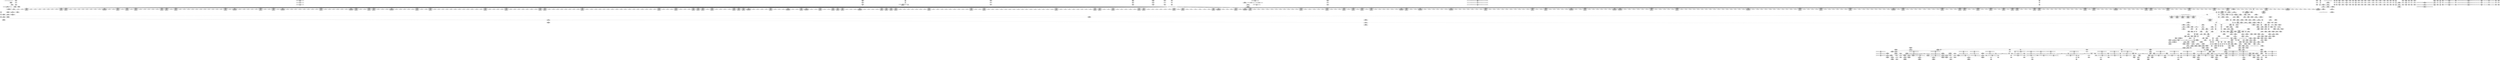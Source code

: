 digraph {
	CE0x570f2c0 [shape=record,shape=Mrecord,label="{CE0x570f2c0|selinux_inode_readlink:tobool|security/selinux/hooks.c,2805|*SummSource*}"]
	CE0x577d3c0 [shape=record,shape=Mrecord,label="{CE0x577d3c0|_ret_i32_%tmp6,_!dbg_!27716|security/selinux/hooks.c,197|*SummSink*}"]
	CE0x574b560 [shape=record,shape=Mrecord,label="{CE0x574b560|__validate_creds:entry}"]
	CE0x5773cd0 [shape=record,shape=Mrecord,label="{CE0x5773cd0|12:_i32,_56:_i8*,_:_CRE_893,894_}"]
	CE0x570f120 [shape=record,shape=Mrecord,label="{CE0x570f120|selinux_inode_readlink:tmp6|security/selinux/hooks.c,2805}"]
	CE0x57762d0 [shape=record,shape=Mrecord,label="{CE0x57762d0|12:_i32,_56:_i8*,_:_CRE_925,926_}"]
	CE0x56ee500 [shape=record,shape=Mrecord,label="{CE0x56ee500|selinux_inode_readlink:tmp15|security/selinux/hooks.c,2805|*SummSink*}"]
	CE0x5778070 [shape=record,shape=Mrecord,label="{CE0x5778070|12:_i32,_56:_i8*,_:_CRE_981,982_}"]
	CE0x5769320 [shape=record,shape=Mrecord,label="{CE0x5769320|12:_i32,_56:_i8*,_:_CRE_562,563_}"]
	CE0x57894f0 [shape=record,shape=Mrecord,label="{CE0x57894f0|GLOBAL:__llvm_gcov_ctr154|Global_var:__llvm_gcov_ctr154}"]
	CE0x57899d0 [shape=record,shape=Mrecord,label="{CE0x57899d0|inode_has_perm:tmp8|security/selinux/hooks.c,1611|*SummSink*}"]
	CE0x5753210 [shape=record,shape=Mrecord,label="{CE0x5753210|cred_sid:tmp4|*LoadInst*|security/selinux/hooks.c,196}"]
	CE0x5713070 [shape=record,shape=Mrecord,label="{CE0x5713070|__validate_creds:lnot1|include/linux/cred.h,173|*SummSource*}"]
	CE0x5713370 [shape=record,shape=Mrecord,label="{CE0x5713370|__validate_creds:lnot.ext|include/linux/cred.h,173|*SummSource*}"]
	CE0x575c4f0 [shape=record,shape=Mrecord,label="{CE0x575c4f0|12:_i32,_56:_i8*,_:_CRE_192,193_}"]
	CE0x5706790 [shape=record,shape=Mrecord,label="{CE0x5706790|i32_0|*Constant*|*SummSink*}"]
	CE0x56fdbd0 [shape=record,shape=Mrecord,label="{CE0x56fdbd0|cred_sid:sid|security/selinux/hooks.c,197|*SummSource*}"]
	CE0x5782060 [shape=record,shape=Mrecord,label="{CE0x5782060|inode_has_perm:tmp19|security/selinux/hooks.c,1618|*SummSink*}"]
	CE0x575e370 [shape=record,shape=Mrecord,label="{CE0x575e370|12:_i32,_56:_i8*,_:_CRE_243,244_}"]
	CE0x5733b60 [shape=record,shape=Mrecord,label="{CE0x5733b60|dentry_has_perm:tmp1|*SummSource*}"]
	CE0x57635b0 [shape=record,shape=Mrecord,label="{CE0x57635b0|12:_i32,_56:_i8*,_:_CRE_320,328_|*MultipleSource*|Function::inode_has_perm&Arg::inode::|*LoadInst*|security/selinux/hooks.c,1627|security/selinux/hooks.c,1611}"]
	CE0x5776660 [shape=record,shape=Mrecord,label="{CE0x5776660|12:_i32,_56:_i8*,_:_CRE_928,929_}"]
	CE0x5703000 [shape=record,shape=Mrecord,label="{CE0x5703000|selinux_inode_readlink:tmp7|security/selinux/hooks.c,2805|*SummSource*}"]
	CE0x57438b0 [shape=record,shape=Mrecord,label="{CE0x57438b0|inode_has_perm:i_flags|security/selinux/hooks.c,1611|*SummSource*}"]
	CE0x573a2a0 [shape=record,shape=Mrecord,label="{CE0x573a2a0|i64*_getelementptr_inbounds_(_5_x_i64_,_5_x_i64_*___llvm_gcov_ctr155,_i64_0,_i64_0)|*Constant*|*SummSink*}"]
	CE0x56fe340 [shape=record,shape=Mrecord,label="{CE0x56fe340|12:_i32,_56:_i8*,_:_CRE_136,137_}"]
	CE0x57313a0 [shape=record,shape=Mrecord,label="{CE0x57313a0|inode_has_perm:tmp4|security/selinux/hooks.c,1609|*SummSource*}"]
	CE0x57891b0 [shape=record,shape=Mrecord,label="{CE0x57891b0|inode_has_perm:tmp7|security/selinux/hooks.c,1611|*SummSink*}"]
	CE0x570b450 [shape=record,shape=Mrecord,label="{CE0x570b450|dentry_has_perm:dentry1|security/selinux/hooks.c,1631|*SummSource*}"]
	CE0x56f5250 [shape=record,shape=Mrecord,label="{CE0x56f5250|i8*_getelementptr_inbounds_(_45_x_i8_,_45_x_i8_*_.str12,_i32_0,_i32_0)|*Constant*|*SummSink*}"]
	CE0x56ff230 [shape=record,shape=Mrecord,label="{CE0x56ff230|i32_78|*Constant*}"]
	CE0x56f3770 [shape=record,shape=Mrecord,label="{CE0x56f3770|GLOBAL:__invalid_creds|*Constant*}"]
	CE0x5761b90 [shape=record,shape=Mrecord,label="{CE0x5761b90|12:_i32,_56:_i8*,_:_CRE_291,292_}"]
	CE0x575d120 [shape=record,shape=Mrecord,label="{CE0x575d120|12:_i32,_56:_i8*,_:_CRE_205,206_}"]
	CE0x5708200 [shape=record,shape=Mrecord,label="{CE0x5708200|104:_%struct.inode*,_:_CRE_256,264_|*MultipleSource*|Function::selinux_inode_readlink&Arg::dentry::|Function::dentry_has_perm&Arg::dentry::|security/selinux/hooks.c,1627}"]
	CE0x575be60 [shape=record,shape=Mrecord,label="{CE0x575be60|12:_i32,_56:_i8*,_:_CRE_185,186_}"]
	CE0x570ab60 [shape=record,shape=Mrecord,label="{CE0x570ab60|i8_10|*Constant*|*SummSource*}"]
	CE0x576c2a0 [shape=record,shape=Mrecord,label="{CE0x576c2a0|12:_i32,_56:_i8*,_:_CRE_602,603_}"]
	CE0x574e180 [shape=record,shape=Mrecord,label="{CE0x574e180|inode_has_perm:tmp3}"]
	CE0x5743d90 [shape=record,shape=Mrecord,label="{CE0x5743d90|_call_void_mcount()_#3}"]
	CE0x576ac10 [shape=record,shape=Mrecord,label="{CE0x576ac10|12:_i32,_56:_i8*,_:_CRE_583,584_}"]
	CE0x56e58f0 [shape=record,shape=Mrecord,label="{CE0x56e58f0|104:_%struct.inode*,_:_CRE_152,153_}"]
	CE0x5783f70 [shape=record,shape=Mrecord,label="{CE0x5783f70|i64*_getelementptr_inbounds_(_5_x_i64_,_5_x_i64_*___llvm_gcov_ctr155,_i64_0,_i64_0)|*Constant*|*SummSource*}"]
	CE0x5759340 [shape=record,shape=Mrecord,label="{CE0x5759340|inode_has_perm:tmp14|security/selinux/hooks.c,1614|*SummSink*}"]
	CE0x575b3f0 [shape=record,shape=Mrecord,label="{CE0x575b3f0|12:_i32,_56:_i8*,_:_CRE_178,179_}"]
	CE0x5776eb0 [shape=record,shape=Mrecord,label="{CE0x5776eb0|12:_i32,_56:_i8*,_:_CRE_935,936_}"]
	CE0x577e080 [shape=record,shape=Mrecord,label="{CE0x577e080|inode_has_perm:i_security|security/selinux/hooks.c,1615|*SummSink*}"]
	CE0x56f76a0 [shape=record,shape=Mrecord,label="{CE0x56f76a0|GLOBAL:get_current|*Constant*}"]
	CE0x575a480 [shape=record,shape=Mrecord,label="{CE0x575a480|cred_sid:cred|Function::cred_sid&Arg::cred::|*SummSource*}"]
	CE0x56e6fd0 [shape=record,shape=Mrecord,label="{CE0x56e6fd0|104:_%struct.inode*,_:_CRE_56,64_|*MultipleSource*|Function::selinux_inode_readlink&Arg::dentry::|Function::dentry_has_perm&Arg::dentry::|security/selinux/hooks.c,1627}"]
	CE0x5753060 [shape=record,shape=Mrecord,label="{CE0x5753060|i32_1|*Constant*|*SummSink*}"]
	CE0x57615a0 [shape=record,shape=Mrecord,label="{CE0x57615a0|12:_i32,_56:_i8*,_:_CRE_286,287_}"]
	CE0x574a490 [shape=record,shape=Mrecord,label="{CE0x574a490|GLOBAL:__validate_creds|*Constant*|*SummSink*}"]
	CE0x573a3b0 [shape=record,shape=Mrecord,label="{CE0x573a3b0|__validate_creds:tmp}"]
	CE0x5743ae0 [shape=record,shape=Mrecord,label="{CE0x5743ae0|cred_sid:tmp3}"]
	CE0x575d210 [shape=record,shape=Mrecord,label="{CE0x575d210|12:_i32,_56:_i8*,_:_CRE_206,207_}"]
	CE0x5712630 [shape=record,shape=Mrecord,label="{CE0x5712630|_call_void_mcount()_#3}"]
	CE0x56f6a80 [shape=record,shape=Mrecord,label="{CE0x56f6a80|selinux_inode_readlink:tmp18|security/selinux/hooks.c,2805|*SummSource*}"]
	CE0x5713510 [shape=record,shape=Mrecord,label="{CE0x5713510|12:_i32,_56:_i8*,_:_CRE_80,88_|*MultipleSource*|Function::inode_has_perm&Arg::inode::|*LoadInst*|security/selinux/hooks.c,1627|security/selinux/hooks.c,1611}"]
	CE0x572e710 [shape=record,shape=Mrecord,label="{CE0x572e710|__validate_creds:tmp7|include/linux/cred.h,174|*SummSink*}"]
	CE0x576b590 [shape=record,shape=Mrecord,label="{CE0x576b590|12:_i32,_56:_i8*,_:_CRE_591,592_}"]
	CE0x5744d40 [shape=record,shape=Mrecord,label="{CE0x5744d40|104:_%struct.inode*,_:_CRE_191,192_}"]
	CE0x56f8650 [shape=record,shape=Mrecord,label="{CE0x56f8650|get_current:entry|*SummSource*}"]
	CE0x56f9590 [shape=record,shape=Mrecord,label="{CE0x56f9590|104:_%struct.inode*,_:_CRE_172,173_}"]
	CE0x575eae0 [shape=record,shape=Mrecord,label="{CE0x575eae0|12:_i32,_56:_i8*,_:_CRE_250,251_}"]
	CE0x56ebfa0 [shape=record,shape=Mrecord,label="{CE0x56ebfa0|i64*_getelementptr_inbounds_(_2_x_i64_,_2_x_i64_*___llvm_gcov_ctr98,_i64_0,_i64_1)|*Constant*}"]
	CE0x576ad40 [shape=record,shape=Mrecord,label="{CE0x576ad40|12:_i32,_56:_i8*,_:_CRE_584,585_}"]
	CE0x57305a0 [shape=record,shape=Mrecord,label="{CE0x57305a0|_ret_i32_%retval.0,_!dbg_!27739|security/selinux/hooks.c,1618}"]
	CE0x57302e0 [shape=record,shape=Mrecord,label="{CE0x57302e0|inode_has_perm:adp|Function::inode_has_perm&Arg::adp::|*SummSource*}"]
	CE0x576c890 [shape=record,shape=Mrecord,label="{CE0x576c890|12:_i32,_56:_i8*,_:_CRE_607,608_}"]
	CE0x577d620 [shape=record,shape=Mrecord,label="{CE0x577d620|i32_10|*Constant*}"]
	CE0x57a8620 [shape=record,shape=Mrecord,label="{CE0x57a8620|cred_sid:tmp6|security/selinux/hooks.c,197|*SummSource*}"]
	CE0x5788500 [shape=record,shape=Mrecord,label="{CE0x5788500|inode_has_perm:tobool2|security/selinux/hooks.c,1611}"]
	CE0x573fc80 [shape=record,shape=Mrecord,label="{CE0x573fc80|__validate_creds:call|include/linux/cred.h,173|*SummSource*}"]
	CE0x56f8d20 [shape=record,shape=Mrecord,label="{CE0x56f8d20|104:_%struct.inode*,_:_CRE_163,164_}"]
	CE0x577dce0 [shape=record,shape=Mrecord,label="{CE0x577dce0|inode_has_perm:i_security|security/selinux/hooks.c,1615}"]
	CE0x575d430 [shape=record,shape=Mrecord,label="{CE0x575d430|12:_i32,_56:_i8*,_:_CRE_208,210_|*MultipleSource*|Function::inode_has_perm&Arg::inode::|*LoadInst*|security/selinux/hooks.c,1627|security/selinux/hooks.c,1611}"]
	CE0x5766f80 [shape=record,shape=Mrecord,label="{CE0x5766f80|12:_i32,_56:_i8*,_:_CRE_488,496_|*MultipleSource*|Function::inode_has_perm&Arg::inode::|*LoadInst*|security/selinux/hooks.c,1627|security/selinux/hooks.c,1611}"]
	CE0x5709570 [shape=record,shape=Mrecord,label="{CE0x5709570|__validate_creds:file|Function::__validate_creds&Arg::file::}"]
	CE0x573fbc0 [shape=record,shape=Mrecord,label="{CE0x573fbc0|inode_has_perm:do.body}"]
	CE0x5789960 [shape=record,shape=Mrecord,label="{CE0x5789960|inode_has_perm:tmp8|security/selinux/hooks.c,1611|*SummSource*}"]
	CE0x572cc60 [shape=record,shape=Mrecord,label="{CE0x572cc60|104:_%struct.inode*,_:_CRE_309,310_}"]
	CE0x5758890 [shape=record,shape=Mrecord,label="{CE0x5758890|i64*_getelementptr_inbounds_(_8_x_i64_,_8_x_i64_*___llvm_gcov_ctr154,_i64_0,_i64_6)|*Constant*}"]
	CE0x5771a60 [shape=record,shape=Mrecord,label="{CE0x5771a60|12:_i32,_56:_i8*,_:_CRE_865,866_}"]
	CE0x5788230 [shape=record,shape=Mrecord,label="{CE0x5788230|inode_has_perm:expval|security/selinux/hooks.c,1611|*SummSource*}"]
	CE0x575f6c0 [shape=record,shape=Mrecord,label="{CE0x575f6c0|12:_i32,_56:_i8*,_:_CRE_260,261_}"]
	CE0x56ee9b0 [shape=record,shape=Mrecord,label="{CE0x56ee9b0|selinux_inode_readlink:tmp4|security/selinux/hooks.c,2805}"]
	CE0x57365e0 [shape=record,shape=Mrecord,label="{CE0x57365e0|i32_(i32,_i32,_i16,_i32,_%struct.common_audit_data*)*_bitcast_(i32_(i32,_i32,_i16,_i32,_%struct.common_audit_data.495*)*_avc_has_perm_to_i32_(i32,_i32,_i16,_i32,_%struct.common_audit_data*)*)|*Constant*|*SummSink*}"]
	CE0x5734f10 [shape=record,shape=Mrecord,label="{CE0x5734f10|avc_has_perm:ssid|Function::avc_has_perm&Arg::ssid::|*SummSource*}"]
	CE0x5758580 [shape=record,shape=Mrecord,label="{CE0x5758580|inode_has_perm:tmp12|security/selinux/hooks.c,1612|*SummSink*}"]
	CE0x575cf40 [shape=record,shape=Mrecord,label="{CE0x575cf40|12:_i32,_56:_i8*,_:_CRE_203,204_}"]
	CE0x57a9610 [shape=record,shape=Mrecord,label="{CE0x57a9610|cred_sid:bb}"]
	CE0x57755c0 [shape=record,shape=Mrecord,label="{CE0x57755c0|12:_i32,_56:_i8*,_:_CRE_914,915_}"]
	CE0x575f330 [shape=record,shape=Mrecord,label="{CE0x575f330|12:_i32,_56:_i8*,_:_CRE_257,258_}"]
	CE0x575efa0 [shape=record,shape=Mrecord,label="{CE0x575efa0|12:_i32,_56:_i8*,_:_CRE_254,255_}"]
	CE0x5731fc0 [shape=record,shape=Mrecord,label="{CE0x5731fc0|__validate_creds:if.then|*SummSink*}"]
	CE0x56edd30 [shape=record,shape=Mrecord,label="{CE0x56edd30|selinux_inode_readlink:tmp12|security/selinux/hooks.c,2805}"]
	CE0x5708f40 [shape=record,shape=Mrecord,label="{CE0x5708f40|104:_%struct.inode*,_:_CRE_306,307_}"]
	CE0x56e8580 [shape=record,shape=Mrecord,label="{CE0x56e8580|104:_%struct.inode*,_:_CRE_64,72_|*MultipleSource*|Function::selinux_inode_readlink&Arg::dentry::|Function::dentry_has_perm&Arg::dentry::|security/selinux/hooks.c,1627}"]
	CE0x576a3c0 [shape=record,shape=Mrecord,label="{CE0x576a3c0|12:_i32,_56:_i8*,_:_CRE_576,577_}"]
	CE0x5762c30 [shape=record,shape=Mrecord,label="{CE0x5762c30|12:_i32,_56:_i8*,_:_CRE_305,306_}"]
	CE0x5713870 [shape=record,shape=Mrecord,label="{CE0x5713870|12:_i32,_56:_i8*,_:_CRE_96,104_|*MultipleSource*|Function::inode_has_perm&Arg::inode::|*LoadInst*|security/selinux/hooks.c,1627|security/selinux/hooks.c,1611}"]
	CE0x57073f0 [shape=record,shape=Mrecord,label="{CE0x57073f0|104:_%struct.inode*,_:_CRE_214,215_}"]
	CE0x5703f80 [shape=record,shape=Mrecord,label="{CE0x5703f80|i64_2|*Constant*}"]
	CE0x573d130 [shape=record,shape=Mrecord,label="{CE0x573d130|__validate_creds:file|Function::__validate_creds&Arg::file::|*SummSink*}"]
	CE0x56f7eb0 [shape=record,shape=Mrecord,label="{CE0x56f7eb0|12:_i32,_56:_i8*,_:_CRE_64,72_|*MultipleSource*|Function::inode_has_perm&Arg::inode::|*LoadInst*|security/selinux/hooks.c,1627|security/selinux/hooks.c,1611}"]
	CE0x57044a0 [shape=record,shape=Mrecord,label="{CE0x57044a0|selinux_inode_readlink:tobool1|security/selinux/hooks.c,2805|*SummSource*}"]
	CE0x56dba70 [shape=record,shape=Mrecord,label="{CE0x56dba70|selinux_inode_readlink:tobool1|security/selinux/hooks.c,2805}"]
	CE0x56de590 [shape=record,shape=Mrecord,label="{CE0x56de590|selinux_inode_readlink:tmp14|security/selinux/hooks.c,2805|*SummSink*}"]
	CE0x57661d0 [shape=record,shape=Mrecord,label="{CE0x57661d0|12:_i32,_56:_i8*,_:_CRE_476,477_}"]
	CE0x5752ff0 [shape=record,shape=Mrecord,label="{CE0x5752ff0|i32_1|*Constant*|*SummSource*}"]
	CE0x5753940 [shape=record,shape=Mrecord,label="{CE0x5753940|cred_sid:tmp|*SummSource*}"]
	CE0x56e3b20 [shape=record,shape=Mrecord,label="{CE0x56e3b20|i32_2|*Constant*|*SummSource*}"]
	CE0x56e2f60 [shape=record,shape=Mrecord,label="{CE0x56e2f60|dentry_has_perm:cred|Function::dentry_has_perm&Arg::cred::|*SummSink*}"]
	CE0x5778600 [shape=record,shape=Mrecord,label="{CE0x5778600|12:_i32,_56:_i8*,_:_CRE_992,1000_|*MultipleSource*|Function::inode_has_perm&Arg::inode::|*LoadInst*|security/selinux/hooks.c,1627|security/selinux/hooks.c,1611}"]
	CE0x56f54f0 [shape=record,shape=Mrecord,label="{CE0x56f54f0|i64*_getelementptr_inbounds_(_11_x_i64_,_11_x_i64_*___llvm_gcov_ctr229,_i64_0,_i64_9)|*Constant*}"]
	CE0x57451f0 [shape=record,shape=Mrecord,label="{CE0x57451f0|104:_%struct.inode*,_:_CRE_196,197_}"]
	CE0x56e37e0 [shape=record,shape=Mrecord,label="{CE0x56e37e0|i32_2|*Constant*}"]
	CE0x57769f0 [shape=record,shape=Mrecord,label="{CE0x57769f0|12:_i32,_56:_i8*,_:_CRE_931,932_}"]
	CE0x56eb350 [shape=record,shape=Mrecord,label="{CE0x56eb350|i8*_getelementptr_inbounds_(_45_x_i8_,_45_x_i8_*_.str12,_i32_0,_i32_0)|*Constant*}"]
	CE0x57818a0 [shape=record,shape=Mrecord,label="{CE0x57818a0|inode_has_perm:retval.0|*SummSink*}"]
	CE0x575a010 [shape=record,shape=Mrecord,label="{CE0x575a010|cred_sid:entry}"]
	CE0x5766730 [shape=record,shape=Mrecord,label="{CE0x5766730|12:_i32,_56:_i8*,_:_CRE_481,482_}"]
	CE0x5766990 [shape=record,shape=Mrecord,label="{CE0x5766990|12:_i32,_56:_i8*,_:_CRE_483,484_}"]
	CE0x577e0f0 [shape=record,shape=Mrecord,label="{CE0x577e0f0|inode_has_perm:tmp15|*LoadInst*|security/selinux/hooks.c,1615|*SummSource*}"]
	CE0x56f91d0 [shape=record,shape=Mrecord,label="{CE0x56f91d0|104:_%struct.inode*,_:_CRE_168,169_}"]
	CE0x5770390 [shape=record,shape=Mrecord,label="{CE0x5770390|12:_i32,_56:_i8*,_:_CRE_776,792_|*MultipleSource*|Function::inode_has_perm&Arg::inode::|*LoadInst*|security/selinux/hooks.c,1627|security/selinux/hooks.c,1611}"]
	CE0x5763d30 [shape=record,shape=Mrecord,label="{CE0x5763d30|12:_i32,_56:_i8*,_:_CRE_352,360_|*MultipleSource*|Function::inode_has_perm&Arg::inode::|*LoadInst*|security/selinux/hooks.c,1627|security/selinux/hooks.c,1611}"]
	CE0x56e7380 [shape=record,shape=Mrecord,label="{CE0x56e7380|get_current:bb|*SummSource*}"]
	CE0x5745880 [shape=record,shape=Mrecord,label="{CE0x5745880|104:_%struct.inode*,_:_CRE_203,204_}"]
	CE0x5765020 [shape=record,shape=Mrecord,label="{CE0x5765020|12:_i32,_56:_i8*,_:_CRE_432,440_|*MultipleSource*|Function::inode_has_perm&Arg::inode::|*LoadInst*|security/selinux/hooks.c,1627|security/selinux/hooks.c,1611}"]
	CE0x576cd50 [shape=record,shape=Mrecord,label="{CE0x576cd50|12:_i32,_56:_i8*,_:_CRE_611,612_}"]
	CE0x56e2790 [shape=record,shape=Mrecord,label="{CE0x56e2790|GLOBAL:dentry_has_perm|*Constant*|*SummSource*}"]
	CE0x5747d60 [shape=record,shape=Mrecord,label="{CE0x5747d60|12:_i32,_56:_i8*,_:_CRE_153,154_}"]
	CE0x5714160 [shape=record,shape=Mrecord,label="{CE0x5714160|i8*_getelementptr_inbounds_(_25_x_i8_,_25_x_i8_*_.str3,_i32_0,_i32_0)|*Constant*|*SummSource*}"]
	CE0x56e9160 [shape=record,shape=Mrecord,label="{CE0x56e9160|104:_%struct.inode*,_:_CRE_95,96_}"]
	CE0x5762b00 [shape=record,shape=Mrecord,label="{CE0x5762b00|12:_i32,_56:_i8*,_:_CRE_304,305_}"]
	CE0x5761cc0 [shape=record,shape=Mrecord,label="{CE0x5761cc0|12:_i32,_56:_i8*,_:_CRE_292,293_}"]
	CE0x57730f0 [shape=record,shape=Mrecord,label="{CE0x57730f0|12:_i32,_56:_i8*,_:_CRE_883,884_}"]
	"CONST[source:0(mediator),value:2(dynamic)][purpose:{subject}][SrcIdx:4]"
	CE0x5700ee0 [shape=record,shape=Mrecord,label="{CE0x5700ee0|selinux_inode_readlink:entry}"]
	CE0x576b200 [shape=record,shape=Mrecord,label="{CE0x576b200|12:_i32,_56:_i8*,_:_CRE_588,589_}"]
	CE0x575c310 [shape=record,shape=Mrecord,label="{CE0x575c310|12:_i32,_56:_i8*,_:_CRE_190,191_}"]
	CE0x57484e0 [shape=record,shape=Mrecord,label="{CE0x57484e0|12:_i32,_56:_i8*,_:_CRE_161,162_}"]
	CE0x575c130 [shape=record,shape=Mrecord,label="{CE0x575c130|12:_i32,_56:_i8*,_:_CRE_188,189_}"]
	CE0x56df9f0 [shape=record,shape=Mrecord,label="{CE0x56df9f0|GLOBAL:current_task|Global_var:current_task}"]
	CE0x575ad60 [shape=record,shape=Mrecord,label="{CE0x575ad60|12:_i32,_56:_i8*,_:_CRE_171,172_}"]
	CE0x56f6160 [shape=record,shape=Mrecord,label="{CE0x56f6160|selinux_inode_readlink:tmp17|security/selinux/hooks.c,2805}"]
	CE0x5765460 [shape=record,shape=Mrecord,label="{CE0x5765460|12:_i32,_56:_i8*,_:_CRE_448,456_|*MultipleSource*|Function::inode_has_perm&Arg::inode::|*LoadInst*|security/selinux/hooks.c,1627|security/selinux/hooks.c,1611}"]
	CE0x56fee50 [shape=record,shape=Mrecord,label="{CE0x56fee50|_ret_%struct.task_struct*_%tmp4,_!dbg_!27714|./arch/x86/include/asm/current.h,14}"]
	CE0x575c6d0 [shape=record,shape=Mrecord,label="{CE0x575c6d0|12:_i32,_56:_i8*,_:_CRE_194,195_}"]
	CE0x56e6ce0 [shape=record,shape=Mrecord,label="{CE0x56e6ce0|104:_%struct.inode*,_:_CRE_40,48_|*MultipleSource*|Function::selinux_inode_readlink&Arg::dentry::|Function::dentry_has_perm&Arg::dentry::|security/selinux/hooks.c,1627}"]
	CE0x57036d0 [shape=record,shape=Mrecord,label="{CE0x57036d0|GLOBAL:selinux_inode_readlink.__warned|Global_var:selinux_inode_readlink.__warned|*SummSource*}"]
	CE0x5714410 [shape=record,shape=Mrecord,label="{CE0x5714410|GLOBAL:lockdep_rcu_suspicious|*Constant*|*SummSource*}"]
	CE0x56d8ba0 [shape=record,shape=Mrecord,label="{CE0x56d8ba0|_call_void_mcount()_#3|*SummSink*}"]
	CE0x57453d0 [shape=record,shape=Mrecord,label="{CE0x57453d0|104:_%struct.inode*,_:_CRE_198,199_}"]
	CE0x576a9b0 [shape=record,shape=Mrecord,label="{CE0x576a9b0|12:_i32,_56:_i8*,_:_CRE_581,582_}"]
	CE0x5781cb0 [shape=record,shape=Mrecord,label="{CE0x5781cb0|i64*_getelementptr_inbounds_(_8_x_i64_,_8_x_i64_*___llvm_gcov_ctr154,_i64_0,_i64_7)|*Constant*|*SummSink*}"]
	CE0x573dc70 [shape=record,shape=Mrecord,label="{CE0x573dc70|_call_void_mcount()_#3|*SummSink*}"]
	CE0x5774fd0 [shape=record,shape=Mrecord,label="{CE0x5774fd0|12:_i32,_56:_i8*,_:_CRE_909,910_}"]
	CE0x57364b0 [shape=record,shape=Mrecord,label="{CE0x57364b0|i32_(i32,_i32,_i16,_i32,_%struct.common_audit_data*)*_bitcast_(i32_(i32,_i32,_i16,_i32,_%struct.common_audit_data.495*)*_avc_has_perm_to_i32_(i32,_i32,_i16,_i32,_%struct.common_audit_data*)*)|*Constant*|*SummSource*}"]
	CE0x57516e0 [shape=record,shape=Mrecord,label="{CE0x57516e0|dentry_has_perm:type|security/selinux/hooks.c,1630}"]
	CE0x5760170 [shape=record,shape=Mrecord,label="{CE0x5760170|12:_i32,_56:_i8*,_:_CRE_269,270_}"]
	CE0x57470c0 [shape=record,shape=Mrecord,label="{CE0x57470c0|get_current:tmp|*SummSource*}"]
	"CONST[source:0(mediator),value:2(dynamic)][purpose:{object}][SnkIdx:2]"
	CE0x575b7a0 [shape=record,shape=Mrecord,label="{CE0x575b7a0|i64_0|*Constant*}"]
	CE0x56f87b0 [shape=record,shape=Mrecord,label="{CE0x56f87b0|get_current:entry|*SummSink*}"]
	CE0x5759d70 [shape=record,shape=Mrecord,label="{CE0x5759d70|GLOBAL:cred_sid|*Constant*|*SummSource*}"]
	CE0x575baa0 [shape=record,shape=Mrecord,label="{CE0x575baa0|12:_i32,_56:_i8*,_:_CRE_181,182_}"]
	CE0x5765680 [shape=record,shape=Mrecord,label="{CE0x5765680|12:_i32,_56:_i8*,_:_CRE_456,464_|*MultipleSource*|Function::inode_has_perm&Arg::inode::|*LoadInst*|security/selinux/hooks.c,1627|security/selinux/hooks.c,1611}"]
	CE0x5778a30 [shape=record,shape=Mrecord,label="{CE0x5778a30|inode_has_perm:tmp6|*LoadInst*|security/selinux/hooks.c,1611}"]
	CE0x57468b0 [shape=record,shape=Mrecord,label="{CE0x57468b0|dentry_has_perm:tmp2|*SummSink*}"]
	CE0x576db90 [shape=record,shape=Mrecord,label="{CE0x576db90|12:_i32,_56:_i8*,_:_CRE_623,624_}"]
	CE0x577e620 [shape=record,shape=Mrecord,label="{CE0x577e620|inode_has_perm:sid3|security/selinux/hooks.c,1617|*SummSource*}"]
	CE0x57a0a40 [shape=record,shape=Mrecord,label="{CE0x57a0a40|i32_3|*Constant*|*SummSink*}"]
	CE0x570e6b0 [shape=record,shape=Mrecord,label="{CE0x570e6b0|selinux_inode_readlink:tmp9|security/selinux/hooks.c,2805}"]
	CE0x5766e50 [shape=record,shape=Mrecord,label="{CE0x5766e50|12:_i32,_56:_i8*,_:_CRE_487,488_}"]
	CE0x5749230 [shape=record,shape=Mrecord,label="{CE0x5749230|get_current:tmp3}"]
	CE0x5713660 [shape=record,shape=Mrecord,label="{CE0x5713660|12:_i32,_56:_i8*,_:_CRE_88,96_|*MultipleSource*|Function::inode_has_perm&Arg::inode::|*LoadInst*|security/selinux/hooks.c,1627|security/selinux/hooks.c,1611}"]
	CE0x5747c70 [shape=record,shape=Mrecord,label="{CE0x5747c70|12:_i32,_56:_i8*,_:_CRE_152,153_}"]
	CE0x570f3b0 [shape=record,shape=Mrecord,label="{CE0x570f3b0|get_current:tmp1|*SummSink*}"]
	CE0x56e8680 [shape=record,shape=Mrecord,label="{CE0x56e8680|104:_%struct.inode*,_:_CRE_72,80_|*MultipleSource*|Function::selinux_inode_readlink&Arg::dentry::|Function::dentry_has_perm&Arg::dentry::|security/selinux/hooks.c,1627}"]
	CE0x5711e80 [shape=record,shape=Mrecord,label="{CE0x5711e80|__validate_creds:tobool|include/linux/cred.h,173|*SummSink*}"]
	CE0x574ba20 [shape=record,shape=Mrecord,label="{CE0x574ba20|__validate_creds:conv|include/linux/cred.h,173}"]
	CE0x5778c80 [shape=record,shape=Mrecord,label="{CE0x5778c80|inode_has_perm:tmp6|*LoadInst*|security/selinux/hooks.c,1611|*SummSource*}"]
	CE0x57a0bb0 [shape=record,shape=Mrecord,label="{CE0x57a0bb0|inode_has_perm:sid3|security/selinux/hooks.c,1617|*SummSink*}"]
	CE0x578a9a0 [shape=record,shape=Mrecord,label="{CE0x578a9a0|inode_has_perm:tmp10|security/selinux/hooks.c,1611}"]
	CE0x576b0d0 [shape=record,shape=Mrecord,label="{CE0x576b0d0|12:_i32,_56:_i8*,_:_CRE_587,588_}"]
	CE0x56eac20 [shape=record,shape=Mrecord,label="{CE0x56eac20|selinux_inode_readlink:if.then}"]
	CE0x573eb20 [shape=record,shape=Mrecord,label="{CE0x573eb20|i64*_getelementptr_inbounds_(_8_x_i64_,_8_x_i64_*___llvm_gcov_ctr154,_i64_0,_i64_0)|*Constant*|*SummSource*}"]
	CE0x575ce50 [shape=record,shape=Mrecord,label="{CE0x575ce50|12:_i32,_56:_i8*,_:_CRE_202,203_}"]
	CE0x575b120 [shape=record,shape=Mrecord,label="{CE0x575b120|12:_i32,_56:_i8*,_:_CRE_175,176_}"]
	CE0x56f8c30 [shape=record,shape=Mrecord,label="{CE0x56f8c30|104:_%struct.inode*,_:_CRE_162,163_}"]
	CE0x56e3930 [shape=record,shape=Mrecord,label="{CE0x56e3930|dentry_has_perm:dentry|Function::dentry_has_perm&Arg::dentry::|*SummSource*}"]
	CE0x575bb90 [shape=record,shape=Mrecord,label="{CE0x575bb90|12:_i32,_56:_i8*,_:_CRE_182,183_}"]
	CE0x574a9b0 [shape=record,shape=Mrecord,label="{CE0x574a9b0|__validate_creds:expval|include/linux/cred.h,173|*SummSink*}"]
	CE0x570ee90 [shape=record,shape=Mrecord,label="{CE0x570ee90|GLOBAL:__llvm_gcov_ctr229|Global_var:__llvm_gcov_ctr229|*SummSource*}"]
	CE0x56ef2c0 [shape=record,shape=Mrecord,label="{CE0x56ef2c0|i64_1|*Constant*}"]
	CE0x57a7380 [shape=record,shape=Mrecord,label="{CE0x57a7380|cred_sid:bb|*SummSink*}"]
	CE0x56ff460 [shape=record,shape=Mrecord,label="{CE0x56ff460|i32_78|*Constant*|*SummSink*}"]
	CE0x576d800 [shape=record,shape=Mrecord,label="{CE0x576d800|12:_i32,_56:_i8*,_:_CRE_620,621_}"]
	CE0x56e8ec0 [shape=record,shape=Mrecord,label="{CE0x56e8ec0|104:_%struct.inode*,_:_CRE_92,93_}"]
	CE0x578c1a0 [shape=record,shape=Mrecord,label="{CE0x578c1a0|i32_512|*Constant*|*SummSource*}"]
	CE0x57602a0 [shape=record,shape=Mrecord,label="{CE0x57602a0|12:_i32,_56:_i8*,_:_CRE_270,271_}"]
	CE0x577d4f0 [shape=record,shape=Mrecord,label="{CE0x577d4f0|i32_10|*Constant*|*SummSource*}"]
	CE0x5784790 [shape=record,shape=Mrecord,label="{CE0x5784790|avc_has_perm:tclass|Function::avc_has_perm&Arg::tclass::|*SummSink*}"]
	CE0x574ea50 [shape=record,shape=Mrecord,label="{CE0x574ea50|inode_has_perm:if.then|*SummSource*}"]
	CE0x5785fc0 [shape=record,shape=Mrecord,label="{CE0x5785fc0|inode_has_perm:and|security/selinux/hooks.c,1611|*SummSource*}"]
	CE0x576ec00 [shape=record,shape=Mrecord,label="{CE0x576ec00|12:_i32,_56:_i8*,_:_CRE_684,688_|*MultipleSource*|Function::inode_has_perm&Arg::inode::|*LoadInst*|security/selinux/hooks.c,1627|security/selinux/hooks.c,1611}"]
	CE0x575e880 [shape=record,shape=Mrecord,label="{CE0x575e880|12:_i32,_56:_i8*,_:_CRE_248,249_}"]
	CE0x5752430 [shape=record,shape=Mrecord,label="{CE0x5752430|dentry_has_perm:d_inode|security/selinux/hooks.c,1627|*SummSource*}"]
	CE0x575cb80 [shape=record,shape=Mrecord,label="{CE0x575cb80|12:_i32,_56:_i8*,_:_CRE_199,200_}"]
	CE0x575b4e0 [shape=record,shape=Mrecord,label="{CE0x575b4e0|12:_i32,_56:_i8*,_:_CRE_179,180_}"]
	CE0x56dccf0 [shape=record,shape=Mrecord,label="{CE0x56dccf0|selinux_inode_readlink:bb}"]
	CE0x576bde0 [shape=record,shape=Mrecord,label="{CE0x576bde0|12:_i32,_56:_i8*,_:_CRE_598,599_}"]
	CE0x57a0670 [shape=record,shape=Mrecord,label="{CE0x57a0670|i32_3|*Constant*}"]
	CE0x570b300 [shape=record,shape=Mrecord,label="{CE0x570b300|dentry_has_perm:call|security/selinux/hooks.c,1632}"]
	CE0x56f8ff0 [shape=record,shape=Mrecord,label="{CE0x56f8ff0|104:_%struct.inode*,_:_CRE_166,167_}"]
	CE0x57a9680 [shape=record,shape=Mrecord,label="{CE0x57a9680|cred_sid:bb|*SummSource*}"]
	CE0x575ec10 [shape=record,shape=Mrecord,label="{CE0x575ec10|12:_i32,_56:_i8*,_:_CRE_251,252_}"]
	CE0x56e87b0 [shape=record,shape=Mrecord,label="{CE0x56e87b0|104:_%struct.inode*,_:_CRE_80,88_|*MultipleSource*|Function::selinux_inode_readlink&Arg::dentry::|Function::dentry_has_perm&Arg::dentry::|security/selinux/hooks.c,1627}"]
	CE0x5770be0 [shape=record,shape=Mrecord,label="{CE0x5770be0|12:_i32,_56:_i8*,_:_CRE_816,824_|*MultipleSource*|Function::inode_has_perm&Arg::inode::|*LoadInst*|security/selinux/hooks.c,1627|security/selinux/hooks.c,1611}"]
	CE0x57729d0 [shape=record,shape=Mrecord,label="{CE0x57729d0|12:_i32,_56:_i8*,_:_CRE_877,878_}"]
	CE0x5771c80 [shape=record,shape=Mrecord,label="{CE0x5771c80|12:_i32,_56:_i8*,_:_CRE_866,867_}"]
	CE0x5764e30 [shape=record,shape=Mrecord,label="{CE0x5764e30|12:_i32,_56:_i8*,_:_CRE_424,432_|*MultipleSource*|Function::inode_has_perm&Arg::inode::|*LoadInst*|security/selinux/hooks.c,1627|security/selinux/hooks.c,1611}"]
	CE0x572e5e0 [shape=record,shape=Mrecord,label="{CE0x572e5e0|__validate_creds:tmp7|include/linux/cred.h,174|*SummSource*}"]
	CE0x56ec6f0 [shape=record,shape=Mrecord,label="{CE0x56ec6f0|selinux_inode_readlink:land.lhs.true|*SummSource*}"]
	CE0x5771620 [shape=record,shape=Mrecord,label="{CE0x5771620|12:_i32,_56:_i8*,_:_CRE_856,864_|*MultipleSource*|Function::inode_has_perm&Arg::inode::|*LoadInst*|security/selinux/hooks.c,1627|security/selinux/hooks.c,1611}"]
	CE0x575d300 [shape=record,shape=Mrecord,label="{CE0x575d300|12:_i32,_56:_i8*,_:_CRE_207,208_}"]
	CE0x56fd2e0 [shape=record,shape=Mrecord,label="{CE0x56fd2e0|cred_sid:tmp5|security/selinux/hooks.c,196|*SummSource*}"]
	CE0x5708b60 [shape=record,shape=Mrecord,label="{CE0x5708b60|104:_%struct.inode*,_:_CRE_304,305_}"]
	CE0x56ebed0 [shape=record,shape=Mrecord,label="{CE0x56ebed0|selinux_inode_readlink:do.body}"]
	CE0x57696b0 [shape=record,shape=Mrecord,label="{CE0x57696b0|12:_i32,_56:_i8*,_:_CRE_565,566_}"]
	CE0x56e66a0 [shape=record,shape=Mrecord,label="{CE0x56e66a0|104:_%struct.inode*,_:_CRE_16,24_|*MultipleSource*|Function::selinux_inode_readlink&Arg::dentry::|Function::dentry_has_perm&Arg::dentry::|security/selinux/hooks.c,1627}"]
	CE0x57869c0 [shape=record,shape=Mrecord,label="{CE0x57869c0|inode_has_perm:lnot1|security/selinux/hooks.c,1611}"]
	CE0x5747a90 [shape=record,shape=Mrecord,label="{CE0x5747a90|12:_i32,_56:_i8*,_:_CRE_150,151_}"]
	CE0x572d830 [shape=record,shape=Mrecord,label="{CE0x572d830|dentry_has_perm:tmp4|*LoadInst*|security/selinux/hooks.c,1627|*SummSink*}"]
	CE0x5769450 [shape=record,shape=Mrecord,label="{CE0x5769450|12:_i32,_56:_i8*,_:_CRE_563,564_}"]
	CE0x56e05f0 [shape=record,shape=Mrecord,label="{CE0x56e05f0|selinux_inode_readlink:bb|*SummSink*}"]
	CE0x575aa90 [shape=record,shape=Mrecord,label="{CE0x575aa90|12:_i32,_56:_i8*,_:_CRE_168,169_}"]
	CE0x5783790 [shape=record,shape=Mrecord,label="{CE0x5783790|i64_2|*Constant*}"]
	CE0x56fd3f0 [shape=record,shape=Mrecord,label="{CE0x56fd3f0|cred_sid:tmp5|security/selinux/hooks.c,196|*SummSink*}"]
	CE0x57735b0 [shape=record,shape=Mrecord,label="{CE0x57735b0|12:_i32,_56:_i8*,_:_CRE_887,888_}"]
	CE0x573cfd0 [shape=record,shape=Mrecord,label="{CE0x573cfd0|__validate_creds:file|Function::__validate_creds&Arg::file::|*SummSource*}"]
	CE0x5710150 [shape=record,shape=Mrecord,label="{CE0x5710150|i32_22|*Constant*|*SummSource*}"]
	CE0x5772fc0 [shape=record,shape=Mrecord,label="{CE0x5772fc0|12:_i32,_56:_i8*,_:_CRE_882,883_}"]
	CE0x5780820 [shape=record,shape=Mrecord,label="{CE0x5780820|inode_has_perm:tmp17|security/selinux/hooks.c,1617|*SummSource*}"]
	CE0x5752dd0 [shape=record,shape=Mrecord,label="{CE0x5752dd0|i32_1|*Constant*}"]
	CE0x5763f20 [shape=record,shape=Mrecord,label="{CE0x5763f20|12:_i32,_56:_i8*,_:_CRE_360,376_|*MultipleSource*|Function::inode_has_perm&Arg::inode::|*LoadInst*|security/selinux/hooks.c,1627|security/selinux/hooks.c,1611}"]
	CE0x570e440 [shape=record,shape=Mrecord,label="{CE0x570e440|i64_5|*Constant*}"]
	CE0x5745f10 [shape=record,shape=Mrecord,label="{CE0x5745f10|104:_%struct.inode*,_:_CRE_210,211_}"]
	CE0x56e2380 [shape=record,shape=Mrecord,label="{CE0x56e2380|GLOBAL:dentry_has_perm|*Constant*}"]
	CE0x576afa0 [shape=record,shape=Mrecord,label="{CE0x576afa0|12:_i32,_56:_i8*,_:_CRE_586,587_}"]
	CE0x5768300 [shape=record,shape=Mrecord,label="{CE0x5768300|12:_i32,_56:_i8*,_:_CRE_544,552_|*MultipleSource*|Function::inode_has_perm&Arg::inode::|*LoadInst*|security/selinux/hooks.c,1627|security/selinux/hooks.c,1611}"]
	CE0x57360e0 [shape=record,shape=Mrecord,label="{CE0x57360e0|inode_has_perm:call4|security/selinux/hooks.c,1617|*SummSink*}"]
	CE0x5731330 [shape=record,shape=Mrecord,label="{CE0x5731330|inode_has_perm:tmp4|security/selinux/hooks.c,1609}"]
	CE0x5762050 [shape=record,shape=Mrecord,label="{CE0x5762050|12:_i32,_56:_i8*,_:_CRE_295,296_}"]
	CE0x573dd30 [shape=record,shape=Mrecord,label="{CE0x573dd30|__validate_creds:call|include/linux/cred.h,173}"]
	CE0x576d470 [shape=record,shape=Mrecord,label="{CE0x576d470|12:_i32,_56:_i8*,_:_CRE_617,618_}"]
	CE0x574b7e0 [shape=record,shape=Mrecord,label="{CE0x574b7e0|__validate_creds:lnot|include/linux/cred.h,173|*SummSource*}"]
	CE0x5781490 [shape=record,shape=Mrecord,label="{CE0x5781490|inode_has_perm:retval.0}"]
	CE0x57476d0 [shape=record,shape=Mrecord,label="{CE0x57476d0|12:_i32,_56:_i8*,_:_CRE_146,147_}"]
	CE0x57a6600 [shape=record,shape=Mrecord,label="{CE0x57a6600|__validate_creds:tmp8|include/linux/cred.h,175}"]
	CE0x5774060 [shape=record,shape=Mrecord,label="{CE0x5774060|12:_i32,_56:_i8*,_:_CRE_896,897_}"]
	CE0x56fe520 [shape=record,shape=Mrecord,label="{CE0x56fe520|12:_i32,_56:_i8*,_:_CRE_137,138_}"]
	CE0x5769a40 [shape=record,shape=Mrecord,label="{CE0x5769a40|12:_i32,_56:_i8*,_:_CRE_568,569_}"]
	CE0x57877f0 [shape=record,shape=Mrecord,label="{CE0x57877f0|inode_has_perm:conv|security/selinux/hooks.c,1611|*SummSink*}"]
	CE0x572ced0 [shape=record,shape=Mrecord,label="{CE0x572ced0|104:_%struct.inode*,_:_CRE_312,313_}"]
	CE0x5774780 [shape=record,shape=Mrecord,label="{CE0x5774780|12:_i32,_56:_i8*,_:_CRE_902,903_}"]
	CE0x5771f50 [shape=record,shape=Mrecord,label="{CE0x5771f50|12:_i32,_56:_i8*,_:_CRE_868,869_}"]
	CE0x5744890 [shape=record,shape=Mrecord,label="{CE0x5744890|104:_%struct.inode*,_:_CRE_186,187_}"]
	CE0x56f8f00 [shape=record,shape=Mrecord,label="{CE0x56f8f00|104:_%struct.inode*,_:_CRE_165,166_}"]
	CE0x5780a20 [shape=record,shape=Mrecord,label="{CE0x5780a20|inode_has_perm:tmp17|security/selinux/hooks.c,1617|*SummSink*}"]
	CE0x5742e80 [shape=record,shape=Mrecord,label="{CE0x5742e80|__validate_creds:cred|Function::__validate_creds&Arg::cred::}"]
	CE0x56f6820 [shape=record,shape=Mrecord,label="{CE0x56f6820|selinux_inode_readlink:tmp18|security/selinux/hooks.c,2805}"]
	CE0x57045b0 [shape=record,shape=Mrecord,label="{CE0x57045b0|selinux_inode_readlink:tobool1|security/selinux/hooks.c,2805|*SummSink*}"]
	CE0x56fd0f0 [shape=record,shape=Mrecord,label="{CE0x56fd0f0|cred_sid:tmp5|security/selinux/hooks.c,196}"]
	CE0x5781b30 [shape=record,shape=Mrecord,label="{CE0x5781b30|i64*_getelementptr_inbounds_(_8_x_i64_,_8_x_i64_*___llvm_gcov_ctr154,_i64_0,_i64_7)|*Constant*|*SummSource*}"]
	CE0x575ae50 [shape=record,shape=Mrecord,label="{CE0x575ae50|12:_i32,_56:_i8*,_:_CRE_172,173_}"]
	CE0x5767ec0 [shape=record,shape=Mrecord,label="{CE0x5767ec0|12:_i32,_56:_i8*,_:_CRE_536,540_|*MultipleSource*|Function::inode_has_perm&Arg::inode::|*LoadInst*|security/selinux/hooks.c,1627|security/selinux/hooks.c,1611}"]
	CE0x5785f50 [shape=record,shape=Mrecord,label="{CE0x5785f50|inode_has_perm:and|security/selinux/hooks.c,1611}"]
	CE0x5748300 [shape=record,shape=Mrecord,label="{CE0x5748300|12:_i32,_56:_i8*,_:_CRE_159,160_}"]
	CE0x56f5f60 [shape=record,shape=Mrecord,label="{CE0x56f5f60|i64*_getelementptr_inbounds_(_11_x_i64_,_11_x_i64_*___llvm_gcov_ctr229,_i64_0,_i64_9)|*Constant*|*SummSource*}"]
	CE0x56f88c0 [shape=record,shape=Mrecord,label="{CE0x56f88c0|_ret_%struct.task_struct*_%tmp4,_!dbg_!27714|./arch/x86/include/asm/current.h,14|*SummSource*}"]
	CE0x5772e90 [shape=record,shape=Mrecord,label="{CE0x5772e90|12:_i32,_56:_i8*,_:_CRE_881,882_}"]
	CE0x5763220 [shape=record,shape=Mrecord,label="{CE0x5763220|12:_i32,_56:_i8*,_:_CRE_310,311_}"]
	CE0x5731410 [shape=record,shape=Mrecord,label="{CE0x5731410|inode_has_perm:tmp4|security/selinux/hooks.c,1609|*SummSink*}"]
	CE0x5731be0 [shape=record,shape=Mrecord,label="{CE0x5731be0|inode_has_perm:tmp5|security/selinux/hooks.c,1609|*SummSink*}"]
	CE0x573f7d0 [shape=record,shape=Mrecord,label="{CE0x573f7d0|i64*_getelementptr_inbounds_(_2_x_i64_,_2_x_i64_*___llvm_gcov_ctr131,_i64_0,_i64_1)|*Constant*|*SummSource*}"]
	CE0x56f6590 [shape=record,shape=Mrecord,label="{CE0x56f6590|selinux_inode_readlink:tmp17|security/selinux/hooks.c,2805|*SummSink*}"]
	CE0x5700b70 [shape=record,shape=Mrecord,label="{CE0x5700b70|_call_void_mcount()_#3|*SummSink*}"]
	CE0x575c8b0 [shape=record,shape=Mrecord,label="{CE0x575c8b0|12:_i32,_56:_i8*,_:_CRE_196,197_}"]
	CE0x5702950 [shape=record,shape=Mrecord,label="{CE0x5702950|selinux_inode_readlink:tmp1}"]
	CE0x56ea900 [shape=record,shape=Mrecord,label="{CE0x56ea900|selinux_inode_readlink:tmp1|*SummSink*}"]
	CE0x6a97570 [shape=record,shape=Mrecord,label="{CE0x6a97570|selinux_inode_readlink:land.lhs.true2|*SummSink*}"]
	CE0x5742ba0 [shape=record,shape=Mrecord,label="{CE0x5742ba0|_call_void_mcount()_#3|*SummSource*}"]
	CE0x56df900 [shape=record,shape=Mrecord,label="{CE0x56df900|get_current:tmp4|./arch/x86/include/asm/current.h,14|*SummSink*}"]
	CE0x7345470 [shape=record,shape=Mrecord,label="{CE0x7345470|selinux_inode_readlink:do.end}"]
	CE0x5733610 [shape=record,shape=Mrecord,label="{CE0x5733610|dentry_has_perm:ad|security/selinux/hooks.c, 1628|*SummSource*}"]
	CE0x575da90 [shape=record,shape=Mrecord,label="{CE0x575da90|12:_i32,_56:_i8*,_:_CRE_232,236_|*MultipleSource*|Function::inode_has_perm&Arg::inode::|*LoadInst*|security/selinux/hooks.c,1627|security/selinux/hooks.c,1611}"]
	CE0x57664d0 [shape=record,shape=Mrecord,label="{CE0x57664d0|12:_i32,_56:_i8*,_:_CRE_479,480_}"]
	CE0x56fb9a0 [shape=record,shape=Mrecord,label="{CE0x56fb9a0|selinux_inode_readlink:tmp6|security/selinux/hooks.c,2805|*SummSink*}"]
	CE0x575e750 [shape=record,shape=Mrecord,label="{CE0x575e750|12:_i32,_56:_i8*,_:_CRE_247,248_}"]
	CE0x573d540 [shape=record,shape=Mrecord,label="{CE0x573d540|cred_sid:tmp2|*SummSink*}"]
	CE0x56f60f0 [shape=record,shape=Mrecord,label="{CE0x56f60f0|i64*_getelementptr_inbounds_(_11_x_i64_,_11_x_i64_*___llvm_gcov_ctr229,_i64_0,_i64_9)|*Constant*|*SummSink*}"]
	CE0x5772640 [shape=record,shape=Mrecord,label="{CE0x5772640|12:_i32,_56:_i8*,_:_CRE_874,875_}"]
	CE0x5784240 [shape=record,shape=Mrecord,label="{CE0x5784240|avc_has_perm:tsid|Function::avc_has_perm&Arg::tsid::|*SummSource*}"]
	CE0x570c200 [shape=record,shape=Mrecord,label="{CE0x570c200|inode_has_perm:cred|Function::inode_has_perm&Arg::cred::}"]
	CE0x56f7160 [shape=record,shape=Mrecord,label="{CE0x56f7160|i64*_getelementptr_inbounds_(_11_x_i64_,_11_x_i64_*___llvm_gcov_ctr229,_i64_0,_i64_10)|*Constant*}"]
	CE0x56ef250 [shape=record,shape=Mrecord,label="{CE0x56ef250|selinux_inode_readlink:tmp|*SummSink*}"]
	CE0x56e8ca0 [shape=record,shape=Mrecord,label="{CE0x56e8ca0|104:_%struct.inode*,_:_CRE_90,91_}"]
	CE0x57513a0 [shape=record,shape=Mrecord,label="{CE0x57513a0|__validate_creds:tmp2|include/linux/cred.h,173|*SummSink*}"]
	CE0x5765f00 [shape=record,shape=Mrecord,label="{CE0x5765f00|12:_i32,_56:_i8*,_:_CRE_474,475_}"]
	CE0x56e5ad0 [shape=record,shape=Mrecord,label="{CE0x56e5ad0|104:_%struct.inode*,_:_CRE_154,155_}"]
	CE0x57866d0 [shape=record,shape=Mrecord,label="{CE0x57866d0|inode_has_perm:lnot|security/selinux/hooks.c,1611}"]
	CE0x57742c0 [shape=record,shape=Mrecord,label="{CE0x57742c0|12:_i32,_56:_i8*,_:_CRE_898,899_}"]
	CE0x5740a60 [shape=record,shape=Mrecord,label="{CE0x5740a60|cred_sid:tmp1|*SummSource*}"]
	CE0x57784d0 [shape=record,shape=Mrecord,label="{CE0x57784d0|12:_i32,_56:_i8*,_:_CRE_988,992_|*MultipleSource*|Function::inode_has_perm&Arg::inode::|*LoadInst*|security/selinux/hooks.c,1627|security/selinux/hooks.c,1611}"]
	CE0x574a890 [shape=record,shape=Mrecord,label="{CE0x574a890|__validate_creds:expval|include/linux/cred.h,173}"]
	CE0x578bd90 [shape=record,shape=Mrecord,label="{CE0x578bd90|inode_has_perm:tmp12|security/selinux/hooks.c,1612}"]
	CE0x5735070 [shape=record,shape=Mrecord,label="{CE0x5735070|avc_has_perm:tsid|Function::avc_has_perm&Arg::tsid::}"]
	CE0x5748780 [shape=record,shape=Mrecord,label="{CE0x5748780|dentry_has_perm:tmp|*SummSource*}"]
	CE0x5741840 [shape=record,shape=Mrecord,label="{CE0x5741840|12:_i32,_56:_i8*,_:_CRE_48,56_|*MultipleSource*|Function::inode_has_perm&Arg::inode::|*LoadInst*|security/selinux/hooks.c,1627|security/selinux/hooks.c,1611}"]
	CE0x5775230 [shape=record,shape=Mrecord,label="{CE0x5775230|12:_i32,_56:_i8*,_:_CRE_911,912_}"]
	CE0x56fce40 [shape=record,shape=Mrecord,label="{CE0x56fce40|cred_sid:tmp4|*LoadInst*|security/selinux/hooks.c,196|*SummSource*}"]
	CE0x5788a80 [shape=record,shape=Mrecord,label="{CE0x5788a80|inode_has_perm:tobool2|security/selinux/hooks.c,1611|*SummSink*}"]
	CE0x573ea40 [shape=record,shape=Mrecord,label="{CE0x573ea40|i64*_getelementptr_inbounds_(_8_x_i64_,_8_x_i64_*___llvm_gcov_ctr154,_i64_0,_i64_0)|*Constant*}"]
	CE0x56f0f20 [shape=record,shape=Mrecord,label="{CE0x56f0f20|i64_4|*Constant*}"]
	CE0x572e000 [shape=record,shape=Mrecord,label="{CE0x572e000|__validate_creds:tmp6|include/linux/cred.h,174|*SummSink*}"]
	CE0x56e9070 [shape=record,shape=Mrecord,label="{CE0x56e9070|104:_%struct.inode*,_:_CRE_94,95_}"]
	CE0x570c090 [shape=record,shape=Mrecord,label="{CE0x570c090|inode_has_perm:entry|*SummSource*}"]
	CE0x576d5a0 [shape=record,shape=Mrecord,label="{CE0x576d5a0|12:_i32,_56:_i8*,_:_CRE_618,619_}"]
	CE0x57486a0 [shape=record,shape=Mrecord,label="{CE0x57486a0|dentry_has_perm:tmp}"]
	CE0x5730f40 [shape=record,shape=Mrecord,label="{CE0x5730f40|inode_has_perm:do.end}"]
	CE0x575e620 [shape=record,shape=Mrecord,label="{CE0x575e620|12:_i32,_56:_i8*,_:_CRE_246,247_}"]
	CE0x5761340 [shape=record,shape=Mrecord,label="{CE0x5761340|12:_i32,_56:_i8*,_:_CRE_284,285_}"]
	CE0x5748710 [shape=record,shape=Mrecord,label="{CE0x5748710|COLLAPSED:_GCMRE___llvm_gcov_ctr153_internal_global_2_x_i64_zeroinitializer:_elem_0:default:}"]
	CE0x5784c50 [shape=record,shape=Mrecord,label="{CE0x5784c50|avc_has_perm:requested|Function::avc_has_perm&Arg::requested::|*SummSource*}"]
	CE0x570e5b0 [shape=record,shape=Mrecord,label="{CE0x570e5b0|i64_5|*Constant*|*SummSink*}"]
	CE0x57722b0 [shape=record,shape=Mrecord,label="{CE0x57722b0|12:_i32,_56:_i8*,_:_CRE_871,872_}"]
	CE0x577f1d0 [shape=record,shape=Mrecord,label="{CE0x577f1d0|inode_has_perm:tmp13|security/selinux/hooks.c,1614}"]
	CE0x56dc540 [shape=record,shape=Mrecord,label="{CE0x56dc540|selinux_inode_readlink:entry|*SummSink*}"]
	CE0x5741dd0 [shape=record,shape=Mrecord,label="{CE0x5741dd0|COLLAPSED:_GCMRE___llvm_gcov_ctr154_internal_global_8_x_i64_zeroinitializer:_elem_0:default:}"]
	CE0x5730430 [shape=record,shape=Mrecord,label="{CE0x5730430|inode_has_perm:adp|Function::inode_has_perm&Arg::adp::|*SummSink*}"]
	CE0x56e7760 [shape=record,shape=Mrecord,label="{CE0x56e7760|dentry_has_perm:bb}"]
	CE0x57473a0 [shape=record,shape=Mrecord,label="{CE0x57473a0|get_current:tmp4|./arch/x86/include/asm/current.h,14|*SummSource*}"]
	CE0x573fd20 [shape=record,shape=Mrecord,label="{CE0x573fd20|__validate_creds:call|include/linux/cred.h,173|*SummSink*}"]
	CE0x56ed170 [shape=record,shape=Mrecord,label="{CE0x56ed170|get_current:tmp1}"]
	CE0x575af40 [shape=record,shape=Mrecord,label="{CE0x575af40|12:_i32,_56:_i8*,_:_CRE_173,174_}"]
	CE0x573e0c0 [shape=record,shape=Mrecord,label="{CE0x573e0c0|i32_1609|*Constant*|*SummSource*}"]
	CE0x575f590 [shape=record,shape=Mrecord,label="{CE0x575f590|12:_i32,_56:_i8*,_:_CRE_259,260_}"]
	CE0x56fdfb0 [shape=record,shape=Mrecord,label="{CE0x56fdfb0|12:_i32,_56:_i8*,_:_CRE_120,128_|*MultipleSource*|Function::inode_has_perm&Arg::inode::|*LoadInst*|security/selinux/hooks.c,1627|security/selinux/hooks.c,1611}"]
	CE0x56e67d0 [shape=record,shape=Mrecord,label="{CE0x56e67d0|104:_%struct.inode*,_:_CRE_160,161_}"]
	CE0x57075d0 [shape=record,shape=Mrecord,label="{CE0x57075d0|104:_%struct.inode*,_:_CRE_216,217_}"]
	CE0x5761f20 [shape=record,shape=Mrecord,label="{CE0x5761f20|12:_i32,_56:_i8*,_:_CRE_294,295_}"]
	CE0x5786520 [shape=record,shape=Mrecord,label="{CE0x5786520|i1_true|*Constant*}"]
	CE0x57736e0 [shape=record,shape=Mrecord,label="{CE0x57736e0|12:_i32,_56:_i8*,_:_CRE_888,889_}"]
	CE0x5766120 [shape=record,shape=Mrecord,label="{CE0x5766120|12:_i32,_56:_i8*,_:_CRE_475,476_}"]
	CE0x576b6c0 [shape=record,shape=Mrecord,label="{CE0x576b6c0|12:_i32,_56:_i8*,_:_CRE_592,593_}"]
	CE0x5707c60 [shape=record,shape=Mrecord,label="{CE0x5707c60|104:_%struct.inode*,_:_CRE_223,224_}"]
	CE0x56f7cd0 [shape=record,shape=Mrecord,label="{CE0x56f7cd0|12:_i32,_56:_i8*,_:_CRE_56,64_|*MultipleSource*|Function::inode_has_perm&Arg::inode::|*LoadInst*|security/selinux/hooks.c,1627|security/selinux/hooks.c,1611}"]
	CE0x5787410 [shape=record,shape=Mrecord,label="{CE0x5787410|inode_has_perm:lnot.ext|security/selinux/hooks.c,1611|*SummSource*}"]
	CE0x57092c0 [shape=record,shape=Mrecord,label="{CE0x57092c0|i8*_getelementptr_inbounds_(_25_x_i8_,_25_x_i8_*_.str3,_i32_0,_i32_0)|*Constant*}"]
	CE0x5744980 [shape=record,shape=Mrecord,label="{CE0x5744980|104:_%struct.inode*,_:_CRE_187,188_}"]
	CE0x575fa50 [shape=record,shape=Mrecord,label="{CE0x575fa50|12:_i32,_56:_i8*,_:_CRE_263,264_}"]
	CE0x5788330 [shape=record,shape=Mrecord,label="{CE0x5788330|inode_has_perm:expval|security/selinux/hooks.c,1611|*SummSink*}"]
	CE0x576d210 [shape=record,shape=Mrecord,label="{CE0x576d210|12:_i32,_56:_i8*,_:_CRE_615,616_}"]
	CE0x572cde0 [shape=record,shape=Mrecord,label="{CE0x572cde0|104:_%struct.inode*,_:_CRE_311,312_}"]
	CE0x575c5e0 [shape=record,shape=Mrecord,label="{CE0x575c5e0|12:_i32,_56:_i8*,_:_CRE_193,194_}"]
	CE0x56e0ff0 [shape=record,shape=Mrecord,label="{CE0x56e0ff0|_call_void_mcount()_#3|*SummSource*}"]
	CE0x570b8d0 [shape=record,shape=Mrecord,label="{CE0x570b8d0|GLOBAL:inode_has_perm|*Constant*}"]
	CE0x5760af0 [shape=record,shape=Mrecord,label="{CE0x5760af0|12:_i32,_56:_i8*,_:_CRE_277,278_}"]
	CE0x5745a60 [shape=record,shape=Mrecord,label="{CE0x5745a60|104:_%struct.inode*,_:_CRE_205,206_}"]
	CE0x5774ea0 [shape=record,shape=Mrecord,label="{CE0x5774ea0|12:_i32,_56:_i8*,_:_CRE_908,909_}"]
	CE0x570fb40 [shape=record,shape=Mrecord,label="{CE0x570fb40|get_current:tmp3|*SummSink*}"]
	CE0x5765ac0 [shape=record,shape=Mrecord,label="{CE0x5765ac0|12:_i32,_56:_i8*,_:_CRE_472,473_}"]
	CE0x575b300 [shape=record,shape=Mrecord,label="{CE0x575b300|12:_i32,_56:_i8*,_:_CRE_177,178_}"]
	CE0x574abb0 [shape=record,shape=Mrecord,label="{CE0x574abb0|i64*_getelementptr_inbounds_(_8_x_i64_,_8_x_i64_*___llvm_gcov_ctr154,_i64_0,_i64_1)|*Constant*|*SummSource*}"]
	CE0x57a0460 [shape=record,shape=Mrecord,label="{CE0x57a0460|inode_has_perm:tmp16|security/selinux/hooks.c,1615|*SummSink*}"]
	CE0x5763480 [shape=record,shape=Mrecord,label="{CE0x5763480|12:_i32,_56:_i8*,_:_CRE_312,320_|*MultipleSource*|Function::inode_has_perm&Arg::inode::|*LoadInst*|security/selinux/hooks.c,1627|security/selinux/hooks.c,1611}"]
	CE0x57a8400 [shape=record,shape=Mrecord,label="{CE0x57a8400|cred_sid:tmp6|security/selinux/hooks.c,197}"]
	CE0x5762fc0 [shape=record,shape=Mrecord,label="{CE0x5762fc0|12:_i32,_56:_i8*,_:_CRE_308,309_}"]
	CE0x5782830 [shape=record,shape=Mrecord,label="{CE0x5782830|inode_has_perm:tmp20|security/selinux/hooks.c,1618|*SummSink*}"]
	CE0x575f7f0 [shape=record,shape=Mrecord,label="{CE0x575f7f0|12:_i32,_56:_i8*,_:_CRE_261,262_}"]
	CE0x5772180 [shape=record,shape=Mrecord,label="{CE0x5772180|12:_i32,_56:_i8*,_:_CRE_870,871_}"]
	CE0x57709c0 [shape=record,shape=Mrecord,label="{CE0x57709c0|12:_i32,_56:_i8*,_:_CRE_808,816_|*MultipleSource*|Function::inode_has_perm&Arg::inode::|*LoadInst*|security/selinux/hooks.c,1627|security/selinux/hooks.c,1611}"]
	CE0x5742740 [shape=record,shape=Mrecord,label="{CE0x5742740|inode_has_perm:tmp1|*SummSource*}"]
	CE0x56e3310 [shape=record,shape=Mrecord,label="{CE0x56e3310|selinux_inode_readlink:dentry|Function::selinux_inode_readlink&Arg::dentry::|*SummSource*}"]
	CE0x5749d60 [shape=record,shape=Mrecord,label="{CE0x5749d60|i64*_getelementptr_inbounds_(_2_x_i64_,_2_x_i64_*___llvm_gcov_ctr153,_i64_0,_i64_0)|*Constant*|*SummSource*}"]
	CE0x573ccb0 [shape=record,shape=Mrecord,label="{CE0x573ccb0|i1_true|*Constant*}"]
	CE0x5701570 [shape=record,shape=Mrecord,label="{CE0x5701570|COLLAPSED:_GCMRE___llvm_gcov_ctr229_internal_global_11_x_i64_zeroinitializer:_elem_0:default:}"]
	CE0x5742e10 [shape=record,shape=Mrecord,label="{CE0x5742e10|__validate_creds:entry|*SummSink*}"]
	CE0x5708d50 [shape=record,shape=Mrecord,label="{CE0x5708d50|104:_%struct.inode*,_:_CRE_305,306_}"]
	CE0x56e4c80 [shape=record,shape=Mrecord,label="{CE0x56e4c80|_ret_i32_%call5,_!dbg_!27740|security/selinux/hooks.c,2807|*SummSink*}"]
	CE0x56f7360 [shape=record,shape=Mrecord,label="{CE0x56f7360|selinux_inode_readlink:tmp19|security/selinux/hooks.c,2805|*SummSource*}"]
	CE0x56f2cb0 [shape=record,shape=Mrecord,label="{CE0x56f2cb0|i8_1|*Constant*|*SummSource*}"]
	CE0x5783d30 [shape=record,shape=Mrecord,label="{CE0x5783d30|__validate_creds:bb|*SummSink*}"]
	CE0x56df750 [shape=record,shape=Mrecord,label="{CE0x56df750|inode_has_perm:do.end|*SummSink*}"]
	CE0x57479a0 [shape=record,shape=Mrecord,label="{CE0x57479a0|12:_i32,_56:_i8*,_:_CRE_149,150_}"]
	CE0x573a420 [shape=record,shape=Mrecord,label="{CE0x573a420|COLLAPSED:_GCMRE___llvm_gcov_ctr155_internal_global_5_x_i64_zeroinitializer:_elem_0:default:}"]
	CE0x575dcb0 [shape=record,shape=Mrecord,label="{CE0x575dcb0|12:_i32,_56:_i8*,_:_CRE_240,241_}"]
	CE0x578b8e0 [shape=record,shape=Mrecord,label="{CE0x578b8e0|inode_has_perm:tmp11|security/selinux/hooks.c,1612|*SummSink*}"]
	CE0x5741660 [shape=record,shape=Mrecord,label="{CE0x5741660|12:_i32,_56:_i8*,_:_CRE_40,48_|*MultipleSource*|Function::inode_has_perm&Arg::inode::|*LoadInst*|security/selinux/hooks.c,1627|security/selinux/hooks.c,1611}"]
	CE0x5789c50 [shape=record,shape=Mrecord,label="{CE0x5789c50|inode_has_perm:tmp9|security/selinux/hooks.c,1611|*SummSource*}"]
	CE0x5751230 [shape=record,shape=Mrecord,label="{CE0x5751230|__validate_creds:tmp3|include/linux/cred.h,173}"]
	CE0x576df20 [shape=record,shape=Mrecord,label="{CE0x576df20|12:_i32,_56:_i8*,_:_CRE_640,648_|*MultipleSource*|Function::inode_has_perm&Arg::inode::|*LoadInst*|security/selinux/hooks.c,1627|security/selinux/hooks.c,1611}"]
	CE0x57636e0 [shape=record,shape=Mrecord,label="{CE0x57636e0|12:_i32,_56:_i8*,_:_CRE_328,336_|*MultipleSource*|Function::inode_has_perm&Arg::inode::|*LoadInst*|security/selinux/hooks.c,1627|security/selinux/hooks.c,1611}"]
	CE0x56e5710 [shape=record,shape=Mrecord,label="{CE0x56e5710|104:_%struct.inode*,_:_CRE_150,151_}"]
	CE0x573e2a0 [shape=record,shape=Mrecord,label="{CE0x573e2a0|i32_1609|*Constant*|*SummSink*}"]
	CE0x57441f0 [shape=record,shape=Mrecord,label="{CE0x57441f0|i32_4|*Constant*|*SummSource*}"]
	CE0x576fb10 [shape=record,shape=Mrecord,label="{CE0x576fb10|12:_i32,_56:_i8*,_:_CRE_744,752_|*MultipleSource*|Function::inode_has_perm&Arg::inode::|*LoadInst*|security/selinux/hooks.c,1627|security/selinux/hooks.c,1611}"]
	CE0x5735e30 [shape=record,shape=Mrecord,label="{CE0x5735e30|avc_has_perm:entry|*SummSource*}"]
	CE0x6a975e0 [shape=record,shape=Mrecord,label="{CE0x6a975e0|selinux_inode_readlink:if.end}"]
	CE0x5777ca0 [shape=record,shape=Mrecord,label="{CE0x5777ca0|12:_i32,_56:_i8*,_:_CRE_978,979_}"]
	CE0x5773f30 [shape=record,shape=Mrecord,label="{CE0x5773f30|12:_i32,_56:_i8*,_:_CRE_895,896_}"]
	CE0x56e4ed0 [shape=record,shape=Mrecord,label="{CE0x56e4ed0|104:_%struct.inode*,_:_CRE_104,112_|*MultipleSource*|Function::selinux_inode_readlink&Arg::dentry::|Function::dentry_has_perm&Arg::dentry::|security/selinux/hooks.c,1627}"]
	CE0x56ff4d0 [shape=record,shape=Mrecord,label="{CE0x56ff4d0|i32_78|*Constant*|*SummSource*}"]
	CE0x57490d0 [shape=record,shape=Mrecord,label="{CE0x57490d0|get_current:tmp2|*SummSource*}"]
	CE0x56ea420 [shape=record,shape=Mrecord,label="{CE0x56ea420|selinux_inode_readlink:tmp13|security/selinux/hooks.c,2805}"]
	CE0x5744180 [shape=record,shape=Mrecord,label="{CE0x5744180|_ret_void,_!dbg_!27722|include/linux/cred.h,175|*SummSink*}"]
	CE0x5743220 [shape=record,shape=Mrecord,label="{CE0x5743220|_call_void_mcount()_#3}"]
	CE0x57452e0 [shape=record,shape=Mrecord,label="{CE0x57452e0|104:_%struct.inode*,_:_CRE_197,198_}"]
	CE0x56f3d50 [shape=record,shape=Mrecord,label="{CE0x56f3d50|GLOBAL:__invalid_creds|*Constant*|*SummSource*}"]
	CE0x57446b0 [shape=record,shape=Mrecord,label="{CE0x57446b0|104:_%struct.inode*,_:_CRE_184,185_}"]
	CE0x57638f0 [shape=record,shape=Mrecord,label="{CE0x57638f0|12:_i32,_56:_i8*,_:_CRE_336,344_|*MultipleSource*|Function::inode_has_perm&Arg::inode::|*LoadInst*|security/selinux/hooks.c,1627|security/selinux/hooks.c,1611}"]
	CE0x5764140 [shape=record,shape=Mrecord,label="{CE0x5764140|12:_i32,_56:_i8*,_:_CRE_376,384_|*MultipleSource*|Function::inode_has_perm&Arg::inode::|*LoadInst*|security/selinux/hooks.c,1627|security/selinux/hooks.c,1611}"]
	CE0x5777110 [shape=record,shape=Mrecord,label="{CE0x5777110|12:_i32,_56:_i8*,_:_CRE_944,952_|*MultipleSource*|Function::inode_has_perm&Arg::inode::|*LoadInst*|security/selinux/hooks.c,1627|security/selinux/hooks.c,1611}"]
	CE0x5708460 [shape=record,shape=Mrecord,label="{CE0x5708460|104:_%struct.inode*,_:_CRE_272,280_|*MultipleSource*|Function::selinux_inode_readlink&Arg::dentry::|Function::dentry_has_perm&Arg::dentry::|security/selinux/hooks.c,1627}"]
	CE0x5781690 [shape=record,shape=Mrecord,label="{CE0x5781690|inode_has_perm:retval.0|*SummSource*}"]
	CE0x56e8e50 [shape=record,shape=Mrecord,label="{CE0x56e8e50|104:_%struct.inode*,_:_CRE_91,92_}"]
	CE0x5747b80 [shape=record,shape=Mrecord,label="{CE0x5747b80|12:_i32,_56:_i8*,_:_CRE_151,152_}"]
	CE0x56e1170 [shape=record,shape=Mrecord,label="{CE0x56e1170|i32_5|*Constant*}"]
	CE0x578b220 [shape=record,shape=Mrecord,label="{CE0x578b220|i64*_getelementptr_inbounds_(_8_x_i64_,_8_x_i64_*___llvm_gcov_ctr154,_i64_0,_i64_5)|*Constant*|*SummSource*}"]
	CE0x57007c0 [shape=record,shape=Mrecord,label="{CE0x57007c0|get_current:tmp|*SummSink*}"]
	CE0x56e53c0 [shape=record,shape=Mrecord,label="{CE0x56e53c0|104:_%struct.inode*,_:_CRE_146,147_}"]
	CE0x575b210 [shape=record,shape=Mrecord,label="{CE0x575b210|12:_i32,_56:_i8*,_:_CRE_176,177_}"]
	CE0x5712f80 [shape=record,shape=Mrecord,label="{CE0x5712f80|12:_i32,_56:_i8*,_:_CRE_8,12_|*MultipleSource*|Function::inode_has_perm&Arg::inode::|*LoadInst*|security/selinux/hooks.c,1627|security/selinux/hooks.c,1611}"]
	CE0x5773ba0 [shape=record,shape=Mrecord,label="{CE0x5773ba0|12:_i32,_56:_i8*,_:_CRE_892,893_}"]
	CE0x5774d70 [shape=record,shape=Mrecord,label="{CE0x5774d70|12:_i32,_56:_i8*,_:_CRE_907,908_}"]
	CE0x572d650 [shape=record,shape=Mrecord,label="{CE0x572d650|dentry_has_perm:tmp4|*LoadInst*|security/selinux/hooks.c,1627}"]
	CE0x56fc280 [shape=record,shape=Mrecord,label="{CE0x56fc280|selinux_inode_readlink:tmp20|security/selinux/hooks.c,2805|*SummSource*}"]
	CE0x5766860 [shape=record,shape=Mrecord,label="{CE0x5766860|12:_i32,_56:_i8*,_:_CRE_482,483_}"]
	CE0x5786b60 [shape=record,shape=Mrecord,label="{CE0x5786b60|inode_has_perm:lnot|security/selinux/hooks.c,1611|*SummSink*}"]
	CE0x56e68e0 [shape=record,shape=Mrecord,label="{CE0x56e68e0|104:_%struct.inode*,_:_CRE_24,40_|*MultipleSource*|Function::selinux_inode_readlink&Arg::dentry::|Function::dentry_has_perm&Arg::dentry::|security/selinux/hooks.c,1627}"]
	CE0x5743630 [shape=record,shape=Mrecord,label="{CE0x5743630|i32_0|*Constant*}"]
	CE0x5713f10 [shape=record,shape=Mrecord,label="{CE0x5713f10|i8*_getelementptr_inbounds_(_25_x_i8_,_25_x_i8_*_.str3,_i32_0,_i32_0)|*Constant*}"]
	CE0x574e880 [shape=record,shape=Mrecord,label="{CE0x574e880|inode_has_perm:return|*SummSource*}"]
	CE0x576c170 [shape=record,shape=Mrecord,label="{CE0x576c170|12:_i32,_56:_i8*,_:_CRE_601,602_}"]
	CE0x56ff820 [shape=record,shape=Mrecord,label="{CE0x56ff820|selinux_inode_readlink:cred4|security/selinux/hooks.c,2805|*SummSource*}"]
	CE0x56ed460 [shape=record,shape=Mrecord,label="{CE0x56ed460|selinux_inode_readlink:do.body|*SummSink*}"]
	CE0x56f5880 [shape=record,shape=Mrecord,label="{CE0x56f5880|dentry_has_perm:u|security/selinux/hooks.c,1631|*SummSink*}"]
	CE0x5735fb0 [shape=record,shape=Mrecord,label="{CE0x5735fb0|inode_has_perm:call4|security/selinux/hooks.c,1617|*SummSource*}"]
	CE0x573e830 [shape=record,shape=Mrecord,label="{CE0x573e830|inode_has_perm:do.body|*SummSource*}"]
	CE0x576d0e0 [shape=record,shape=Mrecord,label="{CE0x576d0e0|12:_i32,_56:_i8*,_:_CRE_614,615_}"]
	CE0x576f4b0 [shape=record,shape=Mrecord,label="{CE0x576f4b0|12:_i32,_56:_i8*,_:_CRE_712,728_|*MultipleSource*|Function::inode_has_perm&Arg::inode::|*LoadInst*|security/selinux/hooks.c,1627|security/selinux/hooks.c,1611}"]
	CE0x5754450 [shape=record,shape=Mrecord,label="{CE0x5754450|cred_sid:tmp}"]
	CE0x57080d0 [shape=record,shape=Mrecord,label="{CE0x57080d0|104:_%struct.inode*,_:_CRE_248,256_|*MultipleSource*|Function::selinux_inode_readlink&Arg::dentry::|Function::dentry_has_perm&Arg::dentry::|security/selinux/hooks.c,1627}"]
	CE0x57076c0 [shape=record,shape=Mrecord,label="{CE0x57076c0|104:_%struct.inode*,_:_CRE_217,218_}"]
	CE0x5777ec0 [shape=record,shape=Mrecord,label="{CE0x5777ec0|12:_i32,_56:_i8*,_:_CRE_979,980_}"]
	CE0x5742420 [shape=record,shape=Mrecord,label="{CE0x5742420|__validate_creds:lnot|include/linux/cred.h,173}"]
	CE0x5714230 [shape=record,shape=Mrecord,label="{CE0x5714230|i8*_getelementptr_inbounds_(_25_x_i8_,_25_x_i8_*_.str3,_i32_0,_i32_0)|*Constant*|*SummSink*}"]
	CE0x5759ea0 [shape=record,shape=Mrecord,label="{CE0x5759ea0|GLOBAL:cred_sid|*Constant*|*SummSink*}"]
	CE0x5701490 [shape=record,shape=Mrecord,label="{CE0x5701490|i64*_getelementptr_inbounds_(_11_x_i64_,_11_x_i64_*___llvm_gcov_ctr229,_i64_0,_i64_0)|*Constant*|*SummSink*}"]
	CE0x5780c70 [shape=record,shape=Mrecord,label="{CE0x5780c70|avc_has_perm:auditdata|Function::avc_has_perm&Arg::auditdata::|*SummSource*}"]
	CE0x56d8940 [shape=record,shape=Mrecord,label="{CE0x56d8940|_call_void_mcount()_#3}"]
	CE0x570af60 [shape=record,shape=Mrecord,label="{CE0x570af60|dentry_has_perm:u|security/selinux/hooks.c,1631|*SummSource*}"]
	CE0x5767a80 [shape=record,shape=Mrecord,label="{CE0x5767a80|12:_i32,_56:_i8*,_:_CRE_520,528_|*MultipleSource*|Function::inode_has_perm&Arg::inode::|*LoadInst*|security/selinux/hooks.c,1627|security/selinux/hooks.c,1611}"]
	CE0x5772b00 [shape=record,shape=Mrecord,label="{CE0x5772b00|12:_i32,_56:_i8*,_:_CRE_878,879_}"]
	CE0x57748b0 [shape=record,shape=Mrecord,label="{CE0x57748b0|12:_i32,_56:_i8*,_:_CRE_903,904_}"]
	CE0x5753610 [shape=record,shape=Mrecord,label="{CE0x5753610|inode_has_perm:i_flags|security/selinux/hooks.c,1611}"]
	CE0x570e8c0 [shape=record,shape=Mrecord,label="{CE0x570e8c0|selinux_inode_readlink:tmp9|security/selinux/hooks.c,2805|*SummSink*}"]
	CE0x570aef0 [shape=record,shape=Mrecord,label="{CE0x570aef0|dentry_has_perm:u|security/selinux/hooks.c,1631}"]
	CE0x57510b0 [shape=record,shape=Mrecord,label="{CE0x57510b0|__validate_creds:tmp2|include/linux/cred.h,173|*SummSource*}"]
	CE0x56fd530 [shape=record,shape=Mrecord,label="{CE0x56fd530|i32_1|*Constant*}"]
	CE0x5780dc0 [shape=record,shape=Mrecord,label="{CE0x5780dc0|avc_has_perm:auditdata|Function::avc_has_perm&Arg::auditdata::|*SummSink*}"]
	CE0x56e0d30 [shape=record,shape=Mrecord,label="{CE0x56e0d30|_call_void_mcount()_#3}"]
	CE0x573f870 [shape=record,shape=Mrecord,label="{CE0x573f870|inode_has_perm:if.then|*SummSink*}"]
	CE0x56ec870 [shape=record,shape=Mrecord,label="{CE0x56ec870|get_current:tmp1|*SummSource*}"]
	CE0x57671e0 [shape=record,shape=Mrecord,label="{CE0x57671e0|12:_i32,_56:_i8*,_:_CRE_500,504_|*MultipleSource*|Function::inode_has_perm&Arg::inode::|*LoadInst*|security/selinux/hooks.c,1627|security/selinux/hooks.c,1611}"]
	CE0x5770170 [shape=record,shape=Mrecord,label="{CE0x5770170|12:_i32,_56:_i8*,_:_CRE_768,776_|*MultipleSource*|Function::inode_has_perm&Arg::inode::|*LoadInst*|security/selinux/hooks.c,1627|security/selinux/hooks.c,1611}"]
	CE0x578b4c0 [shape=record,shape=Mrecord,label="{CE0x578b4c0|i64*_getelementptr_inbounds_(_8_x_i64_,_8_x_i64_*___llvm_gcov_ctr154,_i64_0,_i64_5)|*Constant*|*SummSink*}"]
	"CONST[source:0(mediator),value:2(dynamic)][purpose:{object}][SnkIdx:1]"
	CE0x5765240 [shape=record,shape=Mrecord,label="{CE0x5765240|12:_i32,_56:_i8*,_:_CRE_440,448_|*MultipleSource*|Function::inode_has_perm&Arg::inode::|*LoadInst*|security/selinux/hooks.c,1627|security/selinux/hooks.c,1611}"]
	CE0x57037e0 [shape=record,shape=Mrecord,label="{CE0x57037e0|GLOBAL:selinux_inode_readlink.__warned|Global_var:selinux_inode_readlink.__warned|*SummSink*}"]
	CE0x57477c0 [shape=record,shape=Mrecord,label="{CE0x57477c0|12:_i32,_56:_i8*,_:_CRE_147,148_}"]
	CE0x5772d60 [shape=record,shape=Mrecord,label="{CE0x5772d60|12:_i32,_56:_i8*,_:_CRE_880,881_}"]
	CE0x5776d80 [shape=record,shape=Mrecord,label="{CE0x5776d80|12:_i32,_56:_i8*,_:_CRE_934,935_}"]
	CE0x57a0960 [shape=record,shape=Mrecord,label="{CE0x57a0960|i32_3|*Constant*|*SummSource*}"]
	CE0x56e6630 [shape=record,shape=Mrecord,label="{CE0x56e6630|104:_%struct.inode*,_:_CRE_8,12_|*MultipleSource*|Function::selinux_inode_readlink&Arg::dentry::|Function::dentry_has_perm&Arg::dentry::|security/selinux/hooks.c,1627}"]
	CE0x5774c40 [shape=record,shape=Mrecord,label="{CE0x5774c40|12:_i32,_56:_i8*,_:_CRE_906,907_}"]
	CE0x575c220 [shape=record,shape=Mrecord,label="{CE0x575c220|12:_i32,_56:_i8*,_:_CRE_189,190_}"]
	CE0x57148b0 [shape=record,shape=Mrecord,label="{CE0x57148b0|i32_2805|*Constant*|*SummSource*}"]
	CE0x577d870 [shape=record,shape=Mrecord,label="{CE0x577d870|inode_has_perm:i_security|security/selinux/hooks.c,1615|*SummSource*}"]
	CE0x57628a0 [shape=record,shape=Mrecord,label="{CE0x57628a0|12:_i32,_56:_i8*,_:_CRE_302,303_}"]
	CE0x56e2ab0 [shape=record,shape=Mrecord,label="{CE0x56e2ab0|dentry_has_perm:entry|*SummSource*}"]
	CE0x56f8e10 [shape=record,shape=Mrecord,label="{CE0x56f8e10|104:_%struct.inode*,_:_CRE_164,165_}"]
	CE0x5712420 [shape=record,shape=Mrecord,label="{CE0x5712420|inode_has_perm:tmp3|*SummSource*}"]
	CE0x574b730 [shape=record,shape=Mrecord,label="{CE0x574b730|__validate_creds:entry|*SummSource*}"]
	CE0x5777670 [shape=record,shape=Mrecord,label="{CE0x5777670|12:_i32,_56:_i8*,_:_CRE_968,976_|*MultipleSource*|Function::inode_has_perm&Arg::inode::|*LoadInst*|security/selinux/hooks.c,1627|security/selinux/hooks.c,1611}"]
	CE0x576e570 [shape=record,shape=Mrecord,label="{CE0x576e570|12:_i32,_56:_i8*,_:_CRE_664,672_|*MultipleSource*|Function::inode_has_perm&Arg::inode::|*LoadInst*|security/selinux/hooks.c,1627|security/selinux/hooks.c,1611}"]
	CE0x576dcc0 [shape=record,shape=Mrecord,label="{CE0x576dcc0|12:_i32,_56:_i8*,_:_CRE_624,628_|*MultipleSource*|Function::inode_has_perm&Arg::inode::|*LoadInst*|security/selinux/hooks.c,1627|security/selinux/hooks.c,1611}"]
	CE0x5751df0 [shape=record,shape=Mrecord,label="{CE0x5751df0|i32_5|*Constant*|*SummSink*}"]
	CE0x57a9080 [shape=record,shape=Mrecord,label="{CE0x57a9080|__validate_creds:tmp9|include/linux/cred.h,175}"]
	CE0x57069a0 [shape=record,shape=Mrecord,label="{CE0x57069a0|selinux_inode_readlink:tobool|security/selinux/hooks.c,2805}"]
	CE0x56e2660 [shape=record,shape=Mrecord,label="{CE0x56e2660|dentry_has_perm:entry}"]
	CE0x572ff30 [shape=record,shape=Mrecord,label="{CE0x572ff30|inode_has_perm:perms|Function::inode_has_perm&Arg::perms::|*SummSink*}"]
	CE0x56e4150 [shape=record,shape=Mrecord,label="{CE0x56e4150|dentry_has_perm:av|Function::dentry_has_perm&Arg::av::}"]
	CE0x5712de0 [shape=record,shape=Mrecord,label="{CE0x5712de0|12:_i32,_56:_i8*,_:_CRE_112,120_|*MultipleSource*|Function::inode_has_perm&Arg::inode::|*LoadInst*|security/selinux/hooks.c,1627|security/selinux/hooks.c,1611}"]
	"CONST[source:0(mediator),value:0(static)][purpose:{operation}][SnkIdx:3]"
	CE0x574d830 [shape=record,shape=Mrecord,label="{CE0x574d830|_call_void_mcount()_#3|*SummSink*}"]
	CE0x57697e0 [shape=record,shape=Mrecord,label="{CE0x57697e0|12:_i32,_56:_i8*,_:_CRE_566,567_}"]
	CE0x5748210 [shape=record,shape=Mrecord,label="{CE0x5748210|12:_i32,_56:_i8*,_:_CRE_158,159_}"]
	CE0x57749e0 [shape=record,shape=Mrecord,label="{CE0x57749e0|12:_i32,_56:_i8*,_:_CRE_904,905_}"]
	CE0x56f3910 [shape=record,shape=Mrecord,label="{CE0x56f3910|_call_void___invalid_creds(%struct.cred*_%cred,_i8*_%file,_i32_%line)_#10,_!dbg_!27721|include/linux/cred.h,174}"]
	CE0x575bc80 [shape=record,shape=Mrecord,label="{CE0x575bc80|12:_i32,_56:_i8*,_:_CRE_183,184_}"]
	CE0x5746580 [shape=record,shape=Mrecord,label="{CE0x5746580|inode_has_perm:tmp5|security/selinux/hooks.c,1609}"]
	CE0x575a4f0 [shape=record,shape=Mrecord,label="{CE0x575a4f0|cred_sid:cred|Function::cred_sid&Arg::cred::|*SummSink*}"]
	CE0x5768770 [shape=record,shape=Mrecord,label="{CE0x5768770|12:_i32,_56:_i8*,_:_CRE_553,554_}"]
	CE0x577f240 [shape=record,shape=Mrecord,label="{CE0x577f240|inode_has_perm:tmp13|security/selinux/hooks.c,1614|*SummSource*}"]
	CE0x5768bb0 [shape=record,shape=Mrecord,label="{CE0x5768bb0|12:_i32,_56:_i8*,_:_CRE_555,556_}"]
	CE0x5778ea0 [shape=record,shape=Mrecord,label="{CE0x5778ea0|inode_has_perm:tmp6|*LoadInst*|security/selinux/hooks.c,1611|*SummSink*}"]
	CE0x576a290 [shape=record,shape=Mrecord,label="{CE0x576a290|12:_i32,_56:_i8*,_:_CRE_575,576_}"]
	CE0x57150b0 [shape=record,shape=Mrecord,label="{CE0x57150b0|12:_i32,_56:_i8*,_:_CRE_16,24_|*MultipleSource*|Function::inode_has_perm&Arg::inode::|*LoadInst*|security/selinux/hooks.c,1627|security/selinux/hooks.c,1611}"]
	CE0x5780620 [shape=record,shape=Mrecord,label="{CE0x5780620|inode_has_perm:tmp17|security/selinux/hooks.c,1617}"]
	CE0x56ed650 [shape=record,shape=Mrecord,label="{CE0x56ed650|selinux_inode_readlink:tmp10|security/selinux/hooks.c,2805|*SummSink*}"]
	CE0x575bf50 [shape=record,shape=Mrecord,label="{CE0x575bf50|12:_i32,_56:_i8*,_:_CRE_186,187_}"]
	CE0x56de4d0 [shape=record,shape=Mrecord,label="{CE0x56de4d0|selinux_inode_readlink:tmp14|security/selinux/hooks.c,2805|*SummSource*}"]
	CE0x5758900 [shape=record,shape=Mrecord,label="{CE0x5758900|i64*_getelementptr_inbounds_(_8_x_i64_,_8_x_i64_*___llvm_gcov_ctr154,_i64_0,_i64_6)|*Constant*|*SummSource*}"]
	CE0x56f9b30 [shape=record,shape=Mrecord,label="{CE0x56f9b30|104:_%struct.inode*,_:_CRE_178,179_}"]
	CE0x5743460 [shape=record,shape=Mrecord,label="{CE0x5743460|__validate_creds:tmp1|*SummSink*}"]
	CE0x57756f0 [shape=record,shape=Mrecord,label="{CE0x57756f0|12:_i32,_56:_i8*,_:_CRE_915,916_}"]
	CE0x5778170 [shape=record,shape=Mrecord,label="{CE0x5778170|12:_i32,_56:_i8*,_:_CRE_982,983_}"]
	CE0x57523c0 [shape=record,shape=Mrecord,label="{CE0x57523c0|dentry_has_perm:d_inode|security/selinux/hooks.c,1627|*SummSink*}"]
	CE0x5743840 [shape=record,shape=Mrecord,label="{CE0x5743840|inode_has_perm:i_flags|security/selinux/hooks.c,1611|*SummSink*}"]
	CE0x5753280 [shape=record,shape=Mrecord,label="{CE0x5753280|cred_sid:security|security/selinux/hooks.c,196|*SummSink*}"]
	CE0x57a89b0 [shape=record,shape=Mrecord,label="{CE0x57a89b0|i64*_getelementptr_inbounds_(_2_x_i64_,_2_x_i64_*___llvm_gcov_ctr131,_i64_0,_i64_0)|*Constant*|*SummSource*}"]
	CE0x57610e0 [shape=record,shape=Mrecord,label="{CE0x57610e0|12:_i32,_56:_i8*,_:_CRE_282,283_}"]
	CE0x5745c40 [shape=record,shape=Mrecord,label="{CE0x5745c40|104:_%struct.inode*,_:_CRE_207,208_}"]
	CE0x570f980 [shape=record,shape=Mrecord,label="{CE0x570f980|dentry_has_perm:tmp2}"]
	CE0x573ab90 [shape=record,shape=Mrecord,label="{CE0x573ab90|28:_i32,_32:_i16,_:_CRE_32,34_|*MultipleSource*|*LoadInst*|security/selinux/hooks.c,1615|security/selinux/hooks.c,1615|security/selinux/hooks.c,1617}"]
	CE0x5752190 [shape=record,shape=Mrecord,label="{CE0x5752190|i32_0|*Constant*}"]
	CE0x576c500 [shape=record,shape=Mrecord,label="{CE0x576c500|12:_i32,_56:_i8*,_:_CRE_604,605_}"]
	CE0x56eab60 [shape=record,shape=Mrecord,label="{CE0x56eab60|selinux_inode_readlink:land.lhs.true|*SummSink*}"]
	CE0x574e2f0 [shape=record,shape=Mrecord,label="{CE0x574e2f0|i32_22|*Constant*|*SummSink*}"]
	CE0x577d090 [shape=record,shape=Mrecord,label="{CE0x577d090|_ret_i32_%tmp6,_!dbg_!27716|security/selinux/hooks.c,197}"]
	CE0x56fcbe0 [shape=record,shape=Mrecord,label="{CE0x56fcbe0|selinux_inode_readlink:call3|security/selinux/hooks.c,2805|*SummSink*}"]
	CE0x56ed100 [shape=record,shape=Mrecord,label="{CE0x56ed100|i64_1|*Constant*}"]
	CE0x57a9200 [shape=record,shape=Mrecord,label="{CE0x57a9200|__validate_creds:tmp9|include/linux/cred.h,175|*SummSource*}"]
	CE0x5761470 [shape=record,shape=Mrecord,label="{CE0x5761470|12:_i32,_56:_i8*,_:_CRE_285,286_}"]
	CE0x5773a70 [shape=record,shape=Mrecord,label="{CE0x5773a70|12:_i32,_56:_i8*,_:_CRE_891,892_}"]
	CE0x5710520 [shape=record,shape=Mrecord,label="{CE0x5710520|GLOBAL:__validate_creds|*Constant*}"]
	CE0x5749550 [shape=record,shape=Mrecord,label="{CE0x5749550|GLOBAL:__llvm_gcov_ctr155|Global_var:__llvm_gcov_ctr155}"]
	CE0x574ba90 [shape=record,shape=Mrecord,label="{CE0x574ba90|__validate_creds:lnot1|include/linux/cred.h,173}"]
	CE0x576e790 [shape=record,shape=Mrecord,label="{CE0x576e790|12:_i32,_56:_i8*,_:_CRE_672,680_|*MultipleSource*|Function::inode_has_perm&Arg::inode::|*LoadInst*|security/selinux/hooks.c,1627|security/selinux/hooks.c,1611}"]
	CE0x574e700 [shape=record,shape=Mrecord,label="{CE0x574e700|inode_has_perm:if.end|*SummSink*}"]
	CE0x57630f0 [shape=record,shape=Mrecord,label="{CE0x57630f0|12:_i32,_56:_i8*,_:_CRE_309,310_}"]
	CE0x5775820 [shape=record,shape=Mrecord,label="{CE0x5775820|12:_i32,_56:_i8*,_:_CRE_916,917_}"]
	CE0x570ba40 [shape=record,shape=Mrecord,label="{CE0x570ba40|GLOBAL:inode_has_perm|*Constant*|*SummSource*}"]
	CE0x57673f0 [shape=record,shape=Mrecord,label="{CE0x57673f0|12:_i32,_56:_i8*,_:_CRE_504,508_|*MultipleSource*|Function::inode_has_perm&Arg::inode::|*LoadInst*|security/selinux/hooks.c,1627|security/selinux/hooks.c,1611}"]
	CE0x5769f00 [shape=record,shape=Mrecord,label="{CE0x5769f00|12:_i32,_56:_i8*,_:_CRE_572,573_}"]
	CE0x5739970 [shape=record,shape=Mrecord,label="{CE0x5739970|i64*_getelementptr_inbounds_(_5_x_i64_,_5_x_i64_*___llvm_gcov_ctr155,_i64_0,_i64_3)|*Constant*|*SummSource*}"]
	CE0x5761a60 [shape=record,shape=Mrecord,label="{CE0x5761a60|12:_i32,_56:_i8*,_:_CRE_290,291_}"]
	CE0x5735a50 [shape=record,shape=Mrecord,label="{CE0x5735a50|inode_has_perm:tmp18|security/selinux/hooks.c,1617|*SummSource*}"]
	CE0x56e5620 [shape=record,shape=Mrecord,label="{CE0x56e5620|104:_%struct.inode*,_:_CRE_149,150_}"]
	CE0x56e5800 [shape=record,shape=Mrecord,label="{CE0x56e5800|104:_%struct.inode*,_:_CRE_151,152_}"]
	CE0x57478b0 [shape=record,shape=Mrecord,label="{CE0x57478b0|12:_i32,_56:_i8*,_:_CRE_148,149_}"]
	CE0x56fa660 [shape=record,shape=Mrecord,label="{CE0x56fa660|_call_void___validate_creds(%struct.cred*_%cred,_i8*_getelementptr_inbounds_(_25_x_i8_,_25_x_i8_*_.str3,_i32_0,_i32_0),_i32_1609)_#10,_!dbg_!27719|security/selinux/hooks.c,1609|*SummSource*}"]
	CE0x5760fb0 [shape=record,shape=Mrecord,label="{CE0x5760fb0|12:_i32,_56:_i8*,_:_CRE_281,282_}"]
	CE0x574d940 [shape=record,shape=Mrecord,label="{CE0x574d940|i64*_getelementptr_inbounds_(_8_x_i64_,_8_x_i64_*___llvm_gcov_ctr154,_i64_0,_i64_2)|*Constant*}"]
	CE0x576c040 [shape=record,shape=Mrecord,label="{CE0x576c040|12:_i32,_56:_i8*,_:_CRE_600,601_}"]
	CE0x572d560 [shape=record,shape=Mrecord,label="{CE0x572d560|104:_%struct.inode*,_:_CRE_319,320_}"]
	CE0x5775950 [shape=record,shape=Mrecord,label="{CE0x5775950|12:_i32,_56:_i8*,_:_CRE_917,918_}"]
	CE0x574d790 [shape=record,shape=Mrecord,label="{CE0x574d790|_call_void_mcount()_#3|*SummSource*}"]
	CE0x5748ea0 [shape=record,shape=Mrecord,label="{CE0x5748ea0|dentry_has_perm:tmp|*SummSink*}"]
	CE0x575ac70 [shape=record,shape=Mrecord,label="{CE0x575ac70|12:_i32,_56:_i8*,_:_CRE_170,171_}"]
	CE0x57425f0 [shape=record,shape=Mrecord,label="{CE0x57425f0|inode_has_perm:tmp|*SummSink*}"]
	CE0x572cfc0 [shape=record,shape=Mrecord,label="{CE0x572cfc0|104:_%struct.inode*,_:_CRE_313,314_}"]
	CE0x57812e0 [shape=record,shape=Mrecord,label="{CE0x57812e0|i64*_getelementptr_inbounds_(_8_x_i64_,_8_x_i64_*___llvm_gcov_ctr154,_i64_0,_i64_7)|*Constant*}"]
	CE0x5743040 [shape=record,shape=Mrecord,label="{CE0x5743040|__validate_creds:cred|Function::__validate_creds&Arg::cred::|*SummSource*}"]
	CE0x5775490 [shape=record,shape=Mrecord,label="{CE0x5775490|12:_i32,_56:_i8*,_:_CRE_913,914_}"]
	CE0x575cc70 [shape=record,shape=Mrecord,label="{CE0x575cc70|12:_i32,_56:_i8*,_:_CRE_200,201_}"]
	CE0x5760630 [shape=record,shape=Mrecord,label="{CE0x5760630|12:_i32,_56:_i8*,_:_CRE_273,274_}"]
	CE0x570efe0 [shape=record,shape=Mrecord,label="{CE0x570efe0|selinux_inode_readlink:tmp5|security/selinux/hooks.c,2805|*SummSink*}"]
	CE0x572d290 [shape=record,shape=Mrecord,label="{CE0x572d290|104:_%struct.inode*,_:_CRE_316,317_}"]
	CE0x5788fb0 [shape=record,shape=Mrecord,label="{CE0x5788fb0|inode_has_perm:tmp7|security/selinux/hooks.c,1611|*SummSource*}"]
	CE0x56ecc90 [shape=record,shape=Mrecord,label="{CE0x56ecc90|i64*_getelementptr_inbounds_(_2_x_i64_,_2_x_i64_*___llvm_gcov_ctr98,_i64_0,_i64_0)|*Constant*|*SummSink*}"]
	CE0x5771840 [shape=record,shape=Mrecord,label="{CE0x5771840|12:_i32,_56:_i8*,_:_CRE_864,865_}"]
	CE0x573d4d0 [shape=record,shape=Mrecord,label="{CE0x573d4d0|cred_sid:tmp2|*SummSource*}"]
	CE0x56f2f30 [shape=record,shape=Mrecord,label="{CE0x56f2f30|_call_void_lockdep_rcu_suspicious(i8*_getelementptr_inbounds_(_25_x_i8_,_25_x_i8_*_.str3,_i32_0,_i32_0),_i32_2805,_i8*_getelementptr_inbounds_(_45_x_i8_,_45_x_i8_*_.str12,_i32_0,_i32_0))_#10,_!dbg_!27728|security/selinux/hooks.c,2805|*SummSource*}"]
	CE0x5771430 [shape=record,shape=Mrecord,label="{CE0x5771430|12:_i32,_56:_i8*,_:_CRE_848,856_|*MultipleSource*|Function::inode_has_perm&Arg::inode::|*LoadInst*|security/selinux/hooks.c,1627|security/selinux/hooks.c,1611}"]
	CE0x56e5560 [shape=record,shape=Mrecord,label="{CE0x56e5560|104:_%struct.inode*,_:_CRE_148,149_}"]
	CE0x56ef560 [shape=record,shape=Mrecord,label="{CE0x56ef560|i64*_getelementptr_inbounds_(_11_x_i64_,_11_x_i64_*___llvm_gcov_ctr229,_i64_0,_i64_1)|*Constant*}"]
	CE0x5782e80 [shape=record,shape=Mrecord,label="{CE0x5782e80|__validate_creds:if.then}"]
	CE0x56fb3a0 [shape=record,shape=Mrecord,label="{CE0x56fb3a0|selinux_inode_readlink:if.then|*SummSink*}"]
	CE0x575a6d0 [shape=record,shape=Mrecord,label="{CE0x575a6d0|12:_i32,_56:_i8*,_:_CRE_164,165_}"]
	CE0x5730870 [shape=record,shape=Mrecord,label="{CE0x5730870|_ret_i32_%retval.0,_!dbg_!27739|security/selinux/hooks.c,1618|*SummSink*}"]
	CE0x573d250 [shape=record,shape=Mrecord,label="{CE0x573d250|i32_1609|*Constant*}"]
	CE0x576cfb0 [shape=record,shape=Mrecord,label="{CE0x576cfb0|12:_i32,_56:_i8*,_:_CRE_613,614_}"]
	CE0x56f9950 [shape=record,shape=Mrecord,label="{CE0x56f9950|104:_%struct.inode*,_:_CRE_176,177_}"]
	"CONST[source:1(input),value:2(dynamic)][purpose:{object}][SrcIdx:1]"
	CE0x56df830 [shape=record,shape=Mrecord,label="{CE0x56df830|inode_has_perm:if.end|*SummSource*}"]
	CE0x5758ba0 [shape=record,shape=Mrecord,label="{CE0x5758ba0|i64*_getelementptr_inbounds_(_8_x_i64_,_8_x_i64_*___llvm_gcov_ctr154,_i64_0,_i64_6)|*Constant*|*SummSink*}"]
	CE0x5760e80 [shape=record,shape=Mrecord,label="{CE0x5760e80|12:_i32,_56:_i8*,_:_CRE_280,281_}"]
	CE0x56ec980 [shape=record,shape=Mrecord,label="{CE0x56ec980|selinux_inode_readlink:tmp2|*SummSource*}"]
	CE0x57603d0 [shape=record,shape=Mrecord,label="{CE0x57603d0|12:_i32,_56:_i8*,_:_CRE_271,272_}"]
	CE0x57485d0 [shape=record,shape=Mrecord,label="{CE0x57485d0|12:_i32,_56:_i8*,_:_CRE_162,163_}"]
	CE0x56f9860 [shape=record,shape=Mrecord,label="{CE0x56f9860|104:_%struct.inode*,_:_CRE_175,176_}"]
	CE0x576fd30 [shape=record,shape=Mrecord,label="{CE0x576fd30|12:_i32,_56:_i8*,_:_CRE_752,756_|*MultipleSource*|Function::inode_has_perm&Arg::inode::|*LoadInst*|security/selinux/hooks.c,1627|security/selinux/hooks.c,1611}"]
	CE0x57645b0 [shape=record,shape=Mrecord,label="{CE0x57645b0|12:_i32,_56:_i8*,_:_CRE_392,400_|*MultipleSource*|Function::inode_has_perm&Arg::inode::|*LoadInst*|security/selinux/hooks.c,1627|security/selinux/hooks.c,1611}"]
	CE0x57131a0 [shape=record,shape=Mrecord,label="{CE0x57131a0|__validate_creds:lnot1|include/linux/cred.h,173|*SummSink*}"]
	CE0x5749c80 [shape=record,shape=Mrecord,label="{CE0x5749c80|__validate_creds:tmp4|include/linux/cred.h,173|*SummSource*}"]
	CE0x577e550 [shape=record,shape=Mrecord,label="{CE0x577e550|inode_has_perm:sid3|security/selinux/hooks.c,1617}"]
	CE0x5773350 [shape=record,shape=Mrecord,label="{CE0x5773350|12:_i32,_56:_i8*,_:_CRE_885,886_}"]
	CE0x5787580 [shape=record,shape=Mrecord,label="{CE0x5787580|inode_has_perm:lnot.ext|security/selinux/hooks.c,1611|*SummSink*}"]
	CE0x56fc420 [shape=record,shape=Mrecord,label="{CE0x56fc420|selinux_inode_readlink:tmp20|security/selinux/hooks.c,2805|*SummSink*}"]
	CE0x56e54f0 [shape=record,shape=Mrecord,label="{CE0x56e54f0|104:_%struct.inode*,_:_CRE_147,148_}"]
	CE0x56fb610 [shape=record,shape=Mrecord,label="{CE0x56fb610|selinux_inode_readlink:tmp6|security/selinux/hooks.c,2805|*SummSource*}"]
	CE0x576e9b0 [shape=record,shape=Mrecord,label="{CE0x576e9b0|12:_i32,_56:_i8*,_:_CRE_680,684_|*MultipleSource*|Function::inode_has_perm&Arg::inode::|*LoadInst*|security/selinux/hooks.c,1627|security/selinux/hooks.c,1611}"]
	CE0x56e7e30 [shape=record,shape=Mrecord,label="{CE0x56e7e30|i64*_getelementptr_inbounds_(_2_x_i64_,_2_x_i64_*___llvm_gcov_ctr98,_i64_0,_i64_0)|*Constant*|*SummSource*}"]
	CE0x56deda0 [shape=record,shape=Mrecord,label="{CE0x56deda0|i64*_getelementptr_inbounds_(_11_x_i64_,_11_x_i64_*___llvm_gcov_ctr229,_i64_0,_i64_8)|*Constant*|*SummSink*}"]
	CE0x576c630 [shape=record,shape=Mrecord,label="{CE0x576c630|12:_i32,_56:_i8*,_:_CRE_605,606_}"]
	CE0x56f2770 [shape=record,shape=Mrecord,label="{CE0x56f2770|selinux_inode_readlink:tmp16|security/selinux/hooks.c,2805|*SummSink*}"]
	CE0x573ef10 [shape=record,shape=Mrecord,label="{CE0x573ef10|GLOBAL:creds_are_invalid|*Constant*|*SummSource*}"]
	CE0x576a030 [shape=record,shape=Mrecord,label="{CE0x576a030|12:_i32,_56:_i8*,_:_CRE_573,574_}"]
	CE0x57456a0 [shape=record,shape=Mrecord,label="{CE0x57456a0|104:_%struct.inode*,_:_CRE_201,202_}"]
	CE0x56e5cb0 [shape=record,shape=Mrecord,label="{CE0x56e5cb0|104:_%struct.inode*,_:_CRE_156,157_}"]
	CE0x574c410 [shape=record,shape=Mrecord,label="{CE0x574c410|i64*_getelementptr_inbounds_(_8_x_i64_,_8_x_i64_*___llvm_gcov_ctr154,_i64_0,_i64_1)|*Constant*}"]
	CE0x5746ed0 [shape=record,shape=Mrecord,label="{CE0x5746ed0|i64*_getelementptr_inbounds_(_2_x_i64_,_2_x_i64_*___llvm_gcov_ctr153,_i64_0,_i64_1)|*Constant*|*SummSource*}"]
	CE0x56e0530 [shape=record,shape=Mrecord,label="{CE0x56e0530|selinux_inode_readlink:bb|*SummSource*}"]
	CE0x56f0c40 [shape=record,shape=Mrecord,label="{CE0x56f0c40|%struct.task_struct*_(%struct.task_struct**)*_asm_movq_%gs:$_1:P_,$0_,_r,im,_dirflag_,_fpsr_,_flags_|*SummSource*}"]
	CE0x57a74b0 [shape=record,shape=Mrecord,label="{CE0x57a74b0|i64*_getelementptr_inbounds_(_2_x_i64_,_2_x_i64_*___llvm_gcov_ctr131,_i64_0,_i64_0)|*Constant*}"]
	CE0x5769b70 [shape=record,shape=Mrecord,label="{CE0x5769b70|12:_i32,_56:_i8*,_:_CRE_569,570_}"]
	CE0x5764390 [shape=record,shape=Mrecord,label="{CE0x5764390|12:_i32,_56:_i8*,_:_CRE_384,388_|*MultipleSource*|Function::inode_has_perm&Arg::inode::|*LoadInst*|security/selinux/hooks.c,1627|security/selinux/hooks.c,1611}"]
	CE0x575d870 [shape=record,shape=Mrecord,label="{CE0x575d870|12:_i32,_56:_i8*,_:_CRE_224,232_|*MultipleSource*|Function::inode_has_perm&Arg::inode::|*LoadInst*|security/selinux/hooks.c,1627|security/selinux/hooks.c,1611}"]
	CE0x570b5c0 [shape=record,shape=Mrecord,label="{CE0x570b5c0|dentry_has_perm:dentry1|security/selinux/hooks.c,1631|*SummSink*}"]
	CE0x572d470 [shape=record,shape=Mrecord,label="{CE0x572d470|104:_%struct.inode*,_:_CRE_318,319_}"]
	CE0x56dea70 [shape=record,shape=Mrecord,label="{CE0x56dea70|i1_true|*Constant*|*SummSource*}"]
	CE0x577f2b0 [shape=record,shape=Mrecord,label="{CE0x577f2b0|inode_has_perm:tmp13|security/selinux/hooks.c,1614|*SummSink*}"]
	CE0x56f4700 [shape=record,shape=Mrecord,label="{CE0x56f4700|dentry_has_perm:type|security/selinux/hooks.c,1630|*SummSink*}"]
	CE0x56ebd50 [shape=record,shape=Mrecord,label="{CE0x56ebd50|selinux_inode_readlink:land.lhs.true}"]
	CE0x57040c0 [shape=record,shape=Mrecord,label="{CE0x57040c0|i64_2|*Constant*|*SummSink*}"]
	CE0x5747630 [shape=record,shape=Mrecord,label="{CE0x5747630|12:_i32,_56:_i8*,_:_CRE_145,146_}"]
	CE0x5787920 [shape=record,shape=Mrecord,label="{CE0x5787920|i64_0|*Constant*}"]
	CE0x5761210 [shape=record,shape=Mrecord,label="{CE0x5761210|12:_i32,_56:_i8*,_:_CRE_283,284_}"]
	CE0x575e150 [shape=record,shape=Mrecord,label="{CE0x575e150|12:_i32,_56:_i8*,_:_CRE_242,243_}"]
	CE0x5745970 [shape=record,shape=Mrecord,label="{CE0x5745970|104:_%struct.inode*,_:_CRE_204,205_}"]
	CE0x56e8f80 [shape=record,shape=Mrecord,label="{CE0x56e8f80|104:_%struct.inode*,_:_CRE_93,94_}"]
	CE0x5767ca0 [shape=record,shape=Mrecord,label="{CE0x5767ca0|12:_i32,_56:_i8*,_:_CRE_528,536_|*MultipleSource*|Function::inode_has_perm&Arg::inode::|*LoadInst*|security/selinux/hooks.c,1627|security/selinux/hooks.c,1611}"]
	CE0x56fb2e0 [shape=record,shape=Mrecord,label="{CE0x56fb2e0|selinux_inode_readlink:if.then|*SummSource*}"]
	CE0x575e420 [shape=record,shape=Mrecord,label="{CE0x575e420|12:_i32,_56:_i8*,_:_CRE_244,245_}"]
	CE0x5777240 [shape=record,shape=Mrecord,label="{CE0x5777240|12:_i32,_56:_i8*,_:_CRE_952,960_|*MultipleSource*|Function::inode_has_perm&Arg::inode::|*LoadInst*|security/selinux/hooks.c,1627|security/selinux/hooks.c,1611}"]
	CE0x573daa0 [shape=record,shape=Mrecord,label="{CE0x573daa0|inode_has_perm:tmp}"]
	CE0x5769910 [shape=record,shape=Mrecord,label="{CE0x5769910|12:_i32,_56:_i8*,_:_CRE_567,568_}"]
	CE0x5747e50 [shape=record,shape=Mrecord,label="{CE0x5747e50|12:_i32,_56:_i8*,_:_CRE_154,155_}"]
	CE0x56e52c0 [shape=record,shape=Mrecord,label="{CE0x56e52c0|104:_%struct.inode*,_:_CRE_145,146_}"]
	CE0x56f9680 [shape=record,shape=Mrecord,label="{CE0x56f9680|104:_%struct.inode*,_:_CRE_173,174_}"]
	CE0x5786850 [shape=record,shape=Mrecord,label="{CE0x5786850|inode_has_perm:lnot|security/selinux/hooks.c,1611|*SummSource*}"]
	CE0x573fe30 [shape=record,shape=Mrecord,label="{CE0x573fe30|GLOBAL:creds_are_invalid|*Constant*}"]
	CE0x5745790 [shape=record,shape=Mrecord,label="{CE0x5745790|104:_%struct.inode*,_:_CRE_202,203_}"]
	CE0x5784350 [shape=record,shape=Mrecord,label="{CE0x5784350|avc_has_perm:tsid|Function::avc_has_perm&Arg::tsid::|*SummSink*}"]
	CE0x56f42b0 [shape=record,shape=Mrecord,label="{CE0x56f42b0|i64*_getelementptr_inbounds_(_5_x_i64_,_5_x_i64_*___llvm_gcov_ctr155,_i64_0,_i64_4)|*Constant*|*SummSource*}"]
	CE0x56edb70 [shape=record,shape=Mrecord,label="{CE0x56edb70|selinux_inode_readlink:tmp11|security/selinux/hooks.c,2805|*SummSink*}"]
	CE0x570bf50 [shape=record,shape=Mrecord,label="{CE0x570bf50|inode_has_perm:entry}"]
	CE0x5788e40 [shape=record,shape=Mrecord,label="{CE0x5788e40|inode_has_perm:tmp8|security/selinux/hooks.c,1611}"]
	CE0x5732050 [shape=record,shape=Mrecord,label="{CE0x5732050|__validate_creds:bb}"]
	CE0x575d030 [shape=record,shape=Mrecord,label="{CE0x575d030|12:_i32,_56:_i8*,_:_CRE_204,205_}"]
	CE0x5743730 [shape=record,shape=Mrecord,label="{CE0x5743730|12:_i32,_56:_i8*,_:_CRE_0,2_|*MultipleSource*|Function::inode_has_perm&Arg::inode::|*LoadInst*|security/selinux/hooks.c,1627|security/selinux/hooks.c,1611}"]
	CE0x5707e40 [shape=record,shape=Mrecord,label="{CE0x5707e40|104:_%struct.inode*,_:_CRE_232,240_|*MultipleSource*|Function::selinux_inode_readlink&Arg::dentry::|Function::dentry_has_perm&Arg::dentry::|security/selinux/hooks.c,1627}"]
	CE0x5733f40 [shape=record,shape=Mrecord,label="{CE0x5733f40|get_current:tmp}"]
	CE0x570bde0 [shape=record,shape=Mrecord,label="{CE0x570bde0|GLOBAL:inode_has_perm|*Constant*|*SummSink*}"]
	CE0x5762d60 [shape=record,shape=Mrecord,label="{CE0x5762d60|12:_i32,_56:_i8*,_:_CRE_306,307_}"]
	CE0x5775360 [shape=record,shape=Mrecord,label="{CE0x5775360|12:_i32,_56:_i8*,_:_CRE_912,913_}"]
	CE0x56fc8a0 [shape=record,shape=Mrecord,label="{CE0x56fc8a0|selinux_inode_readlink:call3|security/selinux/hooks.c,2805}"]
	CE0x576a4f0 [shape=record,shape=Mrecord,label="{CE0x576a4f0|12:_i32,_56:_i8*,_:_CRE_577,578_}"]
	CE0x5763b10 [shape=record,shape=Mrecord,label="{CE0x5763b10|12:_i32,_56:_i8*,_:_CRE_344,352_|*MultipleSource*|Function::inode_has_perm&Arg::inode::|*LoadInst*|security/selinux/hooks.c,1627|security/selinux/hooks.c,1611}"]
	CE0x57690c0 [shape=record,shape=Mrecord,label="{CE0x57690c0|12:_i32,_56:_i8*,_:_CRE_560,561_}"]
	CE0x574c8b0 [shape=record,shape=Mrecord,label="{CE0x574c8b0|i64_1|*Constant*}"]
	CE0x5707d50 [shape=record,shape=Mrecord,label="{CE0x5707d50|104:_%struct.inode*,_:_CRE_224,232_|*MultipleSource*|Function::selinux_inode_readlink&Arg::dentry::|Function::dentry_has_perm&Arg::dentry::|security/selinux/hooks.c,1627}"]
	CE0x57680b0 [shape=record,shape=Mrecord,label="{CE0x57680b0|12:_i32,_56:_i8*,_:_CRE_540,544_|*MultipleSource*|Function::inode_has_perm&Arg::inode::|*LoadInst*|security/selinux/hooks.c,1627|security/selinux/hooks.c,1611}"]
	CE0x56f0430 [shape=record,shape=Mrecord,label="{CE0x56f0430|selinux_inode_readlink:do.end|*SummSource*}"]
	CE0x57629d0 [shape=record,shape=Mrecord,label="{CE0x57629d0|12:_i32,_56:_i8*,_:_CRE_303,304_}"]
	CE0x5776530 [shape=record,shape=Mrecord,label="{CE0x5776530|12:_i32,_56:_i8*,_:_CRE_927,928_}"]
	CE0x5787f90 [shape=record,shape=Mrecord,label="{CE0x5787f90|GLOBAL:llvm.expect.i64|*Constant*|*SummSink*}"]
	CE0x56ecda0 [shape=record,shape=Mrecord,label="{CE0x56ecda0|selinux_inode_readlink:land.lhs.true2}"]
	CE0x56ecb90 [shape=record,shape=Mrecord,label="{CE0x56ecb90|selinux_inode_readlink:land.lhs.true2|*SummSource*}"]
	CE0x5735240 [shape=record,shape=Mrecord,label="{CE0x5735240|avc_has_perm:entry|*SummSink*}"]
	CE0x56f9c20 [shape=record,shape=Mrecord,label="{CE0x56f9c20|104:_%struct.inode*,_:_CRE_179,180_}"]
	CE0x5753530 [shape=record,shape=Mrecord,label="{CE0x5753530|i32_4|*Constant*|*SummSink*}"]
	CE0x56eda40 [shape=record,shape=Mrecord,label="{CE0x56eda40|selinux_inode_readlink:tmp11|security/selinux/hooks.c,2805|*SummSource*}"]
	CE0x573f150 [shape=record,shape=Mrecord,label="{CE0x573f150|__validate_creds:line|Function::__validate_creds&Arg::line::}"]
	CE0x56f2ec0 [shape=record,shape=Mrecord,label="{CE0x56f2ec0|_call_void_lockdep_rcu_suspicious(i8*_getelementptr_inbounds_(_25_x_i8_,_25_x_i8_*_.str3,_i32_0,_i32_0),_i32_2805,_i8*_getelementptr_inbounds_(_45_x_i8_,_45_x_i8_*_.str12,_i32_0,_i32_0))_#10,_!dbg_!27728|security/selinux/hooks.c,2805}"]
	CE0x572d740 [shape=record,shape=Mrecord,label="{CE0x572d740|dentry_has_perm:tmp4|*LoadInst*|security/selinux/hooks.c,1627|*SummSource*}"]
	CE0x5709130 [shape=record,shape=Mrecord,label="{CE0x5709130|104:_%struct.inode*,_:_CRE_307,308_}"]
	CE0x5784dc0 [shape=record,shape=Mrecord,label="{CE0x5784dc0|avc_has_perm:requested|Function::avc_has_perm&Arg::requested::|*SummSink*}"]
	CE0x56db8e0 [shape=record,shape=Mrecord,label="{CE0x56db8e0|selinux_inode_readlink:tmp8|security/selinux/hooks.c,2805}"]
	CE0x5744b60 [shape=record,shape=Mrecord,label="{CE0x5744b60|104:_%struct.inode*,_:_CRE_189,190_}"]
	CE0x5747f40 [shape=record,shape=Mrecord,label="{CE0x5747f40|12:_i32,_56:_i8*,_:_CRE_155,156_}"]
	CE0x576b7f0 [shape=record,shape=Mrecord,label="{CE0x576b7f0|12:_i32,_56:_i8*,_:_CRE_593,594_}"]
	CE0x575ff10 [shape=record,shape=Mrecord,label="{CE0x575ff10|12:_i32,_56:_i8*,_:_CRE_267,268_}"]
	CE0x5759850 [shape=record,shape=Mrecord,label="{CE0x5759850|inode_has_perm:call|security/selinux/hooks.c,1614|*SummSink*}"]
	CE0x5768550 [shape=record,shape=Mrecord,label="{CE0x5768550|12:_i32,_56:_i8*,_:_CRE_552,553_}"]
	CE0x5754250 [shape=record,shape=Mrecord,label="{CE0x5754250|i64*_getelementptr_inbounds_(_2_x_i64_,_2_x_i64_*___llvm_gcov_ctr131,_i64_0,_i64_0)|*Constant*|*SummSink*}"]
	CE0x5749cf0 [shape=record,shape=Mrecord,label="{CE0x5749cf0|i64*_getelementptr_inbounds_(_2_x_i64_,_2_x_i64_*___llvm_gcov_ctr153,_i64_0,_i64_0)|*Constant*}"]
	CE0x5768c60 [shape=record,shape=Mrecord,label="{CE0x5768c60|12:_i32,_56:_i8*,_:_CRE_556,557_}"]
	CE0x57768c0 [shape=record,shape=Mrecord,label="{CE0x57768c0|12:_i32,_56:_i8*,_:_CRE_930,931_}"]
	CE0x5734cc0 [shape=record,shape=Mrecord,label="{CE0x5734cc0|avc_has_perm:ssid|Function::avc_has_perm&Arg::ssid::}"]
	CE0x56e2b80 [shape=record,shape=Mrecord,label="{CE0x56e2b80|dentry_has_perm:entry|*SummSink*}"]
	CE0x573f930 [shape=record,shape=Mrecord,label="{CE0x573f930|inode_has_perm:bb}"]
	CE0x56fd9e0 [shape=record,shape=Mrecord,label="{CE0x56fd9e0|cred_sid:sid|security/selinux/hooks.c,197}"]
	CE0x5751cf0 [shape=record,shape=Mrecord,label="{CE0x5751cf0|i32_5|*Constant*|*SummSource*}"]
	CE0x5777450 [shape=record,shape=Mrecord,label="{CE0x5777450|12:_i32,_56:_i8*,_:_CRE_960,968_|*MultipleSource*|Function::inode_has_perm&Arg::inode::|*LoadInst*|security/selinux/hooks.c,1627|security/selinux/hooks.c,1611}"]
	CE0x56efa80 [shape=record,shape=Mrecord,label="{CE0x56efa80|i64*_getelementptr_inbounds_(_11_x_i64_,_11_x_i64_*___llvm_gcov_ctr229,_i64_0,_i64_6)|*Constant*}"]
	CE0x5749060 [shape=record,shape=Mrecord,label="{CE0x5749060|get_current:tmp2}"]
	CE0x5781ff0 [shape=record,shape=Mrecord,label="{CE0x5781ff0|inode_has_perm:tmp19|security/selinux/hooks.c,1618|*SummSource*}"]
	CE0x575bd70 [shape=record,shape=Mrecord,label="{CE0x575bd70|12:_i32,_56:_i8*,_:_CRE_184,185_}"]
	CE0x5706c80 [shape=record,shape=Mrecord,label="{CE0x5706c80|i64_0|*Constant*|*SummSource*}"]
	CE0x57074e0 [shape=record,shape=Mrecord,label="{CE0x57074e0|104:_%struct.inode*,_:_CRE_215,216_}"]
	CE0x570ecb0 [shape=record,shape=Mrecord,label="{CE0x570ecb0|i64_3|*Constant*}"]
	CE0x5742c10 [shape=record,shape=Mrecord,label="{CE0x5742c10|_call_void_mcount()_#3|*SummSink*}"]
	CE0x57599c0 [shape=record,shape=Mrecord,label="{CE0x57599c0|GLOBAL:cred_sid|*Constant*}"]
	CE0x572d0b0 [shape=record,shape=Mrecord,label="{CE0x572d0b0|104:_%struct.inode*,_:_CRE_314,315_}"]
	CE0x573f260 [shape=record,shape=Mrecord,label="{CE0x573f260|__validate_creds:line|Function::__validate_creds&Arg::line::|*SummSink*}"]
	CE0x57591d0 [shape=record,shape=Mrecord,label="{CE0x57591d0|inode_has_perm:tmp14|security/selinux/hooks.c,1614|*SummSource*}"]
	CE0x5742660 [shape=record,shape=Mrecord,label="{CE0x5742660|i64_1|*Constant*}"]
	CE0x5775ce0 [shape=record,shape=Mrecord,label="{CE0x5775ce0|12:_i32,_56:_i8*,_:_CRE_920,921_}"]
	CE0x575c9a0 [shape=record,shape=Mrecord,label="{CE0x575c9a0|12:_i32,_56:_i8*,_:_CRE_197,198_}"]
	CE0x56fb4c0 [shape=record,shape=Mrecord,label="{CE0x56fb4c0|GLOBAL:__llvm_gcov_ctr229|Global_var:__llvm_gcov_ctr229|*SummSink*}"]
	CE0x57707a0 [shape=record,shape=Mrecord,label="{CE0x57707a0|12:_i32,_56:_i8*,_:_CRE_800,804_|*MultipleSource*|Function::inode_has_perm&Arg::inode::|*LoadInst*|security/selinux/hooks.c,1627|security/selinux/hooks.c,1611}"]
	CE0x574c6a0 [shape=record,shape=Mrecord,label="{CE0x574c6a0|inode_has_perm:tmp1|*SummSink*}"]
	CE0x5735770 [shape=record,shape=Mrecord,label="{CE0x5735770|inode_has_perm:sclass|security/selinux/hooks.c,1617|*SummSink*}"]
	CE0x577e160 [shape=record,shape=Mrecord,label="{CE0x577e160|inode_has_perm:tmp15|*LoadInst*|security/selinux/hooks.c,1615|*SummSink*}"]
	CE0x5714e20 [shape=record,shape=Mrecord,label="{CE0x5714e20|dentry_has_perm:bb|*SummSink*}"]
	CE0x57761a0 [shape=record,shape=Mrecord,label="{CE0x57761a0|12:_i32,_56:_i8*,_:_CRE_924,925_}"]
	CE0x56de790 [shape=record,shape=Mrecord,label="{CE0x56de790|i1_true|*Constant*}"]
	CE0x575a130 [shape=record,shape=Mrecord,label="{CE0x575a130|cred_sid:entry|*SummSource*}"]
	CE0x57723e0 [shape=record,shape=Mrecord,label="{CE0x57723e0|12:_i32,_56:_i8*,_:_CRE_872,873_}"]
	CE0x5784b70 [shape=record,shape=Mrecord,label="{CE0x5784b70|avc_has_perm:requested|Function::avc_has_perm&Arg::requested::}"]
	CE0x575ded0 [shape=record,shape=Mrecord,label="{CE0x575ded0|12:_i32,_56:_i8*,_:_CRE_241,242_}"]
	CE0x57409f0 [shape=record,shape=Mrecord,label="{CE0x57409f0|cred_sid:tmp1}"]
	CE0x57883a0 [shape=record,shape=Mrecord,label="{CE0x57883a0|i64_3|*Constant*}"]
	CE0x572f8e0 [shape=record,shape=Mrecord,label="{CE0x572f8e0|inode_has_perm:inode|Function::inode_has_perm&Arg::inode::|*SummSource*}"]
	CE0x5733bd0 [shape=record,shape=Mrecord,label="{CE0x5733bd0|dentry_has_perm:tmp1|*SummSink*}"]
	CE0x573a490 [shape=record,shape=Mrecord,label="{CE0x573a490|__validate_creds:tmp|*SummSource*}"]
	CE0x56d9150 [shape=record,shape=Mrecord,label="{CE0x56d9150|i32_0|*Constant*}"]
	CE0x57145a0 [shape=record,shape=Mrecord,label="{CE0x57145a0|i32_2805|*Constant*}"]
	CE0x5712cb0 [shape=record,shape=Mrecord,label="{CE0x5712cb0|12:_i32,_56:_i8*,_:_CRE_4,8_|*MultipleSource*|Function::inode_has_perm&Arg::inode::|*LoadInst*|security/selinux/hooks.c,1627|security/selinux/hooks.c,1611}"]
	CE0x5745e20 [shape=record,shape=Mrecord,label="{CE0x5745e20|104:_%struct.inode*,_:_CRE_209,210_}"]
	CE0x572d8f0 [shape=record,shape=Mrecord,label="{CE0x572d8f0|i64*_getelementptr_inbounds_(_5_x_i64_,_5_x_i64_*___llvm_gcov_ctr155,_i64_0,_i64_3)|*Constant*}"]
	CE0x576f6a0 [shape=record,shape=Mrecord,label="{CE0x576f6a0|12:_i32,_56:_i8*,_:_CRE_728,736_|*MultipleSource*|Function::inode_has_perm&Arg::inode::|*LoadInst*|security/selinux/hooks.c,1627|security/selinux/hooks.c,1611}"]
	CE0x5773940 [shape=record,shape=Mrecord,label="{CE0x5773940|12:_i32,_56:_i8*,_:_CRE_890,891_}"]
	CE0x5746840 [shape=record,shape=Mrecord,label="{CE0x5746840|dentry_has_perm:tmp2|*SummSource*}"]
	CE0x570b370 [shape=record,shape=Mrecord,label="{CE0x570b370|dentry_has_perm:dentry1|security/selinux/hooks.c,1631}"]
	CE0x5736250 [shape=record,shape=Mrecord,label="{CE0x5736250|i32_(i32,_i32,_i16,_i32,_%struct.common_audit_data*)*_bitcast_(i32_(i32,_i32,_i16,_i32,_%struct.common_audit_data.495*)*_avc_has_perm_to_i32_(i32,_i32,_i16,_i32,_%struct.common_audit_data*)*)|*Constant*}"]
	CE0x5771240 [shape=record,shape=Mrecord,label="{CE0x5771240|12:_i32,_56:_i8*,_:_CRE_840,848_|*MultipleSource*|Function::inode_has_perm&Arg::inode::|*LoadInst*|security/selinux/hooks.c,1627|security/selinux/hooks.c,1611}"]
	CE0x570ed20 [shape=record,shape=Mrecord,label="{CE0x570ed20|i64_3|*Constant*|*SummSource*}"]
	CE0x56eae70 [shape=record,shape=Mrecord,label="{CE0x56eae70|selinux_inode_readlink:tmp2}"]
	CE0x5703e20 [shape=record,shape=Mrecord,label="{CE0x5703e20|i64_0|*Constant*}"]
	CE0x5733340 [shape=record,shape=Mrecord,label="{CE0x5733340|i64*_getelementptr_inbounds_(_2_x_i64_,_2_x_i64_*___llvm_gcov_ctr153,_i64_0,_i64_1)|*Constant*}"]
	CE0x5712520 [shape=record,shape=Mrecord,label="{CE0x5712520|inode_has_perm:tmp3|*SummSink*}"]
	CE0x5707a80 [shape=record,shape=Mrecord,label="{CE0x5707a80|104:_%struct.inode*,_:_CRE_221,222_}"]
	CE0x56fe160 [shape=record,shape=Mrecord,label="{CE0x56fe160|12:_i32,_56:_i8*,_:_CRE_128,136_|*MultipleSource*|Function::inode_has_perm&Arg::inode::|*LoadInst*|security/selinux/hooks.c,1627|security/selinux/hooks.c,1611}"]
	CE0x5774520 [shape=record,shape=Mrecord,label="{CE0x5774520|12:_i32,_56:_i8*,_:_CRE_900,901_}"]
	CE0x5701500 [shape=record,shape=Mrecord,label="{CE0x5701500|selinux_inode_readlink:tmp}"]
	CE0x57113b0 [shape=record,shape=Mrecord,label="{CE0x57113b0|__validate_creds:conv|include/linux/cred.h,173|*SummSource*}"]
	CE0x5760d50 [shape=record,shape=Mrecord,label="{CE0x5760d50|12:_i32,_56:_i8*,_:_CRE_279,280_}"]
	CE0x574c820 [shape=record,shape=Mrecord,label="{CE0x574c820|__validate_creds:tmp|*SummSink*}"]
	CE0x576ae70 [shape=record,shape=Mrecord,label="{CE0x576ae70|12:_i32,_56:_i8*,_:_CRE_585,586_}"]
	CE0x5769dd0 [shape=record,shape=Mrecord,label="{CE0x5769dd0|12:_i32,_56:_i8*,_:_CRE_571,572_}"]
	CE0x572f6a0 [shape=record,shape=Mrecord,label="{CE0x572f6a0|i64*_getelementptr_inbounds_(_2_x_i64_,_2_x_i64_*___llvm_gcov_ctr98,_i64_0,_i64_1)|*Constant*|*SummSource*}"]
	CE0x577d950 [shape=record,shape=Mrecord,label="{CE0x577d950|i32_10|*Constant*|*SummSink*}"]
	CE0x5745010 [shape=record,shape=Mrecord,label="{CE0x5745010|104:_%struct.inode*,_:_CRE_194,195_}"]
	CE0x5761df0 [shape=record,shape=Mrecord,label="{CE0x5761df0|12:_i32,_56:_i8*,_:_CRE_293,294_}"]
	CE0x56ea710 [shape=record,shape=Mrecord,label="{CE0x56ea710|selinux_inode_readlink:tmp14|security/selinux/hooks.c,2805}"]
	CE0x5708970 [shape=record,shape=Mrecord,label="{CE0x5708970|104:_%struct.inode*,_:_CRE_296,304_|*MultipleSource*|Function::selinux_inode_readlink&Arg::dentry::|Function::dentry_has_perm&Arg::dentry::|security/selinux/hooks.c,1627}"]
	CE0x57153f0 [shape=record,shape=Mrecord,label="{CE0x57153f0|12:_i32,_56:_i8*,_:_CRE_32,40_|*MultipleSource*|Function::inode_has_perm&Arg::inode::|*LoadInst*|security/selinux/hooks.c,1627|security/selinux/hooks.c,1611}"]
	CE0x56e59e0 [shape=record,shape=Mrecord,label="{CE0x56e59e0|104:_%struct.inode*,_:_CRE_153,154_}"]
	CE0x5761930 [shape=record,shape=Mrecord,label="{CE0x5761930|12:_i32,_56:_i8*,_:_CRE_289,290_}"]
	CE0x5747050 [shape=record,shape=Mrecord,label="{CE0x5747050|COLLAPSED:_GCMRE___llvm_gcov_ctr98_internal_global_2_x_i64_zeroinitializer:_elem_0:default:}"]
	CE0x56e4fc0 [shape=record,shape=Mrecord,label="{CE0x56e4fc0|104:_%struct.inode*,_:_CRE_112,144_|*MultipleSource*|Function::selinux_inode_readlink&Arg::dentry::|Function::dentry_has_perm&Arg::dentry::|security/selinux/hooks.c,1627}"]
	CE0x576a880 [shape=record,shape=Mrecord,label="{CE0x576a880|12:_i32,_56:_i8*,_:_CRE_580,581_}"]
	CE0x5759720 [shape=record,shape=Mrecord,label="{CE0x5759720|inode_has_perm:call|security/selinux/hooks.c,1614|*SummSource*}"]
	CE0x5707990 [shape=record,shape=Mrecord,label="{CE0x5707990|104:_%struct.inode*,_:_CRE_220,221_}"]
	CE0x576c3d0 [shape=record,shape=Mrecord,label="{CE0x576c3d0|12:_i32,_56:_i8*,_:_CRE_603,604_}"]
	CE0x5700a70 [shape=record,shape=Mrecord,label="{CE0x5700a70|_call_void_mcount()_#3|*SummSource*}"]
	CE0x5777890 [shape=record,shape=Mrecord,label="{CE0x5777890|12:_i32,_56:_i8*,_:_CRE_976,977_}"]
	CE0x56fe9c0 [shape=record,shape=Mrecord,label="{CE0x56fe9c0|12:_i32,_56:_i8*,_:_CRE_141,142_}"]
	CE0x56e3ab0 [shape=record,shape=Mrecord,label="{CE0x56e3ab0|dentry_has_perm:dentry|Function::dentry_has_perm&Arg::dentry::|*SummSink*}"]
	CE0x57091a0 [shape=record,shape=Mrecord,label="{CE0x57091a0|104:_%struct.inode*,_:_CRE_308,309_}"]
	CE0x5711d00 [shape=record,shape=Mrecord,label="{CE0x5711d00|__validate_creds:tobool|include/linux/cred.h,173|*SummSource*}"]
	CE0x56e74f0 [shape=record,shape=Mrecord,label="{CE0x56e74f0|get_current:bb|*SummSink*}"]
	CE0x5708780 [shape=record,shape=Mrecord,label="{CE0x5708780|104:_%struct.inode*,_:_CRE_288,296_|*MultipleSource*|Function::selinux_inode_readlink&Arg::dentry::|Function::dentry_has_perm&Arg::dentry::|security/selinux/hooks.c,1627}"]
	CE0x575e520 [shape=record,shape=Mrecord,label="{CE0x575e520|12:_i32,_56:_i8*,_:_CRE_245,246_}"]
	CE0x575a8b0 [shape=record,shape=Mrecord,label="{CE0x575a8b0|12:_i32,_56:_i8*,_:_CRE_166,167_}"]
	CE0x5773e00 [shape=record,shape=Mrecord,label="{CE0x5773e00|12:_i32,_56:_i8*,_:_CRE_894,895_}"]
	CE0x575fcb0 [shape=record,shape=Mrecord,label="{CE0x575fcb0|12:_i32,_56:_i8*,_:_CRE_265,266_}"]
	CE0x573d8d0 [shape=record,shape=Mrecord,label="{CE0x573d8d0|i64*_getelementptr_inbounds_(_8_x_i64_,_8_x_i64_*___llvm_gcov_ctr154,_i64_0,_i64_0)|*Constant*|*SummSink*}"]
	CE0x56f90e0 [shape=record,shape=Mrecord,label="{CE0x56f90e0|104:_%struct.inode*,_:_CRE_167,168_}"]
	CE0x573cbe0 [shape=record,shape=Mrecord,label="{CE0x573cbe0|COLLAPSED:_CMRE:_elem_0:default:}"]
	CE0x56ed730 [shape=record,shape=Mrecord,label="{CE0x56ed730|selinux_inode_readlink:tmp11|security/selinux/hooks.c,2805}"]
	CE0x5771ea0 [shape=record,shape=Mrecord,label="{CE0x5771ea0|12:_i32,_56:_i8*,_:_CRE_867,868_}"]
	CE0x56f9d10 [shape=record,shape=Mrecord,label="{CE0x56f9d10|104:_%struct.inode*,_:_CRE_180,181_}"]
	CE0x5706f90 [shape=record,shape=Mrecord,label="{CE0x5706f90|selinux_inode_readlink:tmp5|security/selinux/hooks.c,2805}"]
	CE0x57a9330 [shape=record,shape=Mrecord,label="{CE0x57a9330|__validate_creds:tmp9|include/linux/cred.h,175|*SummSink*}"]
	CE0x576ee20 [shape=record,shape=Mrecord,label="{CE0x576ee20|12:_i32,_56:_i8*,_:_CRE_688,692_|*MultipleSource*|Function::inode_has_perm&Arg::inode::|*LoadInst*|security/selinux/hooks.c,1627|security/selinux/hooks.c,1611}"]
	CE0x575c7c0 [shape=record,shape=Mrecord,label="{CE0x575c7c0|12:_i32,_56:_i8*,_:_CRE_195,196_}"]
	CE0x576bb80 [shape=record,shape=Mrecord,label="{CE0x576bb80|12:_i32,_56:_i8*,_:_CRE_596,597_}"]
	CE0x5743100 [shape=record,shape=Mrecord,label="{CE0x5743100|__validate_creds:cred|Function::__validate_creds&Arg::cred::|*SummSink*}"]
	CE0x5733680 [shape=record,shape=Mrecord,label="{CE0x5733680|dentry_has_perm:ad|security/selinux/hooks.c, 1628|*SummSink*}"]
	CE0x5788910 [shape=record,shape=Mrecord,label="{CE0x5788910|inode_has_perm:tobool2|security/selinux/hooks.c,1611|*SummSource*}"]
	CE0x56e42e0 [shape=record,shape=Mrecord,label="{CE0x56e42e0|dentry_has_perm:av|Function::dentry_has_perm&Arg::av::|*SummSource*}"]
	CE0x572e460 [shape=record,shape=Mrecord,label="{CE0x572e460|__validate_creds:tmp7|include/linux/cred.h,174}"]
	CE0x570c410 [shape=record,shape=Mrecord,label="{CE0x570c410|inode_has_perm:cred|Function::inode_has_perm&Arg::cred::|*SummSource*}"]
	CE0x5744c50 [shape=record,shape=Mrecord,label="{CE0x5744c50|104:_%struct.inode*,_:_CRE_190,191_}"]
	CE0x576cc20 [shape=record,shape=Mrecord,label="{CE0x576cc20|12:_i32,_56:_i8*,_:_CRE_610,611_}"]
	CE0x56fa020 [shape=record,shape=Mrecord,label="{CE0x56fa020|i64*_getelementptr_inbounds_(_2_x_i64_,_2_x_i64_*___llvm_gcov_ctr153,_i64_0,_i64_0)|*Constant*|*SummSink*}"]
	CE0x576caf0 [shape=record,shape=Mrecord,label="{CE0x576caf0|12:_i32,_56:_i8*,_:_CRE_609,610_}"]
	CE0x56e5190 [shape=record,shape=Mrecord,label="{CE0x56e5190|104:_%struct.inode*,_:_CRE_144,145_}"]
	CE0x575c400 [shape=record,shape=Mrecord,label="{CE0x575c400|12:_i32,_56:_i8*,_:_CRE_191,192_}"]
	CE0x57517d0 [shape=record,shape=Mrecord,label="{CE0x57517d0|dentry_has_perm:type|security/selinux/hooks.c,1630|*SummSource*}"]
	CE0x573aa60 [shape=record,shape=Mrecord,label="{CE0x573aa60|28:_i32,_32:_i16,_:_CRE_28,32_|*MultipleSource*|*LoadInst*|security/selinux/hooks.c,1615|security/selinux/hooks.c,1615|security/selinux/hooks.c,1617}"]
	CE0x56dbae0 [shape=record,shape=Mrecord,label="{CE0x56dbae0|selinux_inode_readlink:tmp8|security/selinux/hooks.c,2805|*SummSink*}"]
	CE0x5750ee0 [shape=record,shape=Mrecord,label="{CE0x5750ee0|__validate_creds:tmp2|include/linux/cred.h,173}"]
	CE0x575ee70 [shape=record,shape=Mrecord,label="{CE0x575ee70|12:_i32,_56:_i8*,_:_CRE_253,254_}"]
	CE0x57a77b0 [shape=record,shape=Mrecord,label="{CE0x57a77b0|0:_i32,_4:_i32,_8:_i32,_12:_i32,_:_CMRE_0,4_|*MultipleSource*|security/selinux/hooks.c,196|security/selinux/hooks.c,197|*LoadInst*|security/selinux/hooks.c,196}"]
	CE0x57a7820 [shape=record,shape=Mrecord,label="{CE0x57a7820|0:_i32,_4:_i32,_8:_i32,_12:_i32,_:_CMRE_4,8_|*MultipleSource*|security/selinux/hooks.c,196|security/selinux/hooks.c,197|*LoadInst*|security/selinux/hooks.c,196}"]
	CE0x5762770 [shape=record,shape=Mrecord,label="{CE0x5762770|12:_i32,_56:_i8*,_:_CRE_301,302_}"]
	CE0x5781100 [shape=record,shape=Mrecord,label="{CE0x5781100|_ret_i32_%retval.0,_!dbg_!27728|security/selinux/avc.c,775|*SummSink*}"]
	CE0x572fba0 [shape=record,shape=Mrecord,label="{CE0x572fba0|inode_has_perm:perms|Function::inode_has_perm&Arg::perms::}"]
	CE0x578ae80 [shape=record,shape=Mrecord,label="{CE0x578ae80|i64*_getelementptr_inbounds_(_8_x_i64_,_8_x_i64_*___llvm_gcov_ctr154,_i64_0,_i64_5)|*Constant*}"]
	CE0x572cd20 [shape=record,shape=Mrecord,label="{CE0x572cd20|104:_%struct.inode*,_:_CRE_310,311_}"]
	CE0x56fa7f0 [shape=record,shape=Mrecord,label="{CE0x56fa7f0|_call_void___validate_creds(%struct.cred*_%cred,_i8*_getelementptr_inbounds_(_25_x_i8_,_25_x_i8_*_.str3,_i32_0,_i32_0),_i32_1609)_#10,_!dbg_!27719|security/selinux/hooks.c,1609|*SummSink*}"]
	CE0x5771020 [shape=record,shape=Mrecord,label="{CE0x5771020|12:_i32,_56:_i8*,_:_CRE_832,840_|*MultipleSource*|Function::inode_has_perm&Arg::inode::|*LoadInst*|security/selinux/hooks.c,1627|security/selinux/hooks.c,1611}"]
	CE0x57622b0 [shape=record,shape=Mrecord,label="{CE0x57622b0|12:_i32,_56:_i8*,_:_CRE_297,298_}"]
	CE0x5744e30 [shape=record,shape=Mrecord,label="{CE0x5744e30|104:_%struct.inode*,_:_CRE_192,193_}"]
	CE0x5700a00 [shape=record,shape=Mrecord,label="{CE0x5700a00|dentry_has_perm:tmp3|*SummSource*}"]
	CE0x56f8270 [shape=record,shape=Mrecord,label="{CE0x56f8270|12:_i32,_56:_i8*,_:_CRE_76,80_|*MultipleSource*|Function::inode_has_perm&Arg::inode::|*LoadInst*|security/selinux/hooks.c,1627|security/selinux/hooks.c,1611}"]
	CE0x5774190 [shape=record,shape=Mrecord,label="{CE0x5774190|12:_i32,_56:_i8*,_:_CRE_897,898_}"]
	CE0x5788110 [shape=record,shape=Mrecord,label="{CE0x5788110|GLOBAL:llvm.expect.i64|*Constant*|*SummSource*}"]
	CE0x5751f00 [shape=record,shape=Mrecord,label="{CE0x5751f00|dentry_has_perm:d_inode|security/selinux/hooks.c,1627}"]
	CE0x574c920 [shape=record,shape=Mrecord,label="{CE0x574c920|__validate_creds:tmp1}"]
	CE0x57728a0 [shape=record,shape=Mrecord,label="{CE0x57728a0|12:_i32,_56:_i8*,_:_CRE_876,877_}"]
	CE0x5762640 [shape=record,shape=Mrecord,label="{CE0x5762640|12:_i32,_56:_i8*,_:_CRE_300,301_}"]
	CE0x5735850 [shape=record,shape=Mrecord,label="{CE0x5735850|inode_has_perm:tmp18|security/selinux/hooks.c,1617}"]
	CE0x5748120 [shape=record,shape=Mrecord,label="{CE0x5748120|12:_i32,_56:_i8*,_:_CRE_157,158_}"]
	CE0x56e34f0 [shape=record,shape=Mrecord,label="{CE0x56e34f0|selinux_inode_readlink:dentry|Function::selinux_inode_readlink&Arg::dentry::|*SummSink*}"]
	CE0x574b3d0 [shape=record,shape=Mrecord,label="{CE0x574b3d0|GLOBAL:__validate_creds|*Constant*|*SummSource*}"]
	CE0x5783e10 [shape=record,shape=Mrecord,label="{CE0x5783e10|i64*_getelementptr_inbounds_(_5_x_i64_,_5_x_i64_*___llvm_gcov_ctr155,_i64_0,_i64_0)|*Constant*}"]
	CE0x5768d60 [shape=record,shape=Mrecord,label="{CE0x5768d60|12:_i32,_56:_i8*,_:_CRE_557,558_}"]
	CE0x5743e50 [shape=record,shape=Mrecord,label="{CE0x5743e50|_ret_void,_!dbg_!27722|include/linux/cred.h,175}"]
	CE0x5789620 [shape=record,shape=Mrecord,label="{CE0x5789620|GLOBAL:__llvm_gcov_ctr154|Global_var:__llvm_gcov_ctr154|*SummSource*}"]
	CE0x56e4e10 [shape=record,shape=Mrecord,label="{CE0x56e4e10|104:_%struct.inode*,_:_CRE_96,104_|*MultipleSource*|Function::selinux_inode_readlink&Arg::dentry::|Function::dentry_has_perm&Arg::dentry::|security/selinux/hooks.c,1627}"]
	CE0x5735cf0 [shape=record,shape=Mrecord,label="{CE0x5735cf0|inode_has_perm:call4|security/selinux/hooks.c,1617}"]
	CE0x5731870 [shape=record,shape=Mrecord,label="{CE0x5731870|__validate_creds:if.then|*SummSource*}"]
	CE0x56deba0 [shape=record,shape=Mrecord,label="{CE0x56deba0|i1_true|*Constant*|*SummSink*}"]
	CE0x575b030 [shape=record,shape=Mrecord,label="{CE0x575b030|12:_i32,_56:_i8*,_:_CRE_174,175_}"]
	CE0x5700100 [shape=record,shape=Mrecord,label="{CE0x5700100|selinux_inode_readlink:tmp21|security/selinux/hooks.c,2805|*SummSink*}"]
	CE0x56dcc80 [shape=record,shape=Mrecord,label="{CE0x56dcc80|selinux_inode_readlink:if.end|*SummSink*}"]
	CE0x56f2700 [shape=record,shape=Mrecord,label="{CE0x56f2700|selinux_inode_readlink:tmp16|security/selinux/hooks.c,2805|*SummSource*}"]
	CE0x56fdda0 [shape=record,shape=Mrecord,label="{CE0x56fdda0|i32_512|*Constant*}"]
	CE0x5745d30 [shape=record,shape=Mrecord,label="{CE0x5745d30|104:_%struct.inode*,_:_CRE_208,209_}"]
	CE0x56f79f0 [shape=record,shape=Mrecord,label="{CE0x56f79f0|GLOBAL:get_current|*Constant*|*SummSource*}"]
	CE0x56f8090 [shape=record,shape=Mrecord,label="{CE0x56f8090|12:_i32,_56:_i8*,_:_CRE_72,76_|*MultipleSource*|Function::inode_has_perm&Arg::inode::|*LoadInst*|security/selinux/hooks.c,1627|security/selinux/hooks.c,1611}"]
	CE0x575a1e0 [shape=record,shape=Mrecord,label="{CE0x575a1e0|cred_sid:entry|*SummSink*}"]
	CE0x57029c0 [shape=record,shape=Mrecord,label="{CE0x57029c0|selinux_inode_readlink:tmp1|*SummSource*}"]
	CE0x56efdc0 [shape=record,shape=Mrecord,label="{CE0x56efdc0|i64*_getelementptr_inbounds_(_11_x_i64_,_11_x_i64_*___llvm_gcov_ctr229,_i64_0,_i64_6)|*Constant*|*SummSource*}"]
	CE0x57483f0 [shape=record,shape=Mrecord,label="{CE0x57483f0|12:_i32,_56:_i8*,_:_CRE_160,161_}"]
	CE0x56fe8e0 [shape=record,shape=Mrecord,label="{CE0x56fe8e0|12:_i32,_56:_i8*,_:_CRE_139,140_}"]
	CE0x5766bf0 [shape=record,shape=Mrecord,label="{CE0x5766bf0|12:_i32,_56:_i8*,_:_CRE_485,486_}"]
	CE0x56e0070 [shape=record,shape=Mrecord,label="{CE0x56e0070|selinux_inode_readlink:call|security/selinux/hooks.c,2805|*SummSource*}"]
	CE0x572df90 [shape=record,shape=Mrecord,label="{CE0x572df90|__validate_creds:tmp6|include/linux/cred.h,174|*SummSource*}"]
	CE0x5772c30 [shape=record,shape=Mrecord,label="{CE0x5772c30|12:_i32,_56:_i8*,_:_CRE_879,880_}"]
	CE0x574e620 [shape=record,shape=Mrecord,label="{CE0x574e620|i32_0|*Constant*}"]
	CE0x56e7970 [shape=record,shape=Mrecord,label="{CE0x56e7970|dentry_has_perm:bb|*SummSource*}"]
	CE0x573e930 [shape=record,shape=Mrecord,label="{CE0x573e930|inode_has_perm:do.body|*SummSink*}"]
	CE0x575c040 [shape=record,shape=Mrecord,label="{CE0x575c040|12:_i32,_56:_i8*,_:_CRE_187,188_}"]
	CE0x573f570 [shape=record,shape=Mrecord,label="{CE0x573f570|i64*_getelementptr_inbounds_(_2_x_i64_,_2_x_i64_*___llvm_gcov_ctr131,_i64_0,_i64_1)|*Constant*}"]
	CE0x5760040 [shape=record,shape=Mrecord,label="{CE0x5760040|12:_i32,_56:_i8*,_:_CRE_268,269_}"]
	CE0x57545b0 [shape=record,shape=Mrecord,label="{CE0x57545b0|cred_sid:tmp6|security/selinux/hooks.c,197|*SummSink*}"]
	CE0x5752260 [shape=record,shape=Mrecord,label="{CE0x5752260|104:_%struct.inode*,_:_CRE_0,4_|*MultipleSource*|Function::selinux_inode_readlink&Arg::dentry::|Function::dentry_has_perm&Arg::dentry::|security/selinux/hooks.c,1627}"]
	CE0x56dfbd0 [shape=record,shape=Mrecord,label="{CE0x56dfbd0|GLOBAL:current_task|Global_var:current_task|*SummSink*}"]
	CE0x56e6e10 [shape=record,shape=Mrecord,label="{CE0x56e6e10|104:_%struct.inode*,_:_CRE_48,52_|*MultipleSource*|Function::selinux_inode_readlink&Arg::dentry::|Function::dentry_has_perm&Arg::dentry::|security/selinux/hooks.c,1627}"]
	CE0x56db950 [shape=record,shape=Mrecord,label="{CE0x56db950|selinux_inode_readlink:tmp8|security/selinux/hooks.c,2805|*SummSource*}"]
	CE0x57460f0 [shape=record,shape=Mrecord,label="{CE0x57460f0|104:_%struct.inode*,_:_CRE_212,213_}"]
	CE0x575a590 [shape=record,shape=Mrecord,label="{CE0x575a590|12:_i32,_56:_i8*,_:_CRE_163,164_}"]
	CE0x573d460 [shape=record,shape=Mrecord,label="{CE0x573d460|cred_sid:tmp2}"]
	CE0x56ffd90 [shape=record,shape=Mrecord,label="{CE0x56ffd90|selinux_inode_readlink:tmp21|security/selinux/hooks.c,2805|*SummSource*}"]
	CE0x56ef3a0 [shape=record,shape=Mrecord,label="{CE0x56ef3a0|i64_1|*Constant*|*SummSink*}"]
	CE0x5730a10 [shape=record,shape=Mrecord,label="{CE0x5730a10|inode_has_perm:do.end|*SummSource*}"]
	CE0x56eeab0 [shape=record,shape=Mrecord,label="{CE0x56eeab0|selinux_inode_readlink:tmp4|security/selinux/hooks.c,2805|*SummSource*}"]
	CE0x56e5f80 [shape=record,shape=Mrecord,label="{CE0x56e5f80|104:_%struct.inode*,_:_CRE_159,160_}"]
	CE0x57447a0 [shape=record,shape=Mrecord,label="{CE0x57447a0|104:_%struct.inode*,_:_CRE_185,186_}"]
	CE0x5765ce0 [shape=record,shape=Mrecord,label="{CE0x5765ce0|12:_i32,_56:_i8*,_:_CRE_473,474_}"]
	CE0x5707b70 [shape=record,shape=Mrecord,label="{CE0x5707b70|104:_%struct.inode*,_:_CRE_222,223_}"]
	CE0x5776fe0 [shape=record,shape=Mrecord,label="{CE0x5776fe0|12:_i32,_56:_i8*,_:_CRE_936,944_|*MultipleSource*|Function::inode_has_perm&Arg::inode::|*LoadInst*|security/selinux/hooks.c,1627|security/selinux/hooks.c,1611}"]
	CE0x575ed40 [shape=record,shape=Mrecord,label="{CE0x575ed40|12:_i32,_56:_i8*,_:_CRE_252,253_}"]
	CE0x56f1550 [shape=record,shape=Mrecord,label="{CE0x56f1550|selinux_inode_readlink:tmp10|security/selinux/hooks.c,2805}"]
	CE0x57455b0 [shape=record,shape=Mrecord,label="{CE0x57455b0|104:_%struct.inode*,_:_CRE_200,201_}"]
	CE0x57743f0 [shape=record,shape=Mrecord,label="{CE0x57743f0|12:_i32,_56:_i8*,_:_CRE_899,900_}"]
	CE0x573ed90 [shape=record,shape=Mrecord,label="{CE0x573ed90|GLOBAL:creds_are_invalid|*Constant*|*SummSink*}"]
	CE0x5766600 [shape=record,shape=Mrecord,label="{CE0x5766600|12:_i32,_56:_i8*,_:_CRE_480,481_}"]
	CE0x5773220 [shape=record,shape=Mrecord,label="{CE0x5773220|12:_i32,_56:_i8*,_:_CRE_884,885_}"]
	CE0x56dbcf0 [shape=record,shape=Mrecord,label="{CE0x56dbcf0|selinux_inode_readlink:entry|*SummSource*}"]
	CE0x576e350 [shape=record,shape=Mrecord,label="{CE0x576e350|12:_i32,_56:_i8*,_:_CRE_656,664_|*MultipleSource*|Function::inode_has_perm&Arg::inode::|*LoadInst*|security/selinux/hooks.c,1627|security/selinux/hooks.c,1611}"]
	CE0x56e5e90 [shape=record,shape=Mrecord,label="{CE0x56e5e90|104:_%struct.inode*,_:_CRE_158,159_}"]
	CE0x57a7940 [shape=record,shape=Mrecord,label="{CE0x57a7940|0:_i32,_4:_i32,_8:_i32,_12:_i32,_:_CMRE_8,12_|*MultipleSource*|security/selinux/hooks.c,196|security/selinux/hooks.c,197|*LoadInst*|security/selinux/hooks.c,196}"]
	CE0x576ce80 [shape=record,shape=Mrecord,label="{CE0x576ce80|12:_i32,_56:_i8*,_:_CRE_612,613_}"]
	CE0x578c3e0 [shape=record,shape=Mrecord,label="{CE0x578c3e0|inode_has_perm:tobool|security/selinux/hooks.c,1611}"]
	CE0x56ef750 [shape=record,shape=Mrecord,label="{CE0x56ef750|selinux_inode_readlink:tmp12|security/selinux/hooks.c,2805|*SummSource*}"]
	CE0x574dee0 [shape=record,shape=Mrecord,label="{CE0x574dee0|inode_has_perm:tmp2|*SummSource*}"]
	CE0x56ed540 [shape=record,shape=Mrecord,label="{CE0x56ed540|selinux_inode_readlink:tmp10|security/selinux/hooks.c,2805|*SummSource*}"]
	CE0x5766ac0 [shape=record,shape=Mrecord,label="{CE0x5766ac0|12:_i32,_56:_i8*,_:_CRE_484,485_}"]
	CE0x56ee790 [shape=record,shape=Mrecord,label="{CE0x56ee790|selinux_inode_readlink:tmp16|security/selinux/hooks.c,2805}"]
	CE0x5762180 [shape=record,shape=Mrecord,label="{CE0x5762180|12:_i32,_56:_i8*,_:_CRE_296,297_}"]
	CE0x5773810 [shape=record,shape=Mrecord,label="{CE0x5773810|12:_i32,_56:_i8*,_:_CRE_889,890_}"]
	CE0x57609c0 [shape=record,shape=Mrecord,label="{CE0x57609c0|12:_i32,_56:_i8*,_:_CRE_276,277_}"]
	CE0x56d8ac0 [shape=record,shape=Mrecord,label="{CE0x56d8ac0|_call_void_mcount()_#3|*SummSource*}"]
	CE0x5760500 [shape=record,shape=Mrecord,label="{CE0x5760500|12:_i32,_56:_i8*,_:_CRE_272,273_}"]
	CE0x56fea80 [shape=record,shape=Mrecord,label="{CE0x56fea80|12:_i32,_56:_i8*,_:_CRE_142,143_}"]
	CE0x56db770 [shape=record,shape=Mrecord,label="{CE0x56db770|0:_i8,_:_GCMR_selinux_inode_readlink.__warned_internal_global_i8_0,_section_.data.unlikely_,_align_1:_elem_0:default:}"]
	CE0x5762510 [shape=record,shape=Mrecord,label="{CE0x5762510|12:_i32,_56:_i8*,_:_CRE_299,300_}"]
	CE0x57444d0 [shape=record,shape=Mrecord,label="{CE0x57444d0|104:_%struct.inode*,_:_CRE_182,183_}"]
	CE0x56df7c0 [shape=record,shape=Mrecord,label="{CE0x56df7c0|inode_has_perm:if.end}"]
	CE0x56fe700 [shape=record,shape=Mrecord,label="{CE0x56fe700|12:_i32,_56:_i8*,_:_CRE_138,139_}"]
	CE0x576c9c0 [shape=record,shape=Mrecord,label="{CE0x576c9c0|12:_i32,_56:_i8*,_:_CRE_608,609_}"]
	CE0x56fc090 [shape=record,shape=Mrecord,label="{CE0x56fc090|selinux_inode_readlink:tmp19|security/selinux/hooks.c,2805|*SummSink*}"]
	CE0x57032c0 [shape=record,shape=Mrecord,label="{CE0x57032c0|GLOBAL:selinux_inode_readlink.__warned|Global_var:selinux_inode_readlink.__warned}"]
	CE0x5782b70 [shape=record,shape=Mrecord,label="{CE0x5782b70|__validate_creds:if.end}"]
	CE0x578ad10 [shape=record,shape=Mrecord,label="{CE0x578ad10|inode_has_perm:tmp10|security/selinux/hooks.c,1611|*SummSink*}"]
	CE0x56f34d0 [shape=record,shape=Mrecord,label="{CE0x56f34d0|i32_2805|*Constant*|*SummSink*}"]
	CE0x57596b0 [shape=record,shape=Mrecord,label="{CE0x57596b0|inode_has_perm:call|security/selinux/hooks.c,1614}"]
	CE0x576b330 [shape=record,shape=Mrecord,label="{CE0x576b330|12:_i32,_56:_i8*,_:_CRE_589,590_}"]
	CE0x56fec60 [shape=record,shape=Mrecord,label="{CE0x56fec60|12:_i32,_56:_i8*,_:_CRE_144,145_}"]
	CE0x56ef330 [shape=record,shape=Mrecord,label="{CE0x56ef330|i64_1|*Constant*|*SummSource*}"]
	CE0x573fb00 [shape=record,shape=Mrecord,label="{CE0x573fb00|inode_has_perm:bb|*SummSink*}"]
	CE0x575a9a0 [shape=record,shape=Mrecord,label="{CE0x575a9a0|12:_i32,_56:_i8*,_:_CRE_167,168_}"]
	CE0x575f460 [shape=record,shape=Mrecord,label="{CE0x575f460|12:_i32,_56:_i8*,_:_CRE_258,259_}"]
	CE0x570b7a0 [shape=record,shape=Mrecord,label="{CE0x570b7a0|dentry_has_perm:call|security/selinux/hooks.c,1632|*SummSink*}"]
	CE0x5708330 [shape=record,shape=Mrecord,label="{CE0x5708330|104:_%struct.inode*,_:_CRE_264,272_|*MultipleSource*|Function::selinux_inode_readlink&Arg::dentry::|Function::dentry_has_perm&Arg::dentry::|security/selinux/hooks.c,1627}"]
	CE0x56f3ce0 [shape=record,shape=Mrecord,label="{CE0x56f3ce0|_call_void___invalid_creds(%struct.cred*_%cred,_i8*_%file,_i32_%line)_#10,_!dbg_!27721|include/linux/cred.h,174|*SummSource*}"]
	CE0x56ef880 [shape=record,shape=Mrecord,label="{CE0x56ef880|selinux_inode_readlink:tmp12|security/selinux/hooks.c,2805|*SummSink*}"]
	CE0x574e790 [shape=record,shape=Mrecord,label="{CE0x574e790|inode_has_perm:return}"]
	CE0x57077b0 [shape=record,shape=Mrecord,label="{CE0x57077b0|104:_%struct.inode*,_:_CRE_218,219_}"]
	CE0x5735690 [shape=record,shape=Mrecord,label="{CE0x5735690|inode_has_perm:sclass|security/selinux/hooks.c,1617|*SummSource*}"]
	CE0x6318240 [shape=record,shape=Mrecord,label="{CE0x6318240|selinux_inode_readlink:call|security/selinux/hooks.c,2805}"]
	CE0x56ea500 [shape=record,shape=Mrecord,label="{CE0x56ea500|selinux_inode_readlink:tmp13|security/selinux/hooks.c,2805|*SummSink*}"]
	CE0x5768990 [shape=record,shape=Mrecord,label="{CE0x5768990|12:_i32,_56:_i8*,_:_CRE_554,555_}"]
	CE0x5782d10 [shape=record,shape=Mrecord,label="{CE0x5782d10|__validate_creds:if.end|*SummSink*}"]
	CE0x56f1390 [shape=record,shape=Mrecord,label="{CE0x56f1390|i64_4|*Constant*|*SummSink*}"]
	CE0x57663d0 [shape=record,shape=Mrecord,label="{CE0x57663d0|12:_i32,_56:_i8*,_:_CRE_478,479_}"]
	CE0x5788d10 [shape=record,shape=Mrecord,label="{CE0x5788d10|inode_has_perm:tmp7|security/selinux/hooks.c,1611}"]
	CE0x57454c0 [shape=record,shape=Mrecord,label="{CE0x57454c0|104:_%struct.inode*,_:_CRE_199,200_}"]
	CE0x57142e0 [shape=record,shape=Mrecord,label="{CE0x57142e0|GLOBAL:lockdep_rcu_suspicious|*Constant*}"]
	CE0x56fff50 [shape=record,shape=Mrecord,label="{CE0x56fff50|selinux_inode_readlink:call5|security/selinux/hooks.c,2807}"]
	CE0x56f0aa0 [shape=record,shape=Mrecord,label="{CE0x56f0aa0|%struct.task_struct*_(%struct.task_struct**)*_asm_movq_%gs:$_1:P_,$0_,_r,im,_dirflag_,_fpsr_,_flags_}"]
	CE0x576ba50 [shape=record,shape=Mrecord,label="{CE0x576ba50|12:_i32,_56:_i8*,_:_CRE_595,596_}"]
	CE0x56ecac0 [shape=record,shape=Mrecord,label="{CE0x56ecac0|selinux_inode_readlink:tmp3}"]
	CE0x56ffc60 [shape=record,shape=Mrecord,label="{CE0x56ffc60|selinux_inode_readlink:tmp21|security/selinux/hooks.c,2805}"]
	CE0x56fbb20 [shape=record,shape=Mrecord,label="{CE0x56fbb20|i64*_getelementptr_inbounds_(_11_x_i64_,_11_x_i64_*___llvm_gcov_ctr229,_i64_0,_i64_0)|*Constant*}"]
	CE0x56ff6a0 [shape=record,shape=Mrecord,label="{CE0x56ff6a0|COLLAPSED:_GCMRE_current_task_external_global_%struct.task_struct*:_elem_0::|security/selinux/hooks.c,2805}"]
	CE0x575b5d0 [shape=record,shape=Mrecord,label="{CE0x575b5d0|12:_i32,_56:_i8*,_:_CRE_180,181_}"]
	CE0x57a7ed0 [shape=record,shape=Mrecord,label="{CE0x57a7ed0|0:_i32,_4:_i32,_8:_i32,_12:_i32,_:_CMRE_12,16_|*MultipleSource*|security/selinux/hooks.c,196|security/selinux/hooks.c,197|*LoadInst*|security/selinux/hooks.c,196}"]
	CE0x572fde0 [shape=record,shape=Mrecord,label="{CE0x572fde0|inode_has_perm:perms|Function::inode_has_perm&Arg::perms::|*SummSource*}"]
	CE0x572d380 [shape=record,shape=Mrecord,label="{CE0x572d380|104:_%struct.inode*,_:_CRE_317,318_}"]
	CE0x5761800 [shape=record,shape=Mrecord,label="{CE0x5761800|12:_i32,_56:_i8*,_:_CRE_288,289_}"]
	CE0x5734fb0 [shape=record,shape=Mrecord,label="{CE0x5734fb0|avc_has_perm:ssid|Function::avc_has_perm&Arg::ssid::|*SummSink*}"]
	CE0x5772510 [shape=record,shape=Mrecord,label="{CE0x5772510|12:_i32,_56:_i8*,_:_CRE_873,874_}"]
	CE0x5780c00 [shape=record,shape=Mrecord,label="{CE0x5780c00|avc_has_perm:auditdata|Function::avc_has_perm&Arg::auditdata::}"]
	CE0x576aae0 [shape=record,shape=Mrecord,label="{CE0x576aae0|12:_i32,_56:_i8*,_:_CRE_582,583_}"]
	CE0x56e3070 [shape=record,shape=Mrecord,label="{CE0x56e3070|selinux_inode_readlink:dentry|Function::selinux_inode_readlink&Arg::dentry::}"]
	CE0x570f830 [shape=record,shape=Mrecord,label="{CE0x570f830|i64*_getelementptr_inbounds_(_2_x_i64_,_2_x_i64_*___llvm_gcov_ctr153,_i64_0,_i64_1)|*Constant*|*SummSink*}"]
	CE0x57445c0 [shape=record,shape=Mrecord,label="{CE0x57445c0|104:_%struct.inode*,_:_CRE_183,184_}"]
	CE0x570f740 [shape=record,shape=Mrecord,label="{CE0x570f740|i64*_getelementptr_inbounds_(_2_x_i64_,_2_x_i64_*___llvm_gcov_ctr98,_i64_0,_i64_1)|*Constant*|*SummSink*}"]
	CE0x57300d0 [shape=record,shape=Mrecord,label="{CE0x57300d0|inode_has_perm:adp|Function::inode_has_perm&Arg::adp::}"]
	CE0x575d690 [shape=record,shape=Mrecord,label="{CE0x575d690|12:_i32,_56:_i8*,_:_CRE_216,224_|*MultipleSource*|Function::inode_has_perm&Arg::inode::|*LoadInst*|security/selinux/hooks.c,1627|security/selinux/hooks.c,1611}"]
	CE0x5748030 [shape=record,shape=Mrecord,label="{CE0x5748030|12:_i32,_56:_i8*,_:_CRE_156,157_}"]
	CE0x5769ca0 [shape=record,shape=Mrecord,label="{CE0x5769ca0|12:_i32,_56:_i8*,_:_CRE_570,571_}"]
	CE0x57616d0 [shape=record,shape=Mrecord,label="{CE0x57616d0|12:_i32,_56:_i8*,_:_CRE_287,288_}"]
	CE0x5700c10 [shape=record,shape=Mrecord,label="{CE0x5700c10|get_current:tmp4|./arch/x86/include/asm/current.h,14}"]
	CE0x570fec0 [shape=record,shape=Mrecord,label="{CE0x570fec0|i64*_getelementptr_inbounds_(_8_x_i64_,_8_x_i64_*___llvm_gcov_ctr154,_i64_0,_i64_2)|*Constant*|*SummSink*}"]
	CE0x5768f90 [shape=record,shape=Mrecord,label="{CE0x5768f90|12:_i32,_56:_i8*,_:_CRE_559,560_}"]
	CE0x5786d80 [shape=record,shape=Mrecord,label="{CE0x5786d80|inode_has_perm:lnot1|security/selinux/hooks.c,1611|*SummSource*}"]
	CE0x570e4e0 [shape=record,shape=Mrecord,label="{CE0x570e4e0|i64_5|*Constant*|*SummSource*}"]
	CE0x5740ad0 [shape=record,shape=Mrecord,label="{CE0x5740ad0|cred_sid:tmp1|*SummSink*}"]
	CE0x5714480 [shape=record,shape=Mrecord,label="{CE0x5714480|GLOBAL:lockdep_rcu_suspicious|*Constant*|*SummSink*}"]
	CE0x576f8f0 [shape=record,shape=Mrecord,label="{CE0x576f8f0|12:_i32,_56:_i8*,_:_CRE_736,740_|*MultipleSource*|Function::inode_has_perm&Arg::inode::|*LoadInst*|security/selinux/hooks.c,1627|security/selinux/hooks.c,1611}"]
	CE0x57590a0 [shape=record,shape=Mrecord,label="{CE0x57590a0|inode_has_perm:tmp14|security/selinux/hooks.c,1614}"]
	CE0x57623e0 [shape=record,shape=Mrecord,label="{CE0x57623e0|12:_i32,_56:_i8*,_:_CRE_298,299_}"]
	CE0x578c290 [shape=record,shape=Mrecord,label="{CE0x578c290|i32_512|*Constant*|*SummSink*}"]
	CE0x57691f0 [shape=record,shape=Mrecord,label="{CE0x57691f0|12:_i32,_56:_i8*,_:_CRE_561,562_}"]
	CE0x578abe0 [shape=record,shape=Mrecord,label="{CE0x578abe0|inode_has_perm:tmp10|security/selinux/hooks.c,1611|*SummSource*}"]
	CE0x57320e0 [shape=record,shape=Mrecord,label="{CE0x57320e0|__validate_creds:bb|*SummSource*}"]
	CE0x570c120 [shape=record,shape=Mrecord,label="{CE0x570c120|inode_has_perm:entry|*SummSink*}"]
	CE0x577dbd0 [shape=record,shape=Mrecord,label="{CE0x577dbd0|inode_has_perm:tmp15|*LoadInst*|security/selinux/hooks.c,1615}"]
	CE0x5772770 [shape=record,shape=Mrecord,label="{CE0x5772770|12:_i32,_56:_i8*,_:_CRE_875,876_}"]
	CE0x57a8c50 [shape=record,shape=Mrecord,label="{CE0x57a8c50|__validate_creds:tmp8|include/linux/cred.h,175|*SummSink*}"]
	CE0x56fe950 [shape=record,shape=Mrecord,label="{CE0x56fe950|12:_i32,_56:_i8*,_:_CRE_140,141_}"]
	CE0x5775f40 [shape=record,shape=Mrecord,label="{CE0x5775f40|12:_i32,_56:_i8*,_:_CRE_922,923_}"]
	CE0x57393e0 [shape=record,shape=Mrecord,label="{CE0x57393e0|__validate_creds:tmp4|include/linux/cred.h,173|*SummSink*}"]
	CE0x56f3a40 [shape=record,shape=Mrecord,label="{CE0x56f3a40|i64*_getelementptr_inbounds_(_5_x_i64_,_5_x_i64_*___llvm_gcov_ctr155,_i64_0,_i64_4)|*Constant*}"]
	CE0x56e8ac0 [shape=record,shape=Mrecord,label="{CE0x56e8ac0|104:_%struct.inode*,_:_CRE_89,90_}"]
	CE0x5770e00 [shape=record,shape=Mrecord,label="{CE0x5770e00|12:_i32,_56:_i8*,_:_CRE_824,832_|*MultipleSource*|Function::inode_has_perm&Arg::inode::|*LoadInst*|security/selinux/hooks.c,1627|security/selinux/hooks.c,1611}"]
	CE0x5749140 [shape=record,shape=Mrecord,label="{CE0x5749140|get_current:tmp2|*SummSink*}"]
	CE0x56fc020 [shape=record,shape=Mrecord,label="{CE0x56fc020|i64*_getelementptr_inbounds_(_11_x_i64_,_11_x_i64_*___llvm_gcov_ctr229,_i64_0,_i64_10)|*Constant*|*SummSink*}"]
	CE0x5786eb0 [shape=record,shape=Mrecord,label="{CE0x5786eb0|inode_has_perm:lnot1|security/selinux/hooks.c,1611|*SummSink*}"]
	CE0x5749a00 [shape=record,shape=Mrecord,label="{CE0x5749a00|__validate_creds:tmp3|include/linux/cred.h,173|*SummSink*}"]
	CE0x69da7e0 [shape=record,shape=Mrecord,label="{CE0x69da7e0|i64*_getelementptr_inbounds_(_11_x_i64_,_11_x_i64_*___llvm_gcov_ctr229,_i64_0,_i64_1)|*Constant*|*SummSink*}"]
	CE0x56e1370 [shape=record,shape=Mrecord,label="{CE0x56e1370|i8_1|*Constant*|*SummSink*}"]
	CE0x570b730 [shape=record,shape=Mrecord,label="{CE0x570b730|dentry_has_perm:call|security/selinux/hooks.c,1632|*SummSource*}"]
	CE0x574c990 [shape=record,shape=Mrecord,label="{CE0x574c990|__validate_creds:tmp1|*SummSource*}"]
	CE0x570ef70 [shape=record,shape=Mrecord,label="{CE0x570ef70|selinux_inode_readlink:tmp5|security/selinux/hooks.c,2805|*SummSource*}"]
	CE0x56f2970 [shape=record,shape=Mrecord,label="{CE0x56f2970|i8_1|*Constant*}"]
	CE0x572df20 [shape=record,shape=Mrecord,label="{CE0x572df20|__validate_creds:tmp6|include/linux/cred.h,174}"]
	CE0x572d1a0 [shape=record,shape=Mrecord,label="{CE0x572d1a0|104:_%struct.inode*,_:_CRE_315,316_}"]
	CE0x56e7220 [shape=record,shape=Mrecord,label="{CE0x56e7220|get_current:bb}"]
	CE0x5782be0 [shape=record,shape=Mrecord,label="{CE0x5782be0|__validate_creds:if.end|*SummSource*}"]
	CE0x5739840 [shape=record,shape=Mrecord,label="{CE0x5739840|__validate_creds:tmp5|include/linux/cred.h,173|*SummSink*}"]
	CE0x574df50 [shape=record,shape=Mrecord,label="{CE0x574df50|inode_has_perm:tmp2|*SummSink*}"]
	CE0x56fcfc0 [shape=record,shape=Mrecord,label="{CE0x56fcfc0|cred_sid:tmp4|*LoadInst*|security/selinux/hooks.c,196|*SummSink*}"]
	CE0x5730740 [shape=record,shape=Mrecord,label="{CE0x5730740|_ret_i32_%retval.0,_!dbg_!27739|security/selinux/hooks.c,1618|*SummSource*}"]
	CE0x56f9770 [shape=record,shape=Mrecord,label="{CE0x56f9770|104:_%struct.inode*,_:_CRE_174,175_}"]
	CE0x57544c0 [shape=record,shape=Mrecord,label="{CE0x57544c0|COLLAPSED:_GCMRE___llvm_gcov_ctr131_internal_global_2_x_i64_zeroinitializer:_elem_0:default:}"]
	CE0x5749990 [shape=record,shape=Mrecord,label="{CE0x5749990|__validate_creds:tmp3|include/linux/cred.h,173|*SummSource*}"]
	CE0x572fa30 [shape=record,shape=Mrecord,label="{CE0x572fa30|inode_has_perm:inode|Function::inode_has_perm&Arg::inode::|*SummSink*}"]
	CE0x5773480 [shape=record,shape=Mrecord,label="{CE0x5773480|12:_i32,_56:_i8*,_:_CRE_886,887_}"]
	CE0x5776070 [shape=record,shape=Mrecord,label="{CE0x5776070|12:_i32,_56:_i8*,_:_CRE_923,924_}"]
	CE0x575fb80 [shape=record,shape=Mrecord,label="{CE0x575fb80|12:_i32,_56:_i8*,_:_CRE_264,265_}"]
	CE0x56f2fa0 [shape=record,shape=Mrecord,label="{CE0x56f2fa0|_call_void_lockdep_rcu_suspicious(i8*_getelementptr_inbounds_(_25_x_i8_,_25_x_i8_*_.str3,_i32_0,_i32_0),_i32_2805,_i8*_getelementptr_inbounds_(_45_x_i8_,_45_x_i8_*_.str12,_i32_0,_i32_0))_#10,_!dbg_!27728|security/selinux/hooks.c,2805|*SummSink*}"]
	CE0x56eebc0 [shape=record,shape=Mrecord,label="{CE0x56eebc0|selinux_inode_readlink:tmp4|security/selinux/hooks.c,2805|*SummSink*}"]
	CE0x573dc00 [shape=record,shape=Mrecord,label="{CE0x573dc00|_call_void_mcount()_#3|*SummSource*}"]
	CE0x573db10 [shape=record,shape=Mrecord,label="{CE0x573db10|inode_has_perm:tmp|*SummSource*}"]
	CE0x570aa00 [shape=record,shape=Mrecord,label="{CE0x570aa00|i8_10|*Constant*}"]
	CE0x5776c50 [shape=record,shape=Mrecord,label="{CE0x5776c50|12:_i32,_56:_i8*,_:_CRE_933,934_}"]
	CE0x56e2030 [shape=record,shape=Mrecord,label="{CE0x56e2030|selinux_inode_readlink:call5|security/selinux/hooks.c,2807|*SummSource*}"]
	CE0x573e4f0 [shape=record,shape=Mrecord,label="{CE0x573e4f0|i64*_getelementptr_inbounds_(_2_x_i64_,_2_x_i64_*___llvm_gcov_ctr131,_i64_0,_i64_1)|*Constant*|*SummSink*}"]
	CE0x5789790 [shape=record,shape=Mrecord,label="{CE0x5789790|GLOBAL:__llvm_gcov_ctr154|Global_var:__llvm_gcov_ctr154|*SummSink*}"]
	CE0x56e4710 [shape=record,shape=Mrecord,label="{CE0x56e4710|_ret_i32_%call,_!dbg_!27723|security/selinux/hooks.c,1632|*SummSink*}"]
	CE0x56ebc20 [shape=record,shape=Mrecord,label="{CE0x56ebc20|i8*_getelementptr_inbounds_(_45_x_i8_,_45_x_i8_*_.str12,_i32_0,_i32_0)|*Constant*|*SummSource*}"]
	CE0x5702d80 [shape=record,shape=Mrecord,label="{CE0x5702d80|selinux_inode_readlink:tmp7|security/selinux/hooks.c,2805}"]
	CE0x5776400 [shape=record,shape=Mrecord,label="{CE0x5776400|12:_i32,_56:_i8*,_:_CRE_926,927_}"]
	CE0x4ef70d0 [shape=record,shape=Mrecord,label="{CE0x4ef70d0|selinux_inode_readlink:tmp3|*SummSource*}"]
	CE0x576da60 [shape=record,shape=Mrecord,label="{CE0x576da60|12:_i32,_56:_i8*,_:_CRE_622,623_}"]
	CE0x5740980 [shape=record,shape=Mrecord,label="{CE0x5740980|cred_sid:tmp|*SummSink*}"]
	CE0x56e5bc0 [shape=record,shape=Mrecord,label="{CE0x56e5bc0|104:_%struct.inode*,_:_CRE_155,156_}"]
	CE0x5708590 [shape=record,shape=Mrecord,label="{CE0x5708590|104:_%struct.inode*,_:_CRE_280,288_|*MultipleSource*|Function::selinux_inode_readlink&Arg::dentry::|Function::dentry_has_perm&Arg::dentry::|security/selinux/hooks.c,1627}"]
	CE0x5787780 [shape=record,shape=Mrecord,label="{CE0x5787780|inode_has_perm:conv|security/selinux/hooks.c,1611|*SummSource*}"]
	CE0x56f92c0 [shape=record,shape=Mrecord,label="{CE0x56f92c0|104:_%struct.inode*,_:_CRE_169,170_}"]
	CE0x57a8290 [shape=record,shape=Mrecord,label="{CE0x57a8290|0:_i32,_4:_i32,_8:_i32,_12:_i32,_:_CMRE_20,24_|*MultipleSource*|security/selinux/hooks.c,196|security/selinux/hooks.c,197|*LoadInst*|security/selinux/hooks.c,196}"]
	CE0x575b940 [shape=record,shape=Mrecord,label="{CE0x575b940|GLOBAL:llvm.expect.i64|*Constant*}"]
	CE0x56f3dc0 [shape=record,shape=Mrecord,label="{CE0x56f3dc0|_call_void___invalid_creds(%struct.cred*_%cred,_i8*_%file,_i32_%line)_#10,_!dbg_!27721|include/linux/cred.h,174|*SummSink*}"]
	CE0x5782540 [shape=record,shape=Mrecord,label="{CE0x5782540|inode_has_perm:tmp20|security/selinux/hooks.c,1618}"]
	CE0x576f2c0 [shape=record,shape=Mrecord,label="{CE0x576f2c0|12:_i32,_56:_i8*,_:_CRE_704,712_|*MultipleSource*|Function::inode_has_perm&Arg::inode::|*LoadInst*|security/selinux/hooks.c,1627|security/selinux/hooks.c,1611}"]
	CE0x5774b10 [shape=record,shape=Mrecord,label="{CE0x5774b10|12:_i32,_56:_i8*,_:_CRE_905,906_}"]
	CE0x5731a70 [shape=record,shape=Mrecord,label="{CE0x5731a70|inode_has_perm:tmp5|security/selinux/hooks.c,1609|*SummSource*}"]
	CE0x56f7b20 [shape=record,shape=Mrecord,label="{CE0x56f7b20|GLOBAL:get_current|*Constant*|*SummSink*}"]
	CE0x56e49f0 [shape=record,shape=Mrecord,label="{CE0x56e49f0|_ret_i32_%call5,_!dbg_!27740|security/selinux/hooks.c,2807}"]
	CE0x576c760 [shape=record,shape=Mrecord,label="{CE0x576c760|12:_i32,_56:_i8*,_:_CRE_606,607_}"]
	CE0x574e8f0 [shape=record,shape=Mrecord,label="{CE0x574e8f0|inode_has_perm:return|*SummSink*}"]
	CE0x573ce20 [shape=record,shape=Mrecord,label="{CE0x573ce20|__validate_creds:lnot|include/linux/cred.h,173|*SummSink*}"]
	CE0x5749b10 [shape=record,shape=Mrecord,label="{CE0x5749b10|__validate_creds:tmp4|include/linux/cred.h,173}"]
	CE0x575f920 [shape=record,shape=Mrecord,label="{CE0x575f920|12:_i32,_56:_i8*,_:_CRE_262,263_}"]
	CE0x56f94a0 [shape=record,shape=Mrecord,label="{CE0x56f94a0|104:_%struct.inode*,_:_CRE_171,172_}"]
	CE0x56e38c0 [shape=record,shape=Mrecord,label="{CE0x56e38c0|dentry_has_perm:dentry|Function::dentry_has_perm&Arg::dentry::}"]
	CE0x5745b50 [shape=record,shape=Mrecord,label="{CE0x5745b50|104:_%struct.inode*,_:_CRE_206,207_}"]
	CE0x56f0520 [shape=record,shape=Mrecord,label="{CE0x56f0520|selinux_inode_readlink:do.end|*SummSink*}"]
	CE0x5702aa0 [shape=record,shape=Mrecord,label="{CE0x5702aa0|selinux_inode_readlink:tmp|*SummSource*}"]
	CE0x5744000 [shape=record,shape=Mrecord,label="{CE0x5744000|_ret_void,_!dbg_!27722|include/linux/cred.h,175|*SummSource*}"]
	CE0x56e5da0 [shape=record,shape=Mrecord,label="{CE0x56e5da0|104:_%struct.inode*,_:_CRE_157,158_}"]
	CE0x56fc100 [shape=record,shape=Mrecord,label="{CE0x56fc100|selinux_inode_readlink:tmp20|security/selinux/hooks.c,2805}"]
	CE0x5745100 [shape=record,shape=Mrecord,label="{CE0x5745100|104:_%struct.inode*,_:_CRE_195,196_}"]
	CE0x5778270 [shape=record,shape=Mrecord,label="{CE0x5778270|12:_i32,_56:_i8*,_:_CRE_983,984_}"]
	CE0x57658a0 [shape=record,shape=Mrecord,label="{CE0x57658a0|12:_i32,_56:_i8*,_:_CRE_464,472_|*MultipleSource*|Function::inode_has_perm&Arg::inode::|*LoadInst*|security/selinux/hooks.c,1627|security/selinux/hooks.c,1611}"]
	CE0x56e4b50 [shape=record,shape=Mrecord,label="{CE0x56e4b50|_ret_i32_%call5,_!dbg_!27740|security/selinux/hooks.c,2807|*SummSource*}"]
	CE0x57072b0 [shape=record,shape=Mrecord,label="{CE0x57072b0|104:_%struct.inode*,_:_CRE_213,214_}"]
	CE0x56def00 [shape=record,shape=Mrecord,label="{CE0x56def00|i64*_getelementptr_inbounds_(_11_x_i64_,_11_x_i64_*___llvm_gcov_ctr229,_i64_0,_i64_1)|*Constant*|*SummSource*}"]
	CE0x56e45a0 [shape=record,shape=Mrecord,label="{CE0x56e45a0|_ret_i32_%call,_!dbg_!27723|security/selinux/hooks.c,1632|*SummSource*}"]
	CE0x573f050 [shape=record,shape=Mrecord,label="{CE0x573f050|i32_4|*Constant*}"]
	CE0x576bf10 [shape=record,shape=Mrecord,label="{CE0x576bf10|12:_i32,_56:_i8*,_:_CRE_599,600_}"]
	CE0x57335a0 [shape=record,shape=Mrecord,label="{CE0x57335a0|dentry_has_perm:ad|security/selinux/hooks.c, 1628}"]
	CE0x56f6cf0 [shape=record,shape=Mrecord,label="{CE0x56f6cf0|selinux_inode_readlink:tmp19|security/selinux/hooks.c,2805}"]
	CE0x5781f80 [shape=record,shape=Mrecord,label="{CE0x5781f80|inode_has_perm:tmp19|security/selinux/hooks.c,1618}"]
	CE0x56e88e0 [shape=record,shape=Mrecord,label="{CE0x56e88e0|104:_%struct.inode*,_:_CRE_88,89_}"]
	CE0x575d560 [shape=record,shape=Mrecord,label="{CE0x575d560|12:_i32,_56:_i8*,_:_CRE_212,216_|*MultipleSource*|Function::inode_has_perm&Arg::inode::|*LoadInst*|security/selinux/hooks.c,1627|security/selinux/hooks.c,1611}"]
	CE0x57396c0 [shape=record,shape=Mrecord,label="{CE0x57396c0|__validate_creds:tmp5|include/linux/cred.h,173|*SummSource*}"]
	CE0x574be40 [shape=record,shape=Mrecord,label="{CE0x574be40|12:_i32,_56:_i8*,_:_CRE_12,16_|*MultipleSource*|Function::inode_has_perm&Arg::inode::|*LoadInst*|security/selinux/hooks.c,1627|security/selinux/hooks.c,1611}"]
	CE0x576e130 [shape=record,shape=Mrecord,label="{CE0x576e130|12:_i32,_56:_i8*,_:_CRE_648,656_|*MultipleSource*|Function::inode_has_perm&Arg::inode::|*LoadInst*|security/selinux/hooks.c,1627|security/selinux/hooks.c,1611}"]
	CE0x570e7b0 [shape=record,shape=Mrecord,label="{CE0x570e7b0|selinux_inode_readlink:tmp9|security/selinux/hooks.c,2805|*SummSource*}"]
	CE0x56f8b40 [shape=record,shape=Mrecord,label="{CE0x56f8b40|104:_%struct.inode*,_:_CRE_161,162_}"]
	CE0x5760c20 [shape=record,shape=Mrecord,label="{CE0x5760c20|12:_i32,_56:_i8*,_:_CRE_278,279_}"]
	CE0x57a8be0 [shape=record,shape=Mrecord,label="{CE0x57a8be0|__validate_creds:tmp8|include/linux/cred.h,175|*SummSource*}"]
	CE0x56d8840 [shape=record,shape=Mrecord,label="{CE0x56d8840|selinux_inode_readlink:tmp3|*SummSink*}"]
	CE0x57863b0 [shape=record,shape=Mrecord,label="{CE0x57863b0|inode_has_perm:tobool|security/selinux/hooks.c,1611|*SummSink*}"]
	CE0x576ddf0 [shape=record,shape=Mrecord,label="{CE0x576ddf0|12:_i32,_56:_i8*,_:_CRE_632,640_|*MultipleSource*|Function::inode_has_perm&Arg::inode::|*LoadInst*|security/selinux/hooks.c,1627|security/selinux/hooks.c,1611}"]
	CE0x5777f70 [shape=record,shape=Mrecord,label="{CE0x5777f70|12:_i32,_56:_i8*,_:_CRE_980,981_}"]
	CE0x56e0c70 [shape=record,shape=Mrecord,label="{CE0x56e0c70|dentry_has_perm:tmp3|*SummSink*}"]
	CE0x56e9fb0 [shape=record,shape=Mrecord,label="{CE0x56e9fb0|i64*_getelementptr_inbounds_(_11_x_i64_,_11_x_i64_*___llvm_gcov_ctr229,_i64_0,_i64_6)|*Constant*|*SummSink*}"]
	CE0x5775bb0 [shape=record,shape=Mrecord,label="{CE0x5775bb0|12:_i32,_56:_i8*,_:_CRE_919,920_}"]
	CE0x574e690 [shape=record,shape=Mrecord,label="{CE0x574e690|cred_sid:security|security/selinux/hooks.c,196}"]
	CE0x576ff50 [shape=record,shape=Mrecord,label="{CE0x576ff50|12:_i32,_56:_i8*,_:_CRE_760,768_|*MultipleSource*|Function::inode_has_perm&Arg::inode::|*LoadInst*|security/selinux/hooks.c,1627|security/selinux/hooks.c,1611}"]
	CE0x576d6d0 [shape=record,shape=Mrecord,label="{CE0x576d6d0|12:_i32,_56:_i8*,_:_CRE_619,620_}"]
	CE0x575ca90 [shape=record,shape=Mrecord,label="{CE0x575ca90|12:_i32,_56:_i8*,_:_CRE_198,199_}"]
	CE0x56f4050 [shape=record,shape=Mrecord,label="{CE0x56f4050|GLOBAL:__invalid_creds|*Constant*|*SummSink*}"]
	CE0x57a64e0 [shape=record,shape=Mrecord,label="{CE0x57a64e0|i64*_getelementptr_inbounds_(_5_x_i64_,_5_x_i64_*___llvm_gcov_ctr155,_i64_0,_i64_4)|*Constant*|*SummSink*}"]
	CE0x56e2d50 [shape=record,shape=Mrecord,label="{CE0x56e2d50|dentry_has_perm:cred|Function::dentry_has_perm&Arg::cred::|*SummSource*}"]
	CE0x57826c0 [shape=record,shape=Mrecord,label="{CE0x57826c0|inode_has_perm:tmp20|security/selinux/hooks.c,1618|*SummSource*}"]
	CE0x5712c40 [shape=record,shape=Mrecord,label="{CE0x5712c40|12:_i32,_56:_i8*,_:_CRE_2,4_|*MultipleSource*|Function::inode_has_perm&Arg::inode::|*LoadInst*|security/selinux/hooks.c,1627|security/selinux/hooks.c,1611}"]
	CE0x56f6520 [shape=record,shape=Mrecord,label="{CE0x56f6520|selinux_inode_readlink:tmp17|security/selinux/hooks.c,2805|*SummSource*}"]
	CE0x56fbf70 [shape=record,shape=Mrecord,label="{CE0x56fbf70|i64*_getelementptr_inbounds_(_11_x_i64_,_11_x_i64_*___llvm_gcov_ctr229,_i64_0,_i64_10)|*Constant*|*SummSource*}"]
	CE0x577e3e0 [shape=record,shape=Mrecord,label="{CE0x577e3e0|inode_has_perm:tmp16|security/selinux/hooks.c,1615|*SummSource*}"]
	CE0x577d260 [shape=record,shape=Mrecord,label="{CE0x577d260|_ret_i32_%tmp6,_!dbg_!27716|security/selinux/hooks.c,197|*SummSource*}"]
	CE0x574ad60 [shape=record,shape=Mrecord,label="{CE0x574ad60|i64*_getelementptr_inbounds_(_8_x_i64_,_8_x_i64_*___llvm_gcov_ctr154,_i64_0,_i64_1)|*Constant*|*SummSink*}"]
	CE0x573f1c0 [shape=record,shape=Mrecord,label="{CE0x573f1c0|__validate_creds:line|Function::__validate_creds&Arg::line::|*SummSource*}"]
	CE0x56ff8f0 [shape=record,shape=Mrecord,label="{CE0x56ff8f0|selinux_inode_readlink:cred4|security/selinux/hooks.c,2805|*SummSink*}"]
	CE0x5784900 [shape=record,shape=Mrecord,label="{CE0x5784900|_ret_i32_%retval.0,_!dbg_!27728|security/selinux/avc.c,775}"]
	CE0x5775100 [shape=record,shape=Mrecord,label="{CE0x5775100|12:_i32,_56:_i8*,_:_CRE_910,911_}"]
	CE0x5767860 [shape=record,shape=Mrecord,label="{CE0x5767860|12:_i32,_56:_i8*,_:_CRE_512,520_|*MultipleSource*|Function::inode_has_perm&Arg::inode::|*LoadInst*|security/selinux/hooks.c,1627|security/selinux/hooks.c,1611}"]
	CE0x574e9b0 [shape=record,shape=Mrecord,label="{CE0x574e9b0|inode_has_perm:if.then}"]
	CE0x56f11d0 [shape=record,shape=Mrecord,label="{CE0x56f11d0|i64_4|*Constant*|*SummSource*}"]
	CE0x578bec0 [shape=record,shape=Mrecord,label="{CE0x578bec0|inode_has_perm:tmp12|security/selinux/hooks.c,1612|*SummSource*}"]
	CE0x577e270 [shape=record,shape=Mrecord,label="{CE0x577e270|inode_has_perm:tmp16|security/selinux/hooks.c,1615}"]
	CE0x57647d0 [shape=record,shape=Mrecord,label="{CE0x57647d0|12:_i32,_56:_i8*,_:_CRE_400,408_|*MultipleSource*|Function::inode_has_perm&Arg::inode::|*LoadInst*|security/selinux/hooks.c,1627|security/selinux/hooks.c,1611}"]
	CE0x56e2950 [shape=record,shape=Mrecord,label="{CE0x56e2950|GLOBAL:dentry_has_perm|*Constant*|*SummSink*}"]
	CE0x56ec9f0 [shape=record,shape=Mrecord,label="{CE0x56ec9f0|selinux_inode_readlink:tmp2|*SummSink*}"]
	CE0x56e2bf0 [shape=record,shape=Mrecord,label="{CE0x56e2bf0|dentry_has_perm:cred|Function::dentry_has_perm&Arg::cred::}"]
	CE0x578b870 [shape=record,shape=Mrecord,label="{CE0x578b870|inode_has_perm:tmp11|security/selinux/hooks.c,1612|*SummSource*}"]
	CE0x5711c90 [shape=record,shape=Mrecord,label="{CE0x5711c90|__validate_creds:tobool|include/linux/cred.h,173}"]
	CE0x56ee420 [shape=record,shape=Mrecord,label="{CE0x56ee420|selinux_inode_readlink:tmp15|security/selinux/hooks.c,2805}"]
	CE0x575a7c0 [shape=record,shape=Mrecord,label="{CE0x575a7c0|12:_i32,_56:_i8*,_:_CRE_165,166_}"]
	CE0x5744a70 [shape=record,shape=Mrecord,label="{CE0x5744a70|104:_%struct.inode*,_:_CRE_188,189_}"]
	CE0x576d340 [shape=record,shape=Mrecord,label="{CE0x576d340|12:_i32,_56:_i8*,_:_CRE_616,617_}"]
	CE0x5789ae0 [shape=record,shape=Mrecord,label="{CE0x5789ae0|inode_has_perm:tmp9|security/selinux/hooks.c,1611}"]
	CE0x5715210 [shape=record,shape=Mrecord,label="{CE0x5715210|12:_i32,_56:_i8*,_:_CRE_24,32_|*MultipleSource*|Function::inode_has_perm&Arg::inode::|*LoadInst*|security/selinux/hooks.c,1627|security/selinux/hooks.c,1611}"]
	CE0x5767640 [shape=record,shape=Mrecord,label="{CE0x5767640|12:_i32,_56:_i8*,_:_CRE_508,512_|*MultipleSource*|Function::inode_has_perm&Arg::inode::|*LoadInst*|security/selinux/hooks.c,1627|security/selinux/hooks.c,1611}"]
	CE0x575f0d0 [shape=record,shape=Mrecord,label="{CE0x575f0d0|12:_i32,_56:_i8*,_:_CRE_255,256_}"]
	CE0x56e3dc0 [shape=record,shape=Mrecord,label="{CE0x56e3dc0|i32_2|*Constant*|*SummSink*}"]
	CE0x576a620 [shape=record,shape=Mrecord,label="{CE0x576a620|12:_i32,_56:_i8*,_:_CRE_578,579_}"]
	CE0x576d930 [shape=record,shape=Mrecord,label="{CE0x576d930|12:_i32,_56:_i8*,_:_CRE_621,622_}"]
	"CONST[source:0(mediator),value:0(static)][purpose:{operation}][SrcIdx:2]"
	CE0x5775e10 [shape=record,shape=Mrecord,label="{CE0x5775e10|12:_i32,_56:_i8*,_:_CRE_921,922_}"]
	CE0x574a7a0 [shape=record,shape=Mrecord,label="{CE0x574a7a0|__validate_creds:expval|include/linux/cred.h,173|*SummSource*}"]
	CE0x578b800 [shape=record,shape=Mrecord,label="{CE0x578b800|inode_has_perm:tmp11|security/selinux/hooks.c,1612}"]
	CE0x575ab80 [shape=record,shape=Mrecord,label="{CE0x575ab80|12:_i32,_56:_i8*,_:_CRE_169,170_}"]
	CE0x5703ff0 [shape=record,shape=Mrecord,label="{CE0x5703ff0|i64_2|*Constant*|*SummSource*}"]
	CE0x5700990 [shape=record,shape=Mrecord,label="{CE0x5700990|dentry_has_perm:tmp3}"]
	CE0x56fda70 [shape=record,shape=Mrecord,label="{CE0x56fda70|cred_sid:sid|security/selinux/hooks.c,197|*SummSink*}"]
	CE0x5763350 [shape=record,shape=Mrecord,label="{CE0x5763350|12:_i32,_56:_i8*,_:_CRE_311,312_}"]
	CE0x56dfaf0 [shape=record,shape=Mrecord,label="{CE0x56dfaf0|GLOBAL:current_task|Global_var:current_task|*SummSource*}"]
	CE0x56f84f0 [shape=record,shape=Mrecord,label="{CE0x56f84f0|get_current:entry}"]
	CE0x5768e60 [shape=record,shape=Mrecord,label="{CE0x5768e60|12:_i32,_56:_i8*,_:_CRE_558,559_}"]
	CE0x56dcc10 [shape=record,shape=Mrecord,label="{CE0x56dcc10|selinux_inode_readlink:if.end|*SummSource*}"]
	CE0x57496d0 [shape=record,shape=Mrecord,label="{CE0x57496d0|GLOBAL:__llvm_gcov_ctr155|Global_var:__llvm_gcov_ctr155|*SummSource*}"]
	CE0x5760890 [shape=record,shape=Mrecord,label="{CE0x5760890|12:_i32,_56:_i8*,_:_CRE_275,276_}"]
	CE0x56fb530 [shape=record,shape=Mrecord,label="{CE0x56fb530|GLOBAL:__llvm_gcov_ctr229|Global_var:__llvm_gcov_ctr229}"]
	CE0x56f8a50 [shape=record,shape=Mrecord,label="{CE0x56f8a50|104:_%struct.inode*,_:_CRE_181,182_}"]
	CE0x575a2c0 [shape=record,shape=Mrecord,label="{CE0x575a2c0|cred_sid:cred|Function::cred_sid&Arg::cred::}"]
	CE0x56f0d20 [shape=record,shape=Mrecord,label="{CE0x56f0d20|%struct.task_struct*_(%struct.task_struct**)*_asm_movq_%gs:$_1:P_,$0_,_r,im,_dirflag_,_fpsr_,_flags_|*SummSink*}"]
	CE0x570fbe0 [shape=record,shape=Mrecord,label="{CE0x570fbe0|_call_void_mcount()_#3}"]
	CE0x5786030 [shape=record,shape=Mrecord,label="{CE0x5786030|inode_has_perm:and|security/selinux/hooks.c,1611|*SummSink*}"]
	CE0x575fde0 [shape=record,shape=Mrecord,label="{CE0x575fde0|12:_i32,_56:_i8*,_:_CRE_266,267_}"]
	CE0x5788ca0 [shape=record,shape=Mrecord,label="{CE0x5788ca0|i64_4|*Constant*}"]
	"CONST[source:2(external),value:2(dynamic)][purpose:{subject}][SrcIdx:3]"
	CE0x56d9060 [shape=record,shape=Mrecord,label="{CE0x56d9060|selinux_inode_readlink:call|security/selinux/hooks.c,2805|*SummSink*}"]
	CE0x5787e20 [shape=record,shape=Mrecord,label="{CE0x5787e20|inode_has_perm:expval|security/selinux/hooks.c,1611}"]
	CE0x57844c0 [shape=record,shape=Mrecord,label="{CE0x57844c0|avc_has_perm:tclass|Function::avc_has_perm&Arg::tclass::}"]
	CE0x576f0a0 [shape=record,shape=Mrecord,label="{CE0x576f0a0|12:_i32,_56:_i8*,_:_CRE_696,704_|*MultipleSource*|Function::inode_has_perm&Arg::inode::|*LoadInst*|security/selinux/hooks.c,1627|security/selinux/hooks.c,1611}"]
	CE0x5760760 [shape=record,shape=Mrecord,label="{CE0x5760760|12:_i32,_56:_i8*,_:_CRE_274,275_}"]
	CE0x56edfe0 [shape=record,shape=Mrecord,label="{CE0x56edfe0|i64*_getelementptr_inbounds_(_11_x_i64_,_11_x_i64_*___llvm_gcov_ctr229,_i64_0,_i64_8)|*Constant*}"]
	CE0x57670b0 [shape=record,shape=Mrecord,label="{CE0x57670b0|12:_i32,_56:_i8*,_:_CRE_496,500_|*MultipleSource*|Function::inode_has_perm&Arg::inode::|*LoadInst*|security/selinux/hooks.c,1627|security/selinux/hooks.c,1611}"]
	CE0x5777a80 [shape=record,shape=Mrecord,label="{CE0x5777a80|12:_i32,_56:_i8*,_:_CRE_977,978_}"]
	CE0x56f7530 [shape=record,shape=Mrecord,label="{CE0x56f7530|selinux_inode_readlink:call3|security/selinux/hooks.c,2805|*SummSource*}"]
	CE0x5762e90 [shape=record,shape=Mrecord,label="{CE0x5762e90|12:_i32,_56:_i8*,_:_CRE_307,308_}"]
	CE0x5701390 [shape=record,shape=Mrecord,label="{CE0x5701390|i64*_getelementptr_inbounds_(_11_x_i64_,_11_x_i64_*___llvm_gcov_ctr229,_i64_0,_i64_0)|*Constant*|*SummSource*}"]
	CE0x572eae0 [shape=record,shape=Mrecord,label="{CE0x572eae0|0:_i8,_8:_%struct.dentry*,_24:_%struct.selinux_audit_data*,_:_SCMRE_0,1_|*MultipleSource*|security/selinux/hooks.c, 1628|security/selinux/hooks.c,1630}"]
	CE0x576a160 [shape=record,shape=Mrecord,label="{CE0x576a160|12:_i32,_56:_i8*,_:_CRE_574,575_}"]
	CE0x57078a0 [shape=record,shape=Mrecord,label="{CE0x57078a0|104:_%struct.inode*,_:_CRE_219,220_}"]
	CE0x56e2160 [shape=record,shape=Mrecord,label="{CE0x56e2160|selinux_inode_readlink:call5|security/selinux/hooks.c,2807|*SummSink*}"]
	CE0x56e3fa0 [shape=record,shape=Mrecord,label="{CE0x56e3fa0|_ret_i32_%call,_!dbg_!27723|security/selinux/hooks.c,1632}"]
	CE0x5703110 [shape=record,shape=Mrecord,label="{CE0x5703110|selinux_inode_readlink:tmp7|security/selinux/hooks.c,2805|*SummSink*}"]
	CE0x5707f30 [shape=record,shape=Mrecord,label="{CE0x5707f30|104:_%struct.inode*,_:_CRE_240,248_|*MultipleSource*|Function::selinux_inode_readlink&Arg::dentry::|Function::dentry_has_perm&Arg::dentry::|security/selinux/hooks.c,1627}"]
	CE0x5787a90 [shape=record,shape=Mrecord,label="{CE0x5787a90|GLOBAL:llvm.expect.i64|*Constant*}"]
	CE0x57a8120 [shape=record,shape=Mrecord,label="{CE0x57a8120|0:_i32,_4:_i32,_8:_i32,_12:_i32,_:_CMRE_16,20_|*MultipleSource*|security/selinux/hooks.c,196|security/selinux/hooks.c,197|*LoadInst*|security/selinux/hooks.c,196}"]
	CE0x56e1060 [shape=record,shape=Mrecord,label="{CE0x56e1060|_call_void_mcount()_#3|*SummSink*}"]
	CE0x56ea490 [shape=record,shape=Mrecord,label="{CE0x56ea490|selinux_inode_readlink:tmp13|security/selinux/hooks.c,2805|*SummSource*}"]
	CE0x56feb70 [shape=record,shape=Mrecord,label="{CE0x56feb70|12:_i32,_56:_i8*,_:_CRE_143,144_}"]
	CE0x5735b80 [shape=record,shape=Mrecord,label="{CE0x5735b80|inode_has_perm:tmp18|security/selinux/hooks.c,1617|*SummSink*}"]
	CE0x5787020 [shape=record,shape=Mrecord,label="{CE0x5787020|inode_has_perm:conv|security/selinux/hooks.c,1611}"]
	CE0x577ec80 [shape=record,shape=Mrecord,label="{CE0x577ec80|inode_has_perm:sclass|security/selinux/hooks.c,1617}"]
	CE0x5711150 [shape=record,shape=Mrecord,label="{CE0x5711150|__validate_creds:lnot.ext|include/linux/cred.h,173}"]
	CE0x56ff630 [shape=record,shape=Mrecord,label="{CE0x56ff630|selinux_inode_readlink:cred4|security/selinux/hooks.c,2805}"]
	CE0x5744f20 [shape=record,shape=Mrecord,label="{CE0x5744f20|104:_%struct.inode*,_:_CRE_193,194_}"]
	CE0x5706800 [shape=record,shape=Mrecord,label="{CE0x5706800|selinux_inode_readlink:tobool|security/selinux/hooks.c,2805|*SummSink*}"]
	CE0x5743cd0 [shape=record,shape=Mrecord,label="{CE0x5743cd0|cred_sid:tmp3|*SummSink*}"]
	CE0x570c480 [shape=record,shape=Mrecord,label="{CE0x570c480|inode_has_perm:cred|Function::inode_has_perm&Arg::cred::|*SummSink*}"]
	CE0x570c590 [shape=record,shape=Mrecord,label="{CE0x570c590|inode_has_perm:inode|Function::inode_has_perm&Arg::inode::}"]
	CE0x5776790 [shape=record,shape=Mrecord,label="{CE0x5776790|12:_i32,_56:_i8*,_:_CRE_929,930_}"]
	CE0x572dba0 [shape=record,shape=Mrecord,label="{CE0x572dba0|i64*_getelementptr_inbounds_(_5_x_i64_,_5_x_i64_*___llvm_gcov_ctr155,_i64_0,_i64_3)|*Constant*|*SummSink*}"]
	CE0x576b920 [shape=record,shape=Mrecord,label="{CE0x576b920|12:_i32,_56:_i8*,_:_CRE_594,595_}"]
	CE0x5746000 [shape=record,shape=Mrecord,label="{CE0x5746000|104:_%struct.inode*,_:_CRE_211,212_}"]
	CE0x5774650 [shape=record,shape=Mrecord,label="{CE0x5774650|12:_i32,_56:_i8*,_:_CRE_901,902_}"]
	CE0x5713a20 [shape=record,shape=Mrecord,label="{CE0x5713a20|12:_i32,_56:_i8*,_:_CRE_104,112_|*MultipleSource*|Function::inode_has_perm&Arg::inode::|*LoadInst*|security/selinux/hooks.c,1627|security/selinux/hooks.c,1611}"]
	CE0x5780f40 [shape=record,shape=Mrecord,label="{CE0x5780f40|_ret_i32_%retval.0,_!dbg_!27728|security/selinux/avc.c,775|*SummSource*}"]
	CE0x57112d0 [shape=record,shape=Mrecord,label="{CE0x57112d0|__validate_creds:lnot.ext|include/linux/cred.h,173|*SummSink*}"]
	CE0x570acc0 [shape=record,shape=Mrecord,label="{CE0x570acc0|i8_10|*Constant*|*SummSink*}"]
	CE0x5764c10 [shape=record,shape=Mrecord,label="{CE0x5764c10|12:_i32,_56:_i8*,_:_CRE_416,424_|*MultipleSource*|Function::inode_has_perm&Arg::inode::|*LoadInst*|security/selinux/hooks.c,1627|security/selinux/hooks.c,1611}"]
	CE0x5742d10 [shape=record,shape=Mrecord,label="{CE0x5742d10|i32_22|*Constant*}"]
	CE0x576b460 [shape=record,shape=Mrecord,label="{CE0x576b460|12:_i32,_56:_i8*,_:_CRE_590,591_}"]
	CE0x576a750 [shape=record,shape=Mrecord,label="{CE0x576a750|12:_i32,_56:_i8*,_:_CRE_579,580_}"]
	CE0x56ee050 [shape=record,shape=Mrecord,label="{CE0x56ee050|i64*_getelementptr_inbounds_(_11_x_i64_,_11_x_i64_*___llvm_gcov_ctr229,_i64_0,_i64_8)|*Constant*|*SummSource*}"]
	CE0x56e4880 [shape=record,shape=Mrecord,label="{CE0x56e4880|i64*_getelementptr_inbounds_(_2_x_i64_,_2_x_i64_*___llvm_gcov_ctr98,_i64_0,_i64_0)|*Constant*}"]
	CE0x5772050 [shape=record,shape=Mrecord,label="{CE0x5772050|12:_i32,_56:_i8*,_:_CRE_869,870_}"]
	CE0x5786230 [shape=record,shape=Mrecord,label="{CE0x5786230|inode_has_perm:tobool|security/selinux/hooks.c,1611|*SummSource*}"]
	CE0x5778810 [shape=record,shape=Mrecord,label="{CE0x5778810|12:_i32,_56:_i8*,_:_CRE_1000,1008_|*MultipleSource*|Function::inode_has_perm&Arg::inode::|*LoadInst*|security/selinux/hooks.c,1627|security/selinux/hooks.c,1611}"]
	CE0x575b640 [shape=record,shape=Mrecord,label="{CE0x575b640|__validate_creds:conv|include/linux/cred.h,173|*SummSink*}"]
	CE0x576bcb0 [shape=record,shape=Mrecord,label="{CE0x576bcb0|12:_i32,_56:_i8*,_:_CRE_597,598_}"]
	CE0x56f9a40 [shape=record,shape=Mrecord,label="{CE0x56f9a40|104:_%struct.inode*,_:_CRE_177,178_}"]
	CE0x56d92e0 [shape=record,shape=Mrecord,label="{CE0x56d92e0|i32_0|*Constant*|*SummSource*}"]
	CE0x56ee490 [shape=record,shape=Mrecord,label="{CE0x56ee490|selinux_inode_readlink:tmp15|security/selinux/hooks.c,2805|*SummSource*}"]
	CE0x5784660 [shape=record,shape=Mrecord,label="{CE0x5784660|avc_has_perm:tclass|Function::avc_has_perm&Arg::tclass::|*SummSource*}"]
	CE0x574aef0 [shape=record,shape=Mrecord,label="{CE0x574aef0|inode_has_perm:tmp2}"]
	"CONST[source:0(mediator),value:2(dynamic)][purpose:{subject}][SnkIdx:0]"
	CE0x5739510 [shape=record,shape=Mrecord,label="{CE0x5739510|__validate_creds:tmp5|include/linux/cred.h,173}"]
	CE0x5776b20 [shape=record,shape=Mrecord,label="{CE0x5776b20|12:_i32,_56:_i8*,_:_CRE_932,933_}"]
	CE0x5706de0 [shape=record,shape=Mrecord,label="{CE0x5706de0|i64_0|*Constant*|*SummSink*}"]
	CE0x575f200 [shape=record,shape=Mrecord,label="{CE0x575f200|12:_i32,_56:_i8*,_:_CRE_256,257_}"]
	CE0x57649f0 [shape=record,shape=Mrecord,label="{CE0x57649f0|12:_i32,_56:_i8*,_:_CRE_408,416_|*MultipleSource*|Function::inode_has_perm&Arg::inode::|*LoadInst*|security/selinux/hooks.c,1627|security/selinux/hooks.c,1611}"]
	CE0x57662d0 [shape=record,shape=Mrecord,label="{CE0x57662d0|12:_i32,_56:_i8*,_:_CRE_477,478_}"]
	CE0x56fa5f0 [shape=record,shape=Mrecord,label="{CE0x56fa5f0|_call_void___validate_creds(%struct.cred*_%cred,_i8*_getelementptr_inbounds_(_25_x_i8_,_25_x_i8_*_.str3,_i32_0,_i32_0),_i32_1609)_#10,_!dbg_!27719|security/selinux/hooks.c,1609}"]
	CE0x5766d20 [shape=record,shape=Mrecord,label="{CE0x5766d20|12:_i32,_56:_i8*,_:_CRE_486,487_}"]
	CE0x578a830 [shape=record,shape=Mrecord,label="{CE0x578a830|inode_has_perm:tmp9|security/selinux/hooks.c,1611|*SummSink*}"]
	CE0x57426d0 [shape=record,shape=Mrecord,label="{CE0x57426d0|inode_has_perm:tmp1}"]
	CE0x5736750 [shape=record,shape=Mrecord,label="{CE0x5736750|avc_has_perm:entry}"]
	CE0x575e9b0 [shape=record,shape=Mrecord,label="{CE0x575e9b0|12:_i32,_56:_i8*,_:_CRE_249,250_}"]
	CE0x575cd60 [shape=record,shape=Mrecord,label="{CE0x575cd60|12:_i32,_56:_i8*,_:_CRE_201,202_}"]
	CE0x5775a80 [shape=record,shape=Mrecord,label="{CE0x5775a80|12:_i32,_56:_i8*,_:_CRE_918,919_}"]
	CE0x56ed3f0 [shape=record,shape=Mrecord,label="{CE0x56ed3f0|selinux_inode_readlink:do.body|*SummSource*}"]
	CE0x57872e0 [shape=record,shape=Mrecord,label="{CE0x57872e0|inode_has_perm:lnot.ext|security/selinux/hooks.c,1611}"]
	CE0x5703c40 [shape=record,shape=Mrecord,label="{CE0x5703c40|i64_3|*Constant*|*SummSink*}"]
	CE0x57783a0 [shape=record,shape=Mrecord,label="{CE0x57783a0|12:_i32,_56:_i8*,_:_CRE_984,988_|*MultipleSource*|Function::inode_has_perm&Arg::inode::|*LoadInst*|security/selinux/hooks.c,1627|security/selinux/hooks.c,1611}"]
	CE0x56f6af0 [shape=record,shape=Mrecord,label="{CE0x56f6af0|selinux_inode_readlink:tmp18|security/selinux/hooks.c,2805|*SummSink*}"]
	CE0x5769580 [shape=record,shape=Mrecord,label="{CE0x5769580|12:_i32,_56:_i8*,_:_CRE_564,565_}"]
	CE0x5743c60 [shape=record,shape=Mrecord,label="{CE0x5743c60|cred_sid:tmp3|*SummSource*}"]
	CE0x56e43b0 [shape=record,shape=Mrecord,label="{CE0x56e43b0|dentry_has_perm:av|Function::dentry_has_perm&Arg::av::|*SummSink*}"]
	CE0x5748f30 [shape=record,shape=Mrecord,label="{CE0x5748f30|dentry_has_perm:tmp1}"]
	CE0x56f93b0 [shape=record,shape=Mrecord,label="{CE0x56f93b0|104:_%struct.inode*,_:_CRE_170,171_}"]
	CE0x56feef0 [shape=record,shape=Mrecord,label="{CE0x56feef0|_ret_%struct.task_struct*_%tmp4,_!dbg_!27714|./arch/x86/include/asm/current.h,14|*SummSink*}"]
	CE0x570fd00 [shape=record,shape=Mrecord,label="{CE0x570fd00|i64*_getelementptr_inbounds_(_8_x_i64_,_8_x_i64_*___llvm_gcov_ctr154,_i64_0,_i64_2)|*Constant*|*SummSource*}"]
	CE0x573fa10 [shape=record,shape=Mrecord,label="{CE0x573fa10|inode_has_perm:bb|*SummSource*}"]
	CE0x574e3f0 [shape=record,shape=Mrecord,label="{CE0x574e3f0|cred_sid:security|security/selinux/hooks.c,196|*SummSource*}"]
	CE0x57705b0 [shape=record,shape=Mrecord,label="{CE0x57705b0|12:_i32,_56:_i8*,_:_CRE_792,800_|*MultipleSource*|Function::inode_has_perm&Arg::inode::|*LoadInst*|security/selinux/hooks.c,1627|security/selinux/hooks.c,1611}"]
	CE0x5749800 [shape=record,shape=Mrecord,label="{CE0x5749800|GLOBAL:__llvm_gcov_ctr155|Global_var:__llvm_gcov_ctr155|*SummSink*}"]
	CE0x570fa40 [shape=record,shape=Mrecord,label="{CE0x570fa40|get_current:tmp3|*SummSource*}"]
	CE0x57812e0 -> CE0x5781cb0
	"CONST[source:1(input),value:2(dynamic)][purpose:{object}][SrcIdx:1]" -> CE0x5765ac0
	CE0x56e49f0 -> CE0x56e4c80
	CE0x5701500 -> CE0x5702950
	CE0x574e620 -> CE0x574e690
	"CONST[source:1(input),value:2(dynamic)][purpose:{object}][SrcIdx:1]" -> CE0x5745880
	"CONST[source:1(input),value:2(dynamic)][purpose:{object}][SrcIdx:1]" -> CE0x575f0d0
	CE0x56f6a80 -> CE0x56f6820
	"CONST[source:1(input),value:2(dynamic)][purpose:{object}][SrcIdx:1]" -> CE0x5747a90
	CE0x574c8b0 -> CE0x57a9080
	CE0x57409f0 -> CE0x5740ad0
	CE0x570c590 -> CE0x577dce0
	CE0x56f54f0 -> CE0x56f6160
	CE0x56ebfa0 -> CE0x5749060
	"CONST[source:1(input),value:2(dynamic)][purpose:{object}][SrcIdx:1]" -> CE0x575eae0
	CE0x5713f10 -> CE0x5714230
	CE0x57872e0 -> CE0x5787020
	CE0x56d8940 -> CE0x56d8ba0
	CE0x5743630 -> CE0x577e550
	CE0x570af60 -> CE0x570aef0
	CE0x570fbe0 -> CE0x5700b70
	CE0x5752430 -> CE0x5751f00
	"CONST[source:1(input),value:2(dynamic)][purpose:{object}][SrcIdx:1]" -> CE0x5767a80
	CE0x56f2f30 -> CE0x56f2ec0
	CE0x574c8b0 -> CE0x572e460
	CE0x572e460 -> CE0x573a420
	"CONST[source:1(input),value:2(dynamic)][purpose:{object}][SrcIdx:1]" -> CE0x575f590
	"CONST[source:1(input),value:2(dynamic)][purpose:{object}][SrcIdx:1]" -> CE0x56e4ed0
	CE0x5787020 -> CE0x5787e20
	"CONST[source:1(input),value:2(dynamic)][purpose:{object}][SrcIdx:1]" -> CE0x5767640
	CE0x5780c70 -> CE0x5780c00
	CE0x577e3e0 -> CE0x577e270
	"CONST[source:1(input),value:2(dynamic)][purpose:{object}][SrcIdx:1]" -> CE0x56f90e0
	CE0x56e2ab0 -> CE0x56e2660
	"CONST[source:1(input),value:2(dynamic)][purpose:{object}][SrcIdx:1]" -> CE0x576cd50
	CE0x56f3a40 -> CE0x57a64e0
	"CONST[source:1(input),value:2(dynamic)][purpose:{object}][SrcIdx:1]" -> CE0x5762510
	CE0x5710150 -> CE0x5742d10
	"CONST[source:1(input),value:2(dynamic)][purpose:{object}][SrcIdx:1]" -> CE0x56e4e10
	CE0x570aef0 -> CE0x570b370
	"CONST[source:1(input),value:2(dynamic)][purpose:{object}][SrcIdx:1]" -> CE0x5707d50
	"CONST[source:1(input),value:2(dynamic)][purpose:{object}][SrcIdx:1]" -> CE0x576a750
	CE0x5783790 -> CE0x57040c0
	CE0x56f1550 -> CE0x56ed730
	"CONST[source:1(input),value:2(dynamic)][purpose:{object}][SrcIdx:1]" -> CE0x5769b70
	"CONST[source:1(input),value:2(dynamic)][purpose:{object}][SrcIdx:1]" -> CE0x575b210
	CE0x56e3fa0 -> CE0x56e4710
	CE0x574e180 -> CE0x5741dd0
	"CONST[source:0(mediator),value:2(dynamic)][purpose:{subject}][SrcIdx:4]" -> CE0x57a7940
	CE0x573dc00 -> CE0x5743220
	CE0x5749990 -> CE0x5751230
	"CONST[source:1(input),value:2(dynamic)][purpose:{object}][SrcIdx:1]" -> CE0x57768c0
	"CONST[source:1(input),value:2(dynamic)][purpose:{object}][SrcIdx:1]" -> CE0x575fcb0
	CE0x56ee790 -> CE0x56f2770
	"CONST[source:1(input),value:2(dynamic)][purpose:{object}][SrcIdx:1]" -> CE0x57478b0
	CE0x5742e80 -> CE0x573dd30
	CE0x5784b70 -> CE0x5784dc0
	CE0x572ff30 -> "CONST[source:0(mediator),value:0(static)][purpose:{operation}][SnkIdx:3]"
	"CONST[source:1(input),value:2(dynamic)][purpose:{object}][SrcIdx:1]" -> CE0x56e87b0
	"CONST[source:1(input),value:2(dynamic)][purpose:{object}][SrcIdx:1]" -> CE0x56fe160
	"CONST[source:1(input),value:2(dynamic)][purpose:{object}][SrcIdx:1]" -> CE0x5775950
	"CONST[source:1(input),value:2(dynamic)][purpose:{object}][SrcIdx:1]" -> CE0x5761340
	"CONST[source:1(input),value:2(dynamic)][purpose:{object}][SrcIdx:1]" -> CE0x5713a20
	"CONST[source:1(input),value:2(dynamic)][purpose:{object}][SrcIdx:1]" -> CE0x5768e60
	CE0x5702d80 -> CE0x5701570
	"CONST[source:1(input),value:2(dynamic)][purpose:{object}][SrcIdx:1]" -> CE0x575c7c0
	CE0x5703ff0 -> CE0x5783790
	CE0x5787920 -> CE0x5787e20
	"CONST[source:1(input),value:2(dynamic)][purpose:{object}][SrcIdx:1]" -> CE0x5752260
	CE0x5752190 -> CE0x570aef0
	CE0x572d8f0 -> CE0x572dba0
	CE0x573dd30 -> CE0x5742420
	CE0x56ed170 -> CE0x570f3b0
	CE0x56fb610 -> CE0x570f120
	"CONST[source:1(input),value:2(dynamic)][purpose:{object}][SrcIdx:1]" -> CE0x57662d0
	"CONST[source:1(input),value:2(dynamic)][purpose:{object}][SrcIdx:1]" -> CE0x575c310
	CE0x56ee9b0 -> CE0x56eebc0
	CE0x5752dd0 -> CE0x5753060
	"CONST[source:1(input),value:2(dynamic)][purpose:{object}][SrcIdx:1]" -> CE0x57722b0
	"CONST[source:1(input),value:2(dynamic)][purpose:{object}][SrcIdx:1]" -> CE0x56fe340
	CE0x5700a70 -> CE0x570fbe0
	CE0x5742660 -> CE0x574e180
	"CONST[source:1(input),value:2(dynamic)][purpose:{object}][SrcIdx:1]" -> CE0x576caf0
	"CONST[source:1(input),value:2(dynamic)][purpose:{object}][SrcIdx:1]" -> CE0x572ced0
	CE0x573a3b0 -> CE0x574c820
	"CONST[source:1(input),value:2(dynamic)][purpose:{object}][SrcIdx:1]" -> CE0x5768d60
	CE0x57844c0 -> CE0x5784790
	"CONST[source:1(input),value:2(dynamic)][purpose:{object}][SrcIdx:1]" -> CE0x576df20
	CE0x57313a0 -> CE0x5731330
	"CONST[source:1(input),value:2(dynamic)][purpose:{object}][SrcIdx:1]" -> CE0x576f0a0
	CE0x5784900 -> CE0x5781100
	"CONST[source:1(input),value:2(dynamic)][purpose:{object}][SrcIdx:1]" -> CE0x5763d30
	CE0x5789c50 -> CE0x5789ae0
	CE0x56f3770 -> CE0x56f4050
	"CONST[source:1(input),value:2(dynamic)][purpose:{object}][SrcIdx:1]" -> CE0x57670b0
	"CONST[source:1(input),value:2(dynamic)][purpose:{object}][SrcIdx:1]" -> CE0x5765240
	"CONST[source:1(input),value:2(dynamic)][purpose:{object}][SrcIdx:1]" -> CE0x5774780
	CE0x575b7a0 -> CE0x5711c90
	"CONST[source:1(input),value:2(dynamic)][purpose:{object}][SrcIdx:1]" -> CE0x5768300
	CE0x578c3e0 -> CE0x57863b0
	"CONST[source:1(input),value:2(dynamic)][purpose:{object}][SrcIdx:1]" -> CE0x5769320
	"CONST[source:1(input),value:2(dynamic)][purpose:{object}][SrcIdx:1]" -> CE0x57483f0
	CE0x5701390 -> CE0x56fbb20
	CE0x56db8e0 -> CE0x56dbae0
	CE0x5740a60 -> CE0x57409f0
	CE0x574d940 -> CE0x570fec0
	CE0x575b940 -> CE0x574a890
	"CONST[source:1(input),value:2(dynamic)][purpose:{object}][SrcIdx:1]" -> CE0x56e5190
	CE0x56f42b0 -> CE0x56f3a40
	CE0x56fd0f0 -> CE0x56fd9e0
	CE0x5780620 -> CE0x5780a20
	CE0x572f6a0 -> CE0x56ebfa0
	CE0x57438b0 -> CE0x5753610
	CE0x5739510 -> CE0x573a420
	"CONST[source:1(input),value:2(dynamic)][purpose:{object}][SrcIdx:1]" -> CE0x56f8090
	CE0x574e690 -> CE0x5753210
	CE0x56ef2c0 -> CE0x56edd30
	CE0x574aef0 -> CE0x574df50
	CE0x56f6520 -> CE0x56f6160
	CE0x5742660 -> CE0x56ef3a0
	"CONST[source:1(input),value:2(dynamic)][purpose:{object}][SrcIdx:1]" -> CE0x5741840
	"CONST[source:1(input),value:2(dynamic)][purpose:{object}][SrcIdx:1]" -> CE0x56e8ac0
	"CONST[source:1(input),value:2(dynamic)][purpose:{object}][SrcIdx:1]" -> CE0x575d300
	CE0x57486a0 -> CE0x5748ea0
	"CONST[source:1(input),value:2(dynamic)][purpose:{object}][SrcIdx:1]" -> CE0x576a880
	"CONST[source:1(input),value:2(dynamic)][purpose:{object}][SrcIdx:1]" -> CE0x5772640
	CE0x5750ee0 -> CE0x5751230
	"CONST[source:1(input),value:2(dynamic)][purpose:{object}][SrcIdx:1]" -> CE0x575e750
	CE0x56ef2c0 -> CE0x56ecac0
	CE0x574b7e0 -> CE0x5742420
	"CONST[source:1(input),value:2(dynamic)][purpose:{object}][SrcIdx:1]" -> CE0x575cf40
	"CONST[source:1(input),value:2(dynamic)][purpose:{object}][SrcIdx:1]" -> CE0x56f7cd0
	CE0x56ff230 -> CE0x56ff630
	CE0x5782be0 -> CE0x5782b70
	CE0x574c8b0 -> CE0x574c920
	"CONST[source:1(input),value:2(dynamic)][purpose:{object}][SrcIdx:1]" -> CE0x5747e50
	"CONST[source:1(input),value:2(dynamic)][purpose:{object}][SrcIdx:1]" -> CE0x5774ea0
	"CONST[source:1(input),value:2(dynamic)][purpose:{object}][SrcIdx:1]" -> CE0x575be60
	"CONST[source:1(input),value:2(dynamic)][purpose:{object}][SrcIdx:1]" -> CE0x56e53c0
	CE0x5786d80 -> CE0x57869c0
	CE0x5781b30 -> CE0x57812e0
	"CONST[source:1(input),value:2(dynamic)][purpose:{object}][SrcIdx:1]" -> CE0x57730f0
	CE0x5712630 -> CE0x574d830
	"CONST[source:1(input),value:2(dynamic)][purpose:{object}][SrcIdx:1]" -> CE0x5776660
	CE0x56eae70 -> CE0x56ec9f0
	"CONST[source:1(input),value:2(dynamic)][purpose:{object}][SrcIdx:1]" -> CE0x5772050
	CE0x56fbb20 -> CE0x5701500
	"CONST[source:1(input),value:2(dynamic)][purpose:{object}][SrcIdx:1]" -> CE0x5713510
	CE0x577dbd0 -> CE0x577e160
	CE0x57a9080 -> CE0x573a420
	"CONST[source:1(input),value:2(dynamic)][purpose:{object}][SrcIdx:1]" -> CE0x57707a0
	"CONST[source:1(input),value:2(dynamic)][purpose:{object}][SrcIdx:1]" -> CE0x5775ce0
	CE0x574b3d0 -> CE0x5710520
	"CONST[source:1(input),value:2(dynamic)][purpose:{object}][SrcIdx:1]" -> CE0x56f8f00
	"CONST[source:1(input),value:2(dynamic)][purpose:{object}][SrcIdx:1]" -> CE0x575cd60
	CE0x5731330 -> CE0x5731410
	CE0x56fff50 -> CE0x56e2160
	CE0x570c410 -> CE0x570c200
	"CONST[source:1(input),value:2(dynamic)][purpose:{object}][SrcIdx:1]" -> CE0x57755c0
	CE0x5702950 -> CE0x56ea900
	CE0x56dea70 -> CE0x56de790
	"CONST[source:1(input),value:2(dynamic)][purpose:{object}][SrcIdx:1]" -> CE0x56e52c0
	"CONST[source:1(input),value:2(dynamic)][purpose:{object}][SrcIdx:1]" -> CE0x5744890
	"CONST[source:1(input),value:2(dynamic)][purpose:{object}][SrcIdx:1]" -> CE0x575d690
	"CONST[source:1(input),value:2(dynamic)][purpose:{object}][SrcIdx:1]" -> CE0x5708f40
	CE0x5753210 -> CE0x56fd0f0
	"CONST[source:1(input),value:2(dynamic)][purpose:{object}][SrcIdx:1]" -> CE0x575d030
	"CONST[source:1(input),value:2(dynamic)][purpose:{object}][SrcIdx:1]" -> CE0x56feb70
	CE0x573ccb0 -> CE0x5742420
	CE0x575b940 -> CE0x5787f90
	"CONST[source:1(input),value:2(dynamic)][purpose:{object}][SrcIdx:1]" -> CE0x575ff10
	CE0x5780a20 -> "CONST[source:0(mediator),value:2(dynamic)][purpose:{object}][SnkIdx:1]"
	"CONST[source:1(input),value:2(dynamic)][purpose:{object}][SrcIdx:1]" -> CE0x5707b70
	CE0x573f050 -> CE0x5753530
	"CONST[source:1(input),value:2(dynamic)][purpose:{object}][SrcIdx:1]" -> CE0x575ded0
	CE0x574c8b0 -> CE0x57409f0
	CE0x56d92e0 -> CE0x56d9150
	CE0x5743e50 -> CE0x56fa5f0
	CE0x57092c0 -> CE0x5714230
	"CONST[source:1(input),value:2(dynamic)][purpose:{object}][SrcIdx:1]" -> CE0x56e5da0
	CE0x574c920 -> CE0x573a420
	"CONST[source:1(input),value:2(dynamic)][purpose:{object}][SrcIdx:1]" -> CE0x5775e10
	CE0x57517d0 -> CE0x57516e0
	CE0x573f050 -> CE0x5753610
	CE0x56f0f20 -> CE0x570e6b0
	CE0x5758900 -> CE0x5758890
	CE0x5749230 -> CE0x570fb40
	CE0x5786520 -> CE0x57866d0
	"CONST[source:1(input),value:2(dynamic)][purpose:{object}][SrcIdx:1]" -> CE0x575c8b0
	"CONST[source:1(input),value:2(dynamic)][purpose:{object}][SrcIdx:1]" -> CE0x57628a0
	CE0x57044a0 -> CE0x56dba70
	CE0x5753940 -> CE0x5754450
	CE0x56f3ce0 -> CE0x56f3910
	CE0x5781f80 -> CE0x5782540
	"CONST[source:1(input),value:2(dynamic)][purpose:{object}][SrcIdx:1]" -> CE0x56e5ad0
	"CONST[source:1(input),value:2(dynamic)][purpose:{object}][SrcIdx:1]" -> CE0x5761df0
	CE0x56db770 -> CE0x56db8e0
	CE0x5749cf0 -> CE0x56fa020
	"CONST[source:1(input),value:2(dynamic)][purpose:{object}][SrcIdx:1]" -> CE0x5762c30
	"CONST[source:1(input),value:2(dynamic)][purpose:{object}][SrcIdx:1]" -> CE0x576c760
	CE0x5787920 -> CE0x5788500
	CE0x577e550 -> CE0x57a0bb0
	"CONST[source:1(input),value:2(dynamic)][purpose:{object}][SrcIdx:1]" -> CE0x576b330
	CE0x56db8e0 -> CE0x56dba70
	CE0x5741dd0 -> CE0x574aef0
	CE0x56ed100 -> CE0x5748f30
	"CONST[source:1(input),value:2(dynamic)][purpose:{object}][SrcIdx:1]" -> CE0x5761cc0
	"CONST[source:1(input),value:2(dynamic)][purpose:{object}][SrcIdx:1]" -> CE0x5764390
	CE0x578abe0 -> CE0x578a9a0
	CE0x56df9f0 -> CE0x56ff6a0
	"CONST[source:1(input),value:2(dynamic)][purpose:{object}][SrcIdx:1]" -> CE0x56e8680
	"CONST[source:1(input),value:2(dynamic)][purpose:{object}][SrcIdx:1]" -> CE0x5761f20
	"CONST[source:1(input),value:2(dynamic)][purpose:{object}][SrcIdx:1]" -> CE0x57709c0
	"CONST[source:1(input),value:2(dynamic)][purpose:{object}][SrcIdx:1]" -> CE0x5774650
	CE0x5752dd0 -> CE0x570aef0
	CE0x5731a70 -> CE0x5746580
	CE0x573fa10 -> CE0x573f930
	"CONST[source:1(input),value:2(dynamic)][purpose:{object}][SrcIdx:1]" -> CE0x5777670
	"CONST[source:1(input),value:2(dynamic)][purpose:{object}][SrcIdx:1]" -> CE0x56e54f0
	CE0x5787e20 -> CE0x5788500
	"CONST[source:1(input),value:2(dynamic)][purpose:{object}][SrcIdx:1]" -> CE0x5771240
	"CONST[source:1(input),value:2(dynamic)][purpose:{object}][SrcIdx:1]" -> CE0x5748030
	CE0x5747050 -> CE0x5749060
	CE0x56f84f0 -> CE0x56f87b0
	"CONST[source:1(input),value:2(dynamic)][purpose:{object}][SrcIdx:1]" -> CE0x5775230
	"CONST[source:1(input),value:2(dynamic)][purpose:{object}][SrcIdx:1]" -> CE0x576b7f0
	CE0x573cbe0 -> CE0x5753210
	"CONST[source:1(input),value:2(dynamic)][purpose:{object}][SrcIdx:1]" -> CE0x5772770
	"CONST[source:1(input),value:2(dynamic)][purpose:{object}][SrcIdx:1]" -> CE0x56f9680
	CE0x56f6820 -> CE0x5701570
	CE0x5714160 -> CE0x57092c0
	CE0x5743630 -> CE0x5781490
	CE0x573ef10 -> CE0x573fe30
	"CONST[source:1(input),value:2(dynamic)][purpose:{object}][SrcIdx:1]" -> CE0x576ddf0
	CE0x57092c0 -> CE0x5709570
	"CONST[source:1(input),value:2(dynamic)][purpose:{object}][SrcIdx:1]" -> CE0x576ee20
	"CONST[source:1(input),value:2(dynamic)][purpose:{object}][SrcIdx:1]" -> CE0x575bb90
	"CONST[source:1(input),value:2(dynamic)][purpose:{object}][SrcIdx:1]" -> CE0x56f7eb0
	CE0x5735a50 -> CE0x5735850
	"CONST[source:1(input),value:2(dynamic)][purpose:{object}][SrcIdx:1]" -> CE0x5760500
	CE0x5786520 -> CE0x56deba0
	CE0x56ea710 -> CE0x5701570
	CE0x5714410 -> CE0x57142e0
	CE0x56ec6f0 -> CE0x56ebd50
	CE0x577d620 -> CE0x577dce0
	CE0x574a890 -> CE0x5711c90
	CE0x5701570 -> CE0x56ee420
	CE0x56e3fa0 -> CE0x56fff50
	CE0x570c090 -> CE0x570bf50
	"CONST[source:1(input),value:2(dynamic)][purpose:{object}][SrcIdx:1]" -> CE0x576ba50
	"CONST[source:1(input),value:2(dynamic)][purpose:{object}][SrcIdx:1]" -> CE0x56e67d0
	CE0x573ab90 -> CE0x5735850
	CE0x5703e20 -> CE0x5706f90
	"CONST[source:1(input),value:2(dynamic)][purpose:{object}][SrcIdx:1]" -> CE0x5744b60
	"CONST[source:1(input),value:2(dynamic)][purpose:{object}][SrcIdx:1]" -> CE0x5712de0
	CE0x6318240 -> CE0x56d9060
	CE0x56de4d0 -> CE0x56ea710
	CE0x5742660 -> CE0x57426d0
	"CONST[source:1(input),value:2(dynamic)][purpose:{object}][SrcIdx:1]" -> CE0x57150b0
	"CONST[source:1(input),value:2(dynamic)][purpose:{object}][SrcIdx:1]" -> CE0x56e6ce0
	CE0x574c920 -> CE0x5743460
	"CONST[source:1(input),value:2(dynamic)][purpose:{object}][SrcIdx:1]" -> CE0x576d800
	"CONST[source:1(input),value:2(dynamic)][purpose:{object}][SrcIdx:1]" -> CE0x5760760
	CE0x5748710 -> CE0x57486a0
	CE0x5788500 -> CE0x5788a80
	CE0x574c410 -> CE0x574ad60
	CE0x5782e80 -> CE0x5731fc0
	CE0x5701500 -> CE0x56ef250
	"CONST[source:1(input),value:2(dynamic)][purpose:{object}][SrcIdx:1]" -> CE0x5769910
	"CONST[source:1(input),value:2(dynamic)][purpose:{object}][SrcIdx:1]" -> CE0x56f94a0
	"CONST[source:1(input),value:2(dynamic)][purpose:{object}][SrcIdx:1]" -> CE0x576d470
	"CONST[source:1(input),value:2(dynamic)][purpose:{object}][SrcIdx:1]" -> CE0x5715210
	"CONST[source:1(input),value:2(dynamic)][purpose:{object}][SrcIdx:1]" -> CE0x5747c70
	CE0x56dba70 -> CE0x57045b0
	"CONST[source:1(input),value:2(dynamic)][purpose:{object}][SrcIdx:1]" -> CE0x575af40
	CE0x56ecda0 -> CE0x6a97570
	CE0x5750ee0 -> CE0x57513a0
	CE0x56ef2c0 -> CE0x56fc100
	CE0x57a0960 -> CE0x57a0670
	"CONST[source:1(input),value:2(dynamic)][purpose:{object}][SrcIdx:1]" -> CE0x576cc20
	"CONST[source:1(input),value:2(dynamic)][purpose:{object}][SrcIdx:1]" -> CE0x5708b60
	"CONST[source:1(input),value:2(dynamic)][purpose:{object}][SrcIdx:1]" -> CE0x5743730
	CE0x573f570 -> CE0x573d460
	CE0x56e7970 -> CE0x56e7760
	CE0x5743630 -> CE0x577ec80
	"CONST[source:1(input),value:2(dynamic)][purpose:{object}][SrcIdx:1]" -> CE0x575ca90
	CE0x575b7a0 -> CE0x5751230
	"CONST[source:1(input),value:2(dynamic)][purpose:{object}][SrcIdx:1]" -> CE0x575efa0
	"CONST[source:1(input),value:2(dynamic)][purpose:{object}][SrcIdx:1]" -> CE0x56f9a40
	CE0x56ea490 -> CE0x56ea420
	"CONST[source:1(input),value:2(dynamic)][purpose:{object}][SrcIdx:1]" -> CE0x57630f0
	CE0x57409f0 -> CE0x57544c0
	"CONST[source:1(input),value:2(dynamic)][purpose:{object}][SrcIdx:1]" -> CE0x56f8e10
	"CONST[source:1(input),value:2(dynamic)][purpose:{object}][SrcIdx:1]" -> CE0x5746000
	CE0x5788ca0 -> CE0x5788d10
	CE0x56d9150 -> CE0x5706790
	CE0x5703e20 -> CE0x56f1550
	CE0x573daa0 -> CE0x57426d0
	"CONST[source:1(input),value:2(dynamic)][purpose:{object}][SrcIdx:1]" -> CE0x575e620
	CE0x56e0530 -> CE0x56dccf0
	"CONST[source:1(input),value:2(dynamic)][purpose:{object}][SrcIdx:1]" -> CE0x57769f0
	CE0x56f54f0 -> CE0x56f60f0
	"CONST[source:1(input),value:2(dynamic)][purpose:{object}][SrcIdx:1]" -> CE0x575d870
	CE0x5781690 -> CE0x5781490
	"CONST[source:1(input),value:2(dynamic)][purpose:{object}][SrcIdx:1]" -> CE0x5713870
	CE0x574c8b0 -> CE0x5750ee0
	"CONST[source:1(input),value:2(dynamic)][purpose:{object}][SrcIdx:1]" -> CE0x57636e0
	CE0x57866d0 -> CE0x57869c0
	CE0x56d92e0 -> CE0x5743630
	"CONST[source:1(input),value:2(dynamic)][purpose:{object}][SrcIdx:1]" -> CE0x5772c30
	CE0x5783790 -> CE0x5750ee0
	"CONST[source:1(input),value:2(dynamic)][purpose:{object}][SrcIdx:1]" -> CE0x5775bb0
	"CONST[source:1(input),value:2(dynamic)][purpose:{object}][SrcIdx:1]" -> CE0x576b920
	CE0x5749230 -> CE0x5747050
	"CONST[source:1(input),value:2(dynamic)][purpose:{object}][SrcIdx:1]" -> CE0x575b3f0
	"CONST[source:1(input),value:2(dynamic)][purpose:{object}][SrcIdx:1]" -> CE0x57453d0
	"CONST[source:1(input),value:2(dynamic)][purpose:{object}][SrcIdx:1]" -> CE0x576f6a0
	CE0x573a420 -> CE0x5749b10
	"CONST[source:1(input),value:2(dynamic)][purpose:{object}][SrcIdx:1]" -> CE0x56fec60
	CE0x570aef0 -> CE0x56f5880
	"CONST[source:1(input),value:2(dynamic)][purpose:{object}][SrcIdx:1]" -> CE0x5773220
	CE0x56fc100 -> CE0x56fc420
	CE0x5735690 -> CE0x577ec80
	CE0x56ef750 -> CE0x56edd30
	"CONST[source:1(input),value:2(dynamic)][purpose:{object}][SrcIdx:1]" -> CE0x5774fd0
	"CONST[source:1(input),value:2(dynamic)][purpose:{object}][SrcIdx:1]" -> CE0x5776790
	CE0x5741dd0 -> CE0x5789ae0
	"CONST[source:1(input),value:2(dynamic)][purpose:{object}][SrcIdx:1]" -> CE0x57615a0
	CE0x5743630 -> CE0x577dce0
	CE0x56dea70 -> CE0x5786520
	CE0x5788110 -> CE0x5787a90
	"CONST[source:1(input),value:2(dynamic)][purpose:{object}][SrcIdx:1]" -> CE0x576a620
	"CONST[source:1(input),value:2(dynamic)][purpose:{object}][SrcIdx:1]" -> CE0x5766ac0
	CE0x5700990 -> CE0x5748710
	CE0x5780f40 -> CE0x5784900
	CE0x56de790 -> CE0x56deba0
	CE0x56ef560 -> CE0x56eae70
	CE0x5778c80 -> CE0x5778a30
	CE0x56f2cb0 -> CE0x56f2970
	"CONST[source:1(input),value:2(dynamic)][purpose:{object}][SrcIdx:1]" -> CE0x575d120
	CE0x56edd30 -> CE0x56ef880
	CE0x573fe30 -> CE0x573ed90
	CE0x5758890 -> CE0x577f1d0
	"CONST[source:1(input),value:2(dynamic)][purpose:{object}][SrcIdx:1]" -> CE0x56e5560
	"CONST[source:1(input),value:2(dynamic)][purpose:{object}][SrcIdx:1]" -> CE0x576a3c0
	CE0x5752190 -> CE0x57516e0
	CE0x577dce0 -> CE0x577e080
	CE0x573f570 -> CE0x573e4f0
	CE0x57426d0 -> CE0x574c6a0
	CE0x56e37e0 -> CE0x56e4150
	"CONST[source:0(mediator),value:0(static)][purpose:{operation}][SrcIdx:2]" -> CE0x56e42e0
	"CONST[source:1(input),value:2(dynamic)][purpose:{object}][SrcIdx:1]" -> CE0x575c220
	"CONST[source:1(input),value:2(dynamic)][purpose:{object}][SrcIdx:1]" -> CE0x5768c60
	CE0x5742740 -> CE0x57426d0
	CE0x5742660 -> CE0x578a9a0
	CE0x56efa80 -> CE0x56ea420
	CE0x570f980 -> CE0x57468b0
	CE0x5700c10 -> CE0x56df900
	CE0x574e790 -> CE0x574e8f0
	"CONST[source:1(input),value:2(dynamic)][purpose:{object}][SrcIdx:1]" -> CE0x5741660
	CE0x5743220 -> CE0x573dc70
	CE0x570e440 -> CE0x570e5b0
	CE0x577ec80 -> CE0x5735770
	"CONST[source:1(input),value:2(dynamic)][purpose:{object}][SrcIdx:1]" -> CE0x575ce50
	CE0x5751230 -> CE0x5749b10
	"CONST[source:1(input),value:2(dynamic)][purpose:{object}][SrcIdx:1]" -> CE0x5771f50
	CE0x56e2660 -> CE0x56e2b80
	CE0x4ef70d0 -> CE0x56ecac0
	CE0x56fc8a0 -> CE0x56ff630
	CE0x57a9610 -> CE0x57a7380
	CE0x5788d10 -> CE0x5788e40
	CE0x5787e20 -> CE0x5788330
	"CONST[source:1(input),value:2(dynamic)][purpose:{object}][SrcIdx:1]" -> CE0x5766120
	"CONST[source:1(input),value:2(dynamic)][purpose:{object}][SrcIdx:1]" -> CE0x56f8d20
	"CONST[source:1(input),value:2(dynamic)][purpose:{object}][SrcIdx:1]" -> CE0x575e9b0
	CE0x572f8e0 -> CE0x570c590
	CE0x56f7cd0 -> CE0x577dbd0
	CE0x57591d0 -> CE0x57590a0
	"CONST[source:1(input),value:2(dynamic)][purpose:{object}][SrcIdx:1]" -> CE0x575dcb0
	"CONST[source:1(input),value:2(dynamic)][purpose:{object}][SrcIdx:1]" -> CE0x576b200
	CE0x56fd9e0 -> CE0x57a8400
	"CONST[source:1(input),value:2(dynamic)][purpose:{object}][SrcIdx:1]" -> CE0x57742c0
	"CONST[source:1(input),value:2(dynamic)][purpose:{object}][SrcIdx:1]" -> CE0x5760d50
	CE0x56f1550 -> CE0x56ed650
	"CONST[source:1(input),value:2(dynamic)][purpose:{object}][SrcIdx:1]" -> CE0x575cc70
	CE0x5751f00 -> CE0x57523c0
	"CONST[source:1(input),value:2(dynamic)][purpose:{object}][SrcIdx:1]" -> CE0x576d930
	"CONST[source:1(input),value:2(dynamic)][purpose:{object}][SrcIdx:1]" -> CE0x57761a0
	CE0x573dd30 -> CE0x573fd20
	CE0x57036d0 -> CE0x57032c0
	CE0x5785fc0 -> CE0x5785f50
	CE0x56edfe0 -> CE0x56ee420
	CE0x5788ca0 -> CE0x56f1390
	"CONST[source:1(input),value:2(dynamic)][purpose:{object}][SrcIdx:1]" -> CE0x5707f30
	CE0x57a8400 -> CE0x577d090
	CE0x5787a90 -> CE0x5787f90
	"CONST[source:1(input),value:2(dynamic)][purpose:{object}][SrcIdx:1]" -> CE0x57649f0
	CE0x577d090 -> CE0x577d3c0
	CE0x56df830 -> CE0x56df7c0
	CE0x57486a0 -> CE0x5748f30
	"CONST[source:1(input),value:2(dynamic)][purpose:{object}][SrcIdx:1]" -> CE0x5764c10
	CE0x57a9680 -> CE0x57a9610
	CE0x57335a0 -> CE0x570aef0
	"CONST[source:1(input),value:2(dynamic)][purpose:{object}][SrcIdx:1]" -> CE0x576c040
	"CONST[source:1(input),value:2(dynamic)][purpose:{object}][SrcIdx:1]" -> CE0x576ae70
	"CONST[source:1(input),value:2(dynamic)][purpose:{object}][SrcIdx:1]" -> CE0x5744f20
	CE0x5778a30 -> CE0x5778ea0
	CE0x573fbc0 -> CE0x573e930
	CE0x574aef0 -> CE0x574e180
	CE0x574e690 -> CE0x5753280
	"CONST[source:1(input),value:2(dynamic)][purpose:{object}][SrcIdx:1]" -> CE0x57756f0
	"CONST[source:1(input),value:2(dynamic)][purpose:{object}][SrcIdx:1]" -> CE0x5777110
	"CONST[source:1(input),value:2(dynamic)][purpose:{object}][SrcIdx:1]" -> CE0x57077b0
	CE0x574ba90 -> CE0x57131a0
	"CONST[source:1(input),value:2(dynamic)][purpose:{object}][SrcIdx:1]" -> CE0x56f9860
	CE0x572d8f0 -> CE0x572df20
	CE0x570bf50 -> CE0x570c120
	"CONST[source:1(input),value:2(dynamic)][purpose:{object}][SrcIdx:1]" -> CE0x5777a80
	CE0x573ccb0 -> CE0x574ba90
	"CONST[source:1(input),value:2(dynamic)][purpose:{object}][SrcIdx:1]" -> CE0x576e9b0
	CE0x575a2c0 -> CE0x574e690
	"CONST[source:1(input),value:2(dynamic)][purpose:{object}][SrcIdx:1]" -> CE0x5745f10
	"CONST[source:1(input),value:2(dynamic)][purpose:{object}][SrcIdx:1]" -> CE0x575f460
	CE0x57300d0 -> CE0x5780c00
	CE0x5714160 -> CE0x5713f10
	CE0x57473a0 -> CE0x5700c10
	CE0x56ff6a0 -> CE0x56ffc60
	"CONST[source:1(input),value:2(dynamic)][purpose:{object}][SrcIdx:1]" -> CE0x56e8e50
	CE0x5701570 -> CE0x56f6160
	"CONST[source:1(input),value:2(dynamic)][purpose:{object}][SrcIdx:1]" -> CE0x56e6630
	"CONST[source:1(input),value:2(dynamic)][purpose:{object}][SrcIdx:1]" -> CE0x57635b0
	"CONST[source:1(input),value:2(dynamic)][purpose:{object}][SrcIdx:1]" -> CE0x5774b10
	CE0x570b370 -> CE0x570b5c0
	"CONST[source:1(input),value:2(dynamic)][purpose:{object}][SrcIdx:1]" -> CE0x56f8a50
	"CONST[source:1(input),value:2(dynamic)][purpose:{object}][SrcIdx:1]" -> CE0x56e6fd0
	"CONST[source:1(input),value:2(dynamic)][purpose:{object}][SrcIdx:1]" -> CE0x5766600
	CE0x574b730 -> CE0x574b560
	"CONST[source:1(input),value:2(dynamic)][purpose:{object}][SrcIdx:1]" -> CE0x5763220
	"CONST[source:1(input),value:2(dynamic)][purpose:{object}][SrcIdx:1]" -> CE0x576e570
	CE0x5701570 -> CE0x56eae70
	"CONST[source:1(input),value:2(dynamic)][purpose:{object}][SrcIdx:1]" -> CE0x575ac70
	"CONST[source:1(input),value:2(dynamic)][purpose:{object}][SrcIdx:1]" -> CE0x576e130
	"CONST[source:1(input),value:2(dynamic)][purpose:{object}][SrcIdx:1]" -> CE0x575baa0
	"CONST[source:1(input),value:2(dynamic)][purpose:{object}][SrcIdx:1]" -> CE0x57452e0
	CE0x577e0f0 -> CE0x577dbd0
	CE0x56f3d50 -> CE0x56f3770
	"CONST[source:1(input),value:2(dynamic)][purpose:{object}][SrcIdx:1]" -> CE0x5778170
	CE0x56e42e0 -> CE0x56e4150
	"CONST[source:1(input),value:2(dynamic)][purpose:{object}][SrcIdx:1]" -> CE0x5760890
	CE0x56edd30 -> CE0x5701570
	"CONST[source:1(input),value:2(dynamic)][purpose:{object}][SrcIdx:1]" -> CE0x56e5710
	CE0x5749060 -> CE0x5749230
	CE0x56e7380 -> CE0x56e7220
	CE0x57812e0 -> CE0x5781f80
	CE0x56ec980 -> CE0x56eae70
	CE0x573e830 -> CE0x573fbc0
	"CONST[source:1(input),value:2(dynamic)][purpose:{object}][SrcIdx:1]" -> CE0x575f6c0
	"CONST[source:1(input),value:2(dynamic)][purpose:{object}][SrcIdx:1]" -> CE0x5776070
	"CONST[source:1(input),value:2(dynamic)][purpose:{object}][SrcIdx:1]" -> CE0x56e3310
	"CONST[source:1(input),value:2(dynamic)][purpose:{object}][SrcIdx:1]" -> CE0x57091a0
	CE0x573daa0 -> CE0x57425f0
	CE0x5753610 -> CE0x5743840
	CE0x56df9f0 -> CE0x56dfbd0
	CE0x5733610 -> CE0x57335a0
	CE0x5783f70 -> CE0x5783e10
	CE0x5741dd0 -> CE0x5731330
	"CONST[source:1(input),value:2(dynamic)][purpose:{object}][SrcIdx:1]" -> CE0x57728a0
	CE0x578b800 -> CE0x578b8e0
	CE0x570e6b0 -> CE0x570e8c0
	CE0x577e270 -> CE0x577e550
	"CONST[source:1(input),value:2(dynamic)][purpose:{object}][SrcIdx:1]" -> CE0x5744d40
	CE0x56fd9e0 -> CE0x56fda70
	CE0x56e3930 -> CE0x56e38c0
	"CONST[source:1(input),value:2(dynamic)][purpose:{object}][SrcIdx:1]" -> CE0x572d380
	CE0x56e2d50 -> CE0x56e2bf0
	CE0x5748710 -> CE0x570f980
	CE0x575a2c0 -> CE0x575a4f0
	CE0x5700a00 -> CE0x5700990
	"CONST[source:1(input),value:2(dynamic)][purpose:{object}][SrcIdx:1]" -> CE0x57696b0
	"CONST[source:1(input),value:2(dynamic)][purpose:{object}][SrcIdx:1]" -> CE0x575a590
	"CONST[source:1(input),value:2(dynamic)][purpose:{object}][SrcIdx:1]" -> CE0x56f8c30
	CE0x57032c0 -> CE0x56db8e0
	"CONST[source:1(input),value:2(dynamic)][purpose:{object}][SrcIdx:1]" -> CE0x575e880
	CE0x570c200 -> CE0x575a2c0
	CE0x57a0670 -> CE0x57a0a40
	CE0x570b450 -> CE0x570b370
	CE0x57596b0 -> CE0x5734cc0
	CE0x574ea50 -> CE0x574e9b0
	"CONST[source:1(input),value:2(dynamic)][purpose:{object}][SrcIdx:1]" -> CE0x56e4fc0
	CE0x572d650 -> CE0x572d830
	"CONST[source:1(input),value:2(dynamic)][purpose:{object}][SrcIdx:1]" -> CE0x5770be0
	CE0x5748f30 -> CE0x5733bd0
	"CONST[source:1(input),value:2(dynamic)][purpose:{object}][SrcIdx:1]" -> CE0x572cfc0
	CE0x577e270 -> CE0x577ec80
	"CONST[source:1(input),value:2(dynamic)][purpose:{object}][SrcIdx:1]" -> CE0x5778600
	CE0x5735070 -> CE0x5784350
	CE0x5734cc0 -> CE0x5734fb0
	"CONST[source:1(input),value:2(dynamic)][purpose:{object}][SrcIdx:1]" -> CE0x56e88e0
	CE0x56e2030 -> CE0x56fff50
	"CONST[source:1(input),value:2(dynamic)][purpose:{object}][SrcIdx:1]" -> CE0x575c6d0
	CE0x56e2bf0 -> CE0x570c200
	CE0x574a7a0 -> CE0x574a890
	"CONST[source:1(input),value:2(dynamic)][purpose:{object}][SrcIdx:1]" -> CE0x5760630
	CE0x5734f10 -> CE0x5734cc0
	"CONST[source:1(input),value:2(dynamic)][purpose:{object}][SrcIdx:1]" -> CE0x5766f80
	"CONST[source:1(input),value:2(dynamic)][purpose:{object}][SrcIdx:1]" -> CE0x57080d0
	"CONST[source:1(input),value:2(dynamic)][purpose:{object}][SrcIdx:1]" -> CE0x5708d50
	CE0x573d460 -> CE0x5743ae0
	"CONST[source:1(input),value:2(dynamic)][purpose:{object}][SrcIdx:1]" -> CE0x5745100
	CE0x575a130 -> CE0x575a010
	"CONST[source:1(input),value:2(dynamic)][purpose:{object}][SrcIdx:1]" -> CE0x5707990
	"CONST[source:1(input),value:2(dynamic)][purpose:{object}][SrcIdx:1]" -> CE0x575ec10
	"CONST[source:1(input),value:2(dynamic)][purpose:{object}][SrcIdx:1]" -> CE0x5773f30
	CE0x572df20 -> CE0x572e000
	"CONST[source:1(input),value:2(dynamic)][purpose:{object}][SrcIdx:1]" -> CE0x5769450
	CE0x56ff6a0 -> CE0x5700c10
	CE0x573a420 -> CE0x573a3b0
	CE0x57a89b0 -> CE0x57a74b0
	CE0x570b8d0 -> CE0x570bde0
	CE0x5749b10 -> CE0x57393e0
	"CONST[source:1(input),value:2(dynamic)][purpose:{object}][SrcIdx:1]" -> CE0x57485d0
	"CONST[source:1(input),value:2(dynamic)][purpose:{object}][SrcIdx:1]" -> CE0x5745970
	CE0x57a6600 -> CE0x57a8c50
	CE0x56fc100 -> CE0x5701570
	"CONST[source:1(input),value:2(dynamic)][purpose:{object}][SrcIdx:1]" -> CE0x575fb80
	CE0x56efa80 -> CE0x56e9fb0
	CE0x5787780 -> CE0x5787020
	"CONST[source:1(input),value:2(dynamic)][purpose:{object}][SrcIdx:1]" -> CE0x57610e0
	"CONST[source:1(input),value:2(dynamic)][purpose:{object}][SrcIdx:1]" -> CE0x5771430
	CE0x56ef2c0 -> CE0x56ea710
	CE0x57032c0 -> CE0x57037e0
	CE0x56e4880 -> CE0x5733f40
	CE0x5746ed0 -> CE0x5733340
	"CONST[source:1(input),value:2(dynamic)][purpose:{object}][SrcIdx:1]" -> CE0x56e5620
	CE0x56f7160 -> CE0x56f6cf0
	CE0x573e0c0 -> CE0x573d250
	CE0x56e37e0 -> CE0x56e3dc0
	CE0x56efdc0 -> CE0x56efa80
	CE0x56e38c0 -> CE0x5751f00
	CE0x56f2970 -> CE0x56e1370
	CE0x573ea40 -> CE0x573d8d0
	"CONST[source:1(input),value:2(dynamic)][purpose:{object}][SrcIdx:1]" -> CE0x5776eb0
	CE0x5781ff0 -> CE0x5781f80
	CE0x5749c80 -> CE0x5749b10
	CE0x573cfd0 -> CE0x5709570
	"CONST[source:1(input),value:2(dynamic)][purpose:{object}][SrcIdx:1]" -> CE0x5761210
	CE0x56d9150 -> CE0x57069a0
	CE0x570ecb0 -> CE0x56ee9b0
	CE0x570b730 -> CE0x570b300
	CE0x56ef330 -> CE0x5742660
	"CONST[source:1(input),value:2(dynamic)][purpose:{object}][SrcIdx:1]" -> CE0x56e58f0
	CE0x56d9150 -> CE0x56ff630
	CE0x578a9a0 -> CE0x578ad10
	"CONST[source:1(input),value:2(dynamic)][purpose:{object}][SrcIdx:1]" -> CE0x5769580
	"CONST[source:1(input),value:2(dynamic)][purpose:{object}][SrcIdx:1]" -> CE0x575f200
	CE0x577f1d0 -> CE0x577f2b0
	CE0x56dbcf0 -> CE0x5700ee0
	CE0x5735fb0 -> CE0x5735cf0
	"CONST[source:1(input),value:2(dynamic)][purpose:{object}][SrcIdx:1]" -> CE0x56f9c20
	"CONST[source:1(input),value:2(dynamic)][purpose:{object}][SrcIdx:1]" -> CE0x576cfb0
	"CONST[source:1(input),value:2(dynamic)][purpose:{object}][SrcIdx:1]" -> CE0x5707a80
	"CONST[source:1(input),value:2(dynamic)][purpose:{object}][SrcIdx:1]" -> CE0x56fdfb0
	"CONST[source:1(input),value:2(dynamic)][purpose:{object}][SrcIdx:1]" -> CE0x56f9770
	CE0x5742420 -> CE0x574ba90
	CE0x5742e80 -> CE0x5743100
	CE0x56ff6a0 -> CE0x56ff6a0
	CE0x570fa40 -> CE0x5749230
	CE0x56ee420 -> CE0x56ee500
	CE0x574e880 -> CE0x574e790
	CE0x5736250 -> CE0x57365e0
	CE0x56fbb20 -> CE0x5701490
	CE0x56edfe0 -> CE0x56deda0
	"CONST[source:1(input),value:2(dynamic)][purpose:{object}][SrcIdx:1]" -> CE0x56f9d10
	"CONST[source:1(input),value:2(dynamic)][purpose:{object}][SrcIdx:1]" -> CE0x57476d0
	"CONST[source:1(input),value:2(dynamic)][purpose:{object}][SrcIdx:1]" -> CE0x57455b0
	"CONST[source:1(input),value:2(dynamic)][purpose:{object}][SrcIdx:1]" -> CE0x5775a80
	CE0x5749b10 -> CE0x5739510
	CE0x5742d10 -> CE0x574e690
	CE0x57113b0 -> CE0x574ba20
	"CONST[source:1(input),value:2(dynamic)][purpose:{object}][SrcIdx:1]" -> CE0x56e5f80
	"CONST[source:1(input),value:2(dynamic)][purpose:{object}][SrcIdx:1]" -> CE0x572d560
	"CONST[source:1(input),value:2(dynamic)][purpose:{object}][SrcIdx:1]" -> CE0x575bd70
	"CONST[source:0(mediator),value:2(dynamic)][purpose:{subject}][SrcIdx:4]" -> CE0x57a7820
	"CONST[source:1(input),value:2(dynamic)][purpose:{object}][SrcIdx:1]" -> CE0x56fe950
	CE0x577e550 -> CE0x5780620
	CE0x56ee790 -> CE0x5701570
	CE0x57599c0 -> CE0x5759ea0
	"CONST[source:1(input),value:2(dynamic)][purpose:{object}][SrcIdx:1]" -> CE0x56f8b40
	CE0x5788e40 -> CE0x5789ae0
	"CONST[source:1(input),value:2(dynamic)][purpose:{object}][SrcIdx:1]" -> CE0x57690c0
	"CONST[source:1(input),value:2(dynamic)][purpose:{object}][SrcIdx:1]" -> CE0x5744a70
	CE0x56fdbd0 -> CE0x56fd9e0
	"CONST[source:1(input),value:2(dynamic)][purpose:{object}][SrcIdx:1]" -> CE0x57602a0
	CE0x5735b80 -> "CONST[source:0(mediator),value:2(dynamic)][purpose:{object}][SnkIdx:2]"
	"CONST[source:1(input),value:2(dynamic)][purpose:{object}][SrcIdx:1]" -> CE0x57456a0
	CE0x56eda40 -> CE0x56ed730
	"CONST[source:1(input),value:2(dynamic)][purpose:{object}][SrcIdx:1]" -> CE0x57647d0
	CE0x577d4f0 -> CE0x577d620
	"CONST[source:1(input),value:2(dynamic)][purpose:{object}][SrcIdx:1]" -> CE0x572cde0
	CE0x56e45a0 -> CE0x56e3fa0
	CE0x573eb20 -> CE0x573ea40
	"CONST[source:1(input),value:2(dynamic)][purpose:{object}][SrcIdx:1]" -> CE0x5708970
	"CONST[source:1(input),value:2(dynamic)][purpose:{object}][SrcIdx:1]" -> CE0x575d560
	CE0x56ee490 -> CE0x56ee420
	CE0x578bec0 -> CE0x578bd90
	CE0x56fd2e0 -> CE0x56fd0f0
	CE0x5733340 -> CE0x570f830
	"CONST[source:1(input),value:2(dynamic)][purpose:{object}][SrcIdx:1]" -> CE0x57072b0
	"CONST[source:1(input),value:2(dynamic)][purpose:{object}][SrcIdx:1]" -> CE0x5767860
	"CONST[source:1(input),value:2(dynamic)][purpose:{object}][SrcIdx:1]" -> CE0x57078a0
	CE0x5784660 -> CE0x57844c0
	CE0x56e0070 -> CE0x6318240
	"CONST[source:1(input),value:2(dynamic)][purpose:{object}][SrcIdx:1]" -> CE0x57664d0
	CE0x57894f0 -> CE0x5788e40
	"CONST[source:1(input),value:2(dynamic)][purpose:{object}][SrcIdx:1]" -> CE0x56fe700
	"CONST[source:1(input),value:2(dynamic)][purpose:{object}][SrcIdx:1]" -> CE0x576ec00
	"CONST[source:1(input),value:2(dynamic)][purpose:{object}][SrcIdx:1]" -> CE0x5745010
	CE0x57148b0 -> CE0x57145a0
	CE0x57590a0 -> CE0x5759340
	CE0x56ee050 -> CE0x56edfe0
	CE0x57544c0 -> CE0x5754450
	CE0x57305a0 -> CE0x5730870
	CE0x5788500 -> CE0x5788d10
	CE0x56f7530 -> CE0x56fc8a0
	CE0x5703000 -> CE0x5702d80
	CE0x5783e10 -> CE0x573a3b0
	CE0x577f1d0 -> CE0x57590a0
	CE0x5784c50 -> CE0x5784b70
	CE0x56ffc60 -> CE0x56e2bf0
	CE0x56ea420 -> CE0x56ea710
	"CONST[source:1(input),value:2(dynamic)][purpose:{object}][SrcIdx:1]" -> CE0x575d210
	"CONST[source:1(input),value:2(dynamic)][purpose:{object}][SrcIdx:1]" -> CE0x576b590
	CE0x5713070 -> CE0x574ba90
	CE0x5780c00 -> CE0x5780dc0
	"CONST[source:1(input),value:2(dynamic)][purpose:{object}][SrcIdx:1]" -> CE0x57729d0
	CE0x570ab60 -> CE0x570aa00
	CE0x5786230 -> CE0x578c3e0
	CE0x575a480 -> CE0x575a2c0
	"CONST[source:1(input),value:2(dynamic)][purpose:{object}][SrcIdx:1]" -> CE0x57691f0
	"CONST[source:1(input),value:2(dynamic)][purpose:{object}][SrcIdx:1]" -> CE0x56fe520
	"CONST[source:1(input),value:2(dynamic)][purpose:{object}][SrcIdx:1]" -> CE0x5763480
	CE0x57142e0 -> CE0x5714480
	"CONST[source:1(input),value:2(dynamic)][purpose:{object}][SrcIdx:1]" -> CE0x5772fc0
	"CONST[source:1(input),value:2(dynamic)][purpose:{object}][SrcIdx:1]" -> CE0x56fe9c0
	CE0x578ae80 -> CE0x578b800
	CE0x57510b0 -> CE0x5750ee0
	"CONST[source:1(input),value:2(dynamic)][purpose:{object}][SrcIdx:1]" -> CE0x57447a0
	"CONST[source:1(input),value:2(dynamic)][purpose:{object}][SrcIdx:1]" -> CE0x5771ea0
	CE0x574c990 -> CE0x574c920
	CE0x56ff230 -> CE0x56ff460
	"CONST[source:1(input),value:2(dynamic)][purpose:{object}][SrcIdx:1]" -> CE0x57661d0
	"CONST[source:1(input),value:2(dynamic)][purpose:{object}][SrcIdx:1]" -> CE0x5777ca0
	CE0x5780620 -> CE0x5735070
	"CONST[source:1(input),value:2(dynamic)][purpose:{object}][SrcIdx:1]" -> CE0x576a9b0
	"CONST[source:1(input),value:2(dynamic)][purpose:{object}][SrcIdx:1]" -> CE0x575b300
	"CONST[source:0(mediator),value:2(dynamic)][purpose:{subject}][SrcIdx:4]" -> CE0x57a77b0
	CE0x56e2790 -> CE0x56e2380
	CE0x57300d0 -> CE0x5730430
	CE0x5749060 -> CE0x5749140
	CE0x573f1c0 -> CE0x573f150
	CE0x572e460 -> CE0x572e710
	"CONST[source:1(input),value:2(dynamic)][purpose:{object}][SrcIdx:1]" -> CE0x56e8ca0
	"CONST[source:1(input),value:2(dynamic)][purpose:{object}][SrcIdx:1]" -> CE0x5776fe0
	"CONST[source:1(input),value:2(dynamic)][purpose:{object}][SrcIdx:1]" -> CE0x5778070
	CE0x5780820 -> CE0x5780620
	"CONST[source:1(input),value:2(dynamic)][purpose:{object}][SrcIdx:1]" -> CE0x576fb10
	"CONST[source:1(input),value:2(dynamic)][purpose:{object}][SrcIdx:1]" -> CE0x5775100
	CE0x5789960 -> CE0x5788e40
	CE0x5787a90 -> CE0x5787e20
	CE0x5702950 -> CE0x5701570
	CE0x5788e40 -> CE0x57899d0
	"CONST[source:2(external),value:2(dynamic)][purpose:{subject}][SrcIdx:3]" -> CE0x56dfaf0
	"CONST[source:1(input),value:2(dynamic)][purpose:{object}][SrcIdx:1]" -> CE0x57784d0
	"CONST[source:1(input),value:2(dynamic)][purpose:{object}][SrcIdx:1]" -> CE0x57603d0
	CE0x577ec80 -> CE0x5735850
	"CONST[source:1(input),value:2(dynamic)][purpose:{object}][SrcIdx:1]" -> CE0x56f92c0
	"CONST[source:1(input),value:2(dynamic)][purpose:{object}][SrcIdx:1]" -> CE0x5768550
	CE0x5741dd0 -> CE0x578b800
	"CONST[source:1(input),value:2(dynamic)][purpose:{object}][SrcIdx:1]" -> CE0x5762770
	CE0x578bd90 -> CE0x5758580
	CE0x57a9200 -> CE0x57a9080
	"CONST[source:1(input),value:2(dynamic)][purpose:{object}][SrcIdx:1]" -> CE0x5761930
	CE0x56df7c0 -> CE0x574e700
	"CONST[source:1(input),value:2(dynamic)][purpose:{object}][SrcIdx:1]" -> CE0x5777ec0
	CE0x572e5e0 -> CE0x572e460
	CE0x574ba20 -> CE0x575b640
	CE0x57516e0 -> CE0x56f4700
	CE0x56f11d0 -> CE0x5788ca0
	CE0x570ecb0 -> CE0x5703c40
	"CONST[source:1(input),value:2(dynamic)][purpose:{object}][SrcIdx:1]" -> CE0x5765460
	CE0x573a420 -> CE0x57a6600
	"CONST[source:1(input),value:2(dynamic)][purpose:{object}][SrcIdx:1]" -> CE0x575f7f0
	CE0x7345470 -> CE0x56f0520
	"CONST[source:1(input),value:2(dynamic)][purpose:{object}][SrcIdx:1]" -> CE0x5745790
	"CONST[source:1(input),value:2(dynamic)][purpose:{object}][SrcIdx:1]" -> CE0x5747d60
	CE0x570e4e0 -> CE0x570e440
	"CONST[source:2(external),value:2(dynamic)][purpose:{subject}][SrcIdx:3]" -> CE0x56ff6a0
	CE0x570ed20 -> CE0x570ecb0
	CE0x56fb530 -> CE0x56fb4c0
	"CONST[source:1(input),value:2(dynamic)][purpose:{object}][SrcIdx:1]" -> CE0x576ce80
	"CONST[source:1(input),value:2(dynamic)][purpose:{object}][SrcIdx:1]" -> CE0x5762b00
	"CONST[source:0(mediator),value:2(dynamic)][purpose:{subject}][SrcIdx:4]" -> CE0x573cbe0
	"CONST[source:1(input),value:2(dynamic)][purpose:{object}][SrcIdx:1]" -> CE0x5748300
	CE0x570e7b0 -> CE0x570e6b0
	CE0x56ef2c0 -> CE0x5702950
	CE0x5788230 -> CE0x5787e20
	"CONST[source:1(input),value:2(dynamic)][purpose:{object}][SrcIdx:1]" -> CE0x575f920
	CE0x56ecac0 -> CE0x56d8840
	CE0x5733340 -> CE0x570f980
	CE0x5735850 -> CE0x57844c0
	CE0x574c410 -> CE0x574aef0
	CE0x56eb350 -> CE0x56f5250
	CE0x5743ae0 -> CE0x5743cd0
	"CONST[source:1(input),value:2(dynamic)][purpose:{object}][SrcIdx:1]" -> CE0x5769dd0
	"CONST[source:1(input),value:2(dynamic)][purpose:{object}][SrcIdx:1]" -> CE0x575f330
	CE0x573a490 -> CE0x573a3b0
	"CONST[source:1(input),value:2(dynamic)][purpose:{object}][SrcIdx:1]" -> CE0x576b0d0
	CE0x572fde0 -> CE0x572fba0
	CE0x56fbf70 -> CE0x56f7160
	"CONST[source:1(input),value:2(dynamic)][purpose:{object}][SrcIdx:1]" -> CE0x576ac10
	CE0x57305a0 -> CE0x570b300
	"CONST[source:1(input),value:2(dynamic)][purpose:{object}][SrcIdx:1]" -> CE0x575a8b0
	CE0x577dce0 -> CE0x577dbd0
	CE0x5781f80 -> CE0x5782060
	CE0x56f2970 -> CE0x56db770
	"CONST[source:1(input),value:2(dynamic)][purpose:{object}][SrcIdx:1]" -> CE0x5744e30
	CE0x56ef2c0 -> CE0x5702d80
	CE0x57a9080 -> CE0x57a9330
	"CONST[source:1(input),value:2(dynamic)][purpose:{object}][SrcIdx:1]" -> CE0x57073f0
	CE0x574c8b0 -> CE0x5739510
	CE0x56ff820 -> CE0x56ff630
	CE0x57145a0 -> CE0x56f34d0
	"CONST[source:1(input),value:2(dynamic)][purpose:{object}][SrcIdx:1]" -> CE0x5773940
	CE0x56f3a40 -> CE0x57a6600
	CE0x56e7760 -> CE0x5714e20
	CE0x57883a0 -> CE0x5703c40
	"CONST[source:1(input),value:2(dynamic)][purpose:{object}][SrcIdx:1]" -> CE0x5771020
	CE0x56ecac0 -> CE0x5701570
	"CONST[source:1(input),value:2(dynamic)][purpose:{object}][SrcIdx:1]" -> CE0x5709130
	CE0x5781490 -> CE0x57305a0
	"CONST[source:1(input),value:2(dynamic)][purpose:{object}][SrcIdx:1]" -> CE0x5762180
	"CONST[source:1(input),value:2(dynamic)][purpose:{object}][SrcIdx:1]" -> CE0x576b6c0
	CE0x56ed100 -> CE0x56ef3a0
	CE0x57a6600 -> CE0x57a9080
	CE0x574b560 -> CE0x5742e10
	"CONST[source:1(input),value:2(dynamic)][purpose:{object}][SrcIdx:1]" -> CE0x57705b0
	"CONST[source:1(input),value:2(dynamic)][purpose:{object}][SrcIdx:1]" -> CE0x5707e40
	CE0x5754450 -> CE0x57409f0
	"CONST[source:1(input),value:2(dynamic)][purpose:{object}][SrcIdx:1]" -> CE0x575e370
	"CONST[source:1(input),value:2(dynamic)][purpose:{object}][SrcIdx:1]" -> CE0x576d6d0
	"CONST[source:1(input),value:2(dynamic)][purpose:{object}][SrcIdx:1]" -> CE0x5745c40
	CE0x5711150 -> CE0x57112d0
	CE0x578a9a0 -> CE0x5741dd0
	"CONST[source:1(input),value:2(dynamic)][purpose:{object}][SrcIdx:1]" -> CE0x5747630
	"CONST[source:1(input),value:2(dynamic)][purpose:{object}][SrcIdx:1]" -> CE0x5770170
	CE0x56df9f0 -> CE0x5700c10
	"CONST[source:1(input),value:2(dynamic)][purpose:{object}][SrcIdx:1]" -> CE0x56e5bc0
	CE0x5789620 -> CE0x57894f0
	"CONST[source:1(input),value:2(dynamic)][purpose:{object}][SrcIdx:1]" -> CE0x5771c80
	CE0x5701570 -> CE0x56f6cf0
	CE0x5739970 -> CE0x572d8f0
	"CONST[source:1(input),value:2(dynamic)][purpose:{object}][SrcIdx:1]" -> CE0x5773350
	"CONST[source:1(input),value:2(dynamic)][purpose:{object}][SrcIdx:1]" -> CE0x575e150
	"CONST[source:1(input),value:2(dynamic)][purpose:{object}][SrcIdx:1]" -> CE0x5777240
	"CONST[source:1(input),value:2(dynamic)][purpose:{object}][SrcIdx:1]" -> CE0x576fd30
	"CONST[source:1(input),value:2(dynamic)][purpose:{object}][SrcIdx:1]" -> CE0x5769ca0
	CE0x5743630 -> CE0x5706790
	CE0x56dccf0 -> CE0x56e05f0
	"CONST[source:1(input),value:2(dynamic)][purpose:{object}][SrcIdx:1]" -> CE0x576c890
	"CONST[source:1(input),value:2(dynamic)][purpose:{object}][SrcIdx:1]" -> CE0x56e68e0
	"CONST[source:1(input),value:2(dynamic)][purpose:{object}][SrcIdx:1]" -> CE0x5768bb0
	"CONST[source:1(input),value:2(dynamic)][purpose:{object}][SrcIdx:1]" -> CE0x5767ec0
	"CONST[source:1(input),value:2(dynamic)][purpose:{object}][SrcIdx:1]" -> CE0x56e8580
	"CONST[source:1(input),value:2(dynamic)][purpose:{object}][SrcIdx:1]" -> CE0x575d430
	CE0x56ed730 -> CE0x56edd30
	"CONST[source:1(input),value:2(dynamic)][purpose:{object}][SrcIdx:1]" -> CE0x57451f0
	CE0x5785f50 -> CE0x578c3e0
	CE0x570e440 -> CE0x570e6b0
	CE0x56ef330 -> CE0x56ed100
	CE0x5702aa0 -> CE0x5701500
	CE0x5789ae0 -> CE0x578a9a0
	CE0x57441f0 -> CE0x573f050
	CE0x5742660 -> CE0x5746580
	"CONST[source:1(input),value:2(dynamic)][purpose:{object}][SrcIdx:1]" -> CE0x576f8f0
	CE0x5749550 -> CE0x5749800
	CE0x56fd530 -> CE0x56fd9e0
	"CONST[source:1(input),value:2(dynamic)][purpose:{object}][SrcIdx:1]" -> CE0x5745a60
	CE0x56fc280 -> CE0x56fc100
	CE0x5730f40 -> CE0x56df750
	"CONST[source:1(input),value:2(dynamic)][purpose:{object}][SrcIdx:1]" -> CE0x57623e0
	CE0x5700990 -> CE0x56e0c70
	"CONST[source:1(input),value:2(dynamic)][purpose:{object}][SrcIdx:1]" -> CE0x57609c0
	CE0x5713370 -> CE0x5711150
	CE0x5735cf0 -> CE0x57360e0
	"CONST[source:1(input),value:2(dynamic)][purpose:{object}][SrcIdx:1]" -> CE0x575fa50
	"CONST[source:1(input),value:2(dynamic)][purpose:{object}][SrcIdx:1]" -> CE0x5776530
	CE0x578bd90 -> CE0x5741dd0
	CE0x56ebc20 -> CE0x56eb350
	"CONST[source:1(input),value:2(dynamic)][purpose:{object}][SrcIdx:1]" -> CE0x57074e0
	CE0x574e620 -> CE0x56fd9e0
	"CONST[source:1(input),value:2(dynamic)][purpose:{object}][SrcIdx:1]" -> CE0x56e9070
	CE0x573ccb0 -> CE0x56deba0
	"CONST[source:1(input),value:2(dynamic)][purpose:{object}][SrcIdx:1]" -> CE0x57616d0
	CE0x56dba70 -> CE0x570e6b0
	"CONST[source:0(mediator),value:2(dynamic)][purpose:{subject}][SrcIdx:4]" -> CE0x57a7ed0
	"CONST[source:1(input),value:2(dynamic)][purpose:{object}][SrcIdx:1]" -> CE0x575a7c0
	CE0x5701570 -> CE0x56ed730
	CE0x56fff50 -> CE0x56e49f0
	CE0x5782540 -> CE0x5782830
	CE0x5753610 -> CE0x5778a30
	"CONST[source:1(input),value:2(dynamic)][purpose:{object}][SrcIdx:1]" -> CE0x5745b50
	"CONST[source:1(input),value:2(dynamic)][purpose:{object}][SrcIdx:1]" -> CE0x57673f0
	CE0x570c200 -> CE0x570c480
	"CONST[source:1(input),value:2(dynamic)][purpose:{object}][SrcIdx:1]" -> CE0x576e350
	CE0x56ff630 -> CE0x56ffc60
	CE0x5735e30 -> CE0x5736750
	"CONST[source:1(input),value:2(dynamic)][purpose:{object}][SrcIdx:1]" -> CE0x5775360
	CE0x56dea70 -> CE0x573ccb0
	"CONST[source:1(input),value:2(dynamic)][purpose:{object}][SrcIdx:1]" -> CE0x5760040
	CE0x56e7220 -> CE0x56e74f0
	CE0x56f0430 -> CE0x7345470
	CE0x574ba90 -> CE0x5711150
	"CONST[source:1(input),value:2(dynamic)][purpose:{object}][SrcIdx:1]" -> CE0x572d0b0
	CE0x56e0d30 -> CE0x56e1060
	CE0x574dee0 -> CE0x574aef0
	CE0x56fdda0 -> CE0x578c290
	CE0x57826c0 -> CE0x5782540
	CE0x56f6160 -> CE0x56f6820
	"CONST[source:1(input),value:2(dynamic)][purpose:{object}][SrcIdx:1]" -> CE0x57680b0
	CE0x56ffc60 -> CE0x5700100
	"CONST[source:1(input),value:2(dynamic)][purpose:{object}][SrcIdx:1]" -> CE0x56e5e90
	"CONST[source:1(input),value:2(dynamic)][purpose:{object}][SrcIdx:1]" -> CE0x576c3d0
	CE0x57029c0 -> CE0x5702950
	"CONST[source:1(input),value:2(dynamic)][purpose:{object}][SrcIdx:1]" -> CE0x5763350
	CE0x56f76a0 -> CE0x56f7b20
	CE0x56e4b50 -> CE0x56e49f0
	"CONST[source:1(input),value:2(dynamic)][purpose:{object}][SrcIdx:1]" -> CE0x576c500
	CE0x56ef2c0 -> CE0x56ee790
	"CONST[source:1(input),value:2(dynamic)][purpose:{object}][SrcIdx:1]" -> CE0x5765ce0
	CE0x56e3070 -> CE0x56e34f0
	CE0x57490d0 -> CE0x5749060
	"CONST[source:1(input),value:2(dynamic)][purpose:{object}][SrcIdx:1]" -> CE0x576c170
	CE0x574ba20 -> CE0x574a890
	"CONST[source:1(input),value:2(dynamic)][purpose:{object}][SrcIdx:1]" -> CE0x5766e50
	CE0x570c200 -> CE0x5742e80
	"CONST[source:1(input),value:2(dynamic)][purpose:{object}][SrcIdx:1]" -> CE0x5773810
	"CONST[source:1(input),value:2(dynamic)][purpose:{object}][SrcIdx:1]" -> CE0x5747b80
	CE0x5701570 -> CE0x570f120
	"CONST[source:1(input),value:2(dynamic)][purpose:{object}][SrcIdx:1]" -> CE0x5772d60
	"CONST[source:1(input),value:2(dynamic)][purpose:{object}][SrcIdx:1]" -> CE0x56f91d0
	"CONST[source:1(input),value:2(dynamic)][purpose:{object}][SrcIdx:1]" -> CE0x5775820
	"CONST[source:1(input),value:2(dynamic)][purpose:{object}][SrcIdx:1]" -> CE0x5760af0
	"CONST[source:1(input),value:2(dynamic)][purpose:{object}][SrcIdx:1]" -> CE0x56fea80
	CE0x5701570 -> CE0x56ea420
	"CONST[source:1(input),value:2(dynamic)][purpose:{object}][SrcIdx:1]" -> CE0x5777f70
	"CONST[source:1(input),value:2(dynamic)][purpose:{object}][SrcIdx:1]" -> CE0x5763f20
	CE0x5787920 -> CE0x5788e40
	CE0x56fb2e0 -> CE0x56eac20
	CE0x5743e50 -> CE0x5744180
	"CONST[source:1(input),value:2(dynamic)][purpose:{object}][SrcIdx:1]" -> CE0x575da90
	"CONST[source:1(input),value:2(dynamic)][purpose:{object}][SrcIdx:1]" -> CE0x5772510
	"CONST[source:1(input),value:2(dynamic)][purpose:{object}][SrcIdx:1]" -> CE0x5774c40
	CE0x574e9b0 -> CE0x573f870
	CE0x56ebd50 -> CE0x56eab60
	CE0x56f5f60 -> CE0x56f54f0
	CE0x5789ae0 -> CE0x578a830
	"CONST[source:1(input),value:2(dynamic)][purpose:{object}][SrcIdx:1]" -> CE0x5713660
	CE0x56e3b20 -> CE0x56e37e0
	CE0x5703e20 -> CE0x5706de0
	CE0x5788d10 -> CE0x57891b0
	CE0x570ee90 -> CE0x56fb530
	CE0x56f7160 -> CE0x56fc020
	"CONST[source:1(input),value:2(dynamic)][purpose:{object}][SrcIdx:1]" -> CE0x5769a40
	"CONST[source:1(input),value:2(dynamic)][purpose:{object}][SrcIdx:1]" -> CE0x57735b0
	CE0x56ebfa0 -> CE0x570f740
	"CONST[source:1(input),value:2(dynamic)][purpose:{object}][SrcIdx:1]" -> CE0x574be40
	CE0x570e6b0 -> CE0x56f1550
	CE0x56fee50 -> CE0x56feef0
	CE0x56ed100 -> CE0x5749230
	CE0x5782b70 -> CE0x5782d10
	"CONST[source:1(input),value:2(dynamic)][purpose:{object}][SrcIdx:1]" -> CE0x5774d70
	CE0x5739510 -> CE0x5739840
	"CONST[source:1(input),value:2(dynamic)][purpose:{object}][SrcIdx:1]" -> CE0x576c2a0
	"CONST[source:1(input),value:2(dynamic)][purpose:{object}][SrcIdx:1]" -> CE0x5708590
	CE0x577e620 -> CE0x577e550
	CE0x56f6160 -> CE0x56f6590
	"CONST[source:1(input),value:2(dynamic)][purpose:{object}][SrcIdx:1]" -> CE0x5766730
	CE0x56e38c0 -> CE0x56e3ab0
	"CONST[source:1(input),value:2(dynamic)][purpose:{object}][SrcIdx:1]" -> CE0x57477c0
	CE0x56fee50 -> CE0x56fc8a0
	"CONST[source:1(input),value:2(dynamic)][purpose:{object}][SrcIdx:1]" -> CE0x575e420
	CE0x5759850 -> "CONST[source:0(mediator),value:2(dynamic)][purpose:{subject}][SnkIdx:0]"
	CE0x56f11d0 -> CE0x56f0f20
	CE0x573f050 -> CE0x577ec80
	CE0x56ebed0 -> CE0x56ed460
	CE0x5700ee0 -> CE0x56dc540
	"CONST[source:1(input),value:2(dynamic)][purpose:{object}][SrcIdx:1]" -> CE0x575e520
	"CONST[source:1(input),value:2(dynamic)][purpose:{object}][SrcIdx:1]" -> CE0x5768990
	"CONST[source:1(input),value:2(dynamic)][purpose:{object}][SrcIdx:1]" -> CE0x5712cb0
	CE0x57426d0 -> CE0x5741dd0
	CE0x56def00 -> CE0x56ef560
	CE0x57a7820 -> CE0x57a8400
	"CONST[source:1(input),value:2(dynamic)][purpose:{object}][SrcIdx:1]" -> CE0x572d1a0
	"CONST[source:1(input),value:2(dynamic)][purpose:{object}][SrcIdx:1]" -> CE0x5770e00
	CE0x57a0670 -> CE0x577e550
	CE0x56ee9b0 -> CE0x5706f90
	CE0x56f6cf0 -> CE0x56fc100
	CE0x5753210 -> CE0x56fcfc0
	"CONST[source:1(input),value:2(dynamic)][purpose:{object}][SrcIdx:1]" -> CE0x57723e0
	"CONST[source:1(input),value:2(dynamic)][purpose:{object}][SrcIdx:1]" -> CE0x57762d0
	CE0x573d460 -> CE0x573d540
	"CONST[source:1(input),value:2(dynamic)][purpose:{object}][SrcIdx:1]" -> CE0x5708330
	"CONST[source:0(mediator),value:2(dynamic)][purpose:{subject}][SrcIdx:4]" -> CE0x56ffd90
	"CONST[source:1(input),value:2(dynamic)][purpose:{object}][SrcIdx:1]" -> CE0x56fe8e0
	CE0x56ea420 -> CE0x56ea500
	"CONST[source:1(input),value:2(dynamic)][purpose:{object}][SrcIdx:1]" -> CE0x5773a70
	"CONST[source:1(input),value:2(dynamic)][purpose:{object}][SrcIdx:1]" -> CE0x57444d0
	CE0x5751cf0 -> CE0x56e1170
	CE0x5741dd0 -> CE0x577f1d0
	CE0x56e3070 -> CE0x56e38c0
	CE0x57335a0 -> CE0x57300d0
	"CONST[source:1(input),value:2(dynamic)][purpose:{object}][SrcIdx:1]" -> CE0x57697e0
	CE0x5743c60 -> CE0x5743ae0
	"CONST[source:1(input),value:2(dynamic)][purpose:{object}][SrcIdx:1]" -> CE0x5764140
	CE0x574be40 -> CE0x5778a30
	CE0x5706c80 -> CE0x5787920
	"CONST[source:1(input),value:2(dynamic)][purpose:{object}][SrcIdx:1]" -> CE0x575ed40
	CE0x5743630 -> CE0x578c3e0
	CE0x5788fb0 -> CE0x5788d10
	"CONST[source:1(input),value:2(dynamic)][purpose:{object}][SrcIdx:1]" -> CE0x57638f0
	CE0x5751230 -> CE0x5749a00
	CE0x5733f40 -> CE0x57007c0
	"CONST[source:1(input),value:2(dynamic)][purpose:{object}][SrcIdx:1]" -> CE0x575ee70
	"CONST[source:1(input),value:2(dynamic)][purpose:{object}][SrcIdx:1]" -> CE0x576bde0
	"CONST[source:1(input),value:2(dynamic)][purpose:{object}][SrcIdx:1]" -> CE0x5773e00
	CE0x574a890 -> CE0x574a9b0
	CE0x56ed100 -> CE0x56ed170
	CE0x5748780 -> CE0x57486a0
	"CONST[source:1(input),value:2(dynamic)][purpose:{object}][SrcIdx:1]" -> CE0x576a030
	CE0x56ed730 -> CE0x56edb70
	CE0x5746840 -> CE0x570f980
	"CONST[source:1(input),value:2(dynamic)][purpose:{object}][SrcIdx:1]" -> CE0x57153f0
	"CONST[source:1(input),value:2(dynamic)][purpose:{object}][SrcIdx:1]" -> CE0x5761800
	CE0x57869c0 -> CE0x57872e0
	CE0x56ff4d0 -> CE0x56ff230
	CE0x56eeab0 -> CE0x56ee9b0
	CE0x573db10 -> CE0x573daa0
	CE0x570fd00 -> CE0x574d940
	"CONST[source:1(input),value:2(dynamic)][purpose:{object}][SrcIdx:1]" -> CE0x5774060
	CE0x573f930 -> CE0x573fb00
	"CONST[source:1(input),value:2(dynamic)][purpose:{object}][SrcIdx:1]" -> CE0x5776b20
	CE0x5742420 -> CE0x573ce20
	CE0x572fba0 -> CE0x572ff30
	CE0x5746580 -> CE0x5741dd0
	CE0x57a8be0 -> CE0x57a6600
	CE0x5741dd0 -> CE0x5781f80
	CE0x56ff630 -> CE0x56ff8f0
	"CONST[source:1(input),value:2(dynamic)][purpose:{object}][SrcIdx:1]" -> CE0x57748b0
	CE0x56fa5f0 -> CE0x56fa7f0
	"CONST[source:1(input),value:2(dynamic)][purpose:{object}][SrcIdx:1]" -> CE0x576d0e0
	CE0x5784240 -> CE0x5735070
	CE0x57883a0 -> CE0x5788d10
	CE0x574d790 -> CE0x5712630
	CE0x570f980 -> CE0x5700990
	CE0x56f6cf0 -> CE0x56fc090
	"CONST[source:1(input),value:2(dynamic)][purpose:{object}][SrcIdx:1]" -> CE0x5765f00
	"CONST[source:1(input),value:2(dynamic)][purpose:{object}][SrcIdx:1]" -> CE0x575ad60
	"CONST[source:0(mediator),value:2(dynamic)][purpose:{subject}][SrcIdx:4]" -> CE0x57a8290
	"CONST[source:1(input),value:2(dynamic)][purpose:{object}][SrcIdx:1]" -> CE0x57736e0
	"CONST[source:1(input),value:2(dynamic)][purpose:{object}][SrcIdx:1]" -> CE0x5776d80
	"CONST[source:1(input),value:2(dynamic)][purpose:{object}][SrcIdx:1]" -> CE0x576e790
	"CONST[source:1(input),value:2(dynamic)][purpose:{object}][SrcIdx:1]" -> CE0x572d290
	CE0x56e1170 -> CE0x5751f00
	CE0x570b300 -> CE0x570b7a0
	"CONST[source:1(input),value:2(dynamic)][purpose:{object}][SrcIdx:1]" -> CE0x576aae0
	CE0x5706f90 -> CE0x570efe0
	CE0x570f120 -> CE0x56fb9a0
	"CONST[source:1(input),value:2(dynamic)][purpose:{object}][SrcIdx:1]" -> CE0x575c130
	CE0x56eae70 -> CE0x56ecac0
	"CONST[source:1(input),value:2(dynamic)][purpose:{object}][SrcIdx:1]" -> CE0x5712c40
	"CONST[source:1(input),value:2(dynamic)][purpose:{object}][SrcIdx:1]" -> CE0x56e6e10
	CE0x57544c0 -> CE0x573d460
	CE0x574e180 -> CE0x5712520
	CE0x573f7d0 -> CE0x573f570
	CE0x5742ba0 -> CE0x5743d90
	"CONST[source:1(input),value:2(dynamic)][purpose:{object}][SrcIdx:1]" -> CE0x576bb80
	CE0x578b870 -> CE0x578b800
	CE0x574c8b0 -> CE0x5743ae0
	CE0x5743040 -> CE0x5742e80
	CE0x57a74b0 -> CE0x5754250
	CE0x56ed170 -> CE0x5747050
	CE0x5742660 -> CE0x578bd90
	"CONST[source:1(input),value:2(dynamic)][purpose:{object}][SrcIdx:1]" -> CE0x57629d0
	CE0x570f2c0 -> CE0x57069a0
	CE0x573ea40 -> CE0x573daa0
	CE0x572df90 -> CE0x572df20
	CE0x57a74b0 -> CE0x5754450
	CE0x577d620 -> CE0x577d950
	"CONST[source:1(input),value:2(dynamic)][purpose:{object}][SrcIdx:1]" -> CE0x575c400
	"CONST[source:1(input),value:2(dynamic)][purpose:{object}][SrcIdx:1]" -> CE0x57479a0
	CE0x5706c80 -> CE0x5703e20
	CE0x5752ff0 -> CE0x5752dd0
	"CONST[source:1(input),value:2(dynamic)][purpose:{object}][SrcIdx:1]" -> CE0x575bf50
	"CONST[source:1(input),value:2(dynamic)][purpose:{object}][SrcIdx:1]" -> CE0x56f9b30
	CE0x5788910 -> CE0x5788500
	CE0x5701570 -> CE0x5701500
	CE0x577d260 -> CE0x577d090
	"CONST[source:1(input),value:2(dynamic)][purpose:{object}][SrcIdx:1]" -> CE0x576afa0
	CE0x5730740 -> CE0x57305a0
	CE0x577e270 -> CE0x57a0460
	CE0x57894f0 -> CE0x5789790
	CE0x56fb530 -> CE0x56f1550
	CE0x56ed100 -> CE0x5700990
	CE0x5786850 -> CE0x57866d0
	"CONST[source:1(input),value:2(dynamic)][purpose:{object}][SrcIdx:1]" -> CE0x5776400
	CE0x56e3310 -> CE0x56e3070
	CE0x56ef330 -> CE0x56ef2c0
	CE0x577d090 -> CE0x57596b0
	CE0x578b800 -> CE0x578bd90
	CE0x56ef560 -> CE0x69da7e0
	"CONST[source:1(input),value:2(dynamic)][purpose:{object}][SrcIdx:1]" -> CE0x575c5e0
	"CONST[source:1(input),value:2(dynamic)][purpose:{object}][SrcIdx:1]" -> CE0x572d470
	CE0x56ec870 -> CE0x56ed170
	"CONST[source:1(input),value:2(dynamic)][purpose:{object}][SrcIdx:1]" -> CE0x5762d60
	CE0x5785f50 -> CE0x5786030
	CE0x56f0c40 -> CE0x56f0aa0
	"CONST[source:1(input),value:2(dynamic)][purpose:{object}][SrcIdx:1]" -> CE0x5762fc0
	"CONST[source:1(input),value:2(dynamic)][purpose:{object}][SrcIdx:1]" -> CE0x5777450
	CE0x5736750 -> CE0x5735240
	"CONST[source:1(input),value:2(dynamic)][purpose:{object}][SrcIdx:1]" -> CE0x5772e90
	CE0x56ffd90 -> CE0x56ffc60
	CE0x578ae80 -> CE0x578b4c0
	"CONST[source:1(input),value:2(dynamic)][purpose:{object}][SrcIdx:1]" -> CE0x575ab80
	"CONST[source:1(input),value:2(dynamic)][purpose:{object}][SrcIdx:1]" -> CE0x5745e20
	CE0x574e3f0 -> CE0x574e690
	"CONST[source:1(input),value:2(dynamic)][purpose:{object}][SrcIdx:1]" -> CE0x57460f0
	CE0x56f2700 -> CE0x56ee790
	"CONST[source:1(input),value:2(dynamic)][purpose:{object}][SrcIdx:1]" -> CE0x5773ba0
	CE0x56e2bf0 -> CE0x56e2f60
	CE0x57364b0 -> CE0x5736250
	"CONST[source:1(input),value:2(dynamic)][purpose:{object}][SrcIdx:1]" -> CE0x576d5a0
	CE0x5744000 -> CE0x5743e50
	CE0x56ee420 -> CE0x56ee790
	CE0x5710520 -> CE0x574a490
	CE0x574e620 -> CE0x5706790
	"CONST[source:1(input),value:2(dynamic)][purpose:{object}][SrcIdx:1]" -> CE0x5760e80
	"CONST[source:1(input),value:2(dynamic)][purpose:{object}][SrcIdx:1]" -> CE0x57663d0
	"CONST[source:1(input),value:2(dynamic)][purpose:{object}][SrcIdx:1]" -> CE0x5747f40
	"CONST[source:1(input),value:2(dynamic)][purpose:{object}][SrcIdx:1]" -> CE0x572cd20
	"CONST[source:1(input),value:2(dynamic)][purpose:{object}][SrcIdx:1]" -> CE0x5769f00
	"CONST[source:1(input),value:2(dynamic)][purpose:{object}][SrcIdx:1]" -> CE0x56e5cb0
	"CONST[source:1(input),value:2(dynamic)][purpose:{object}][SrcIdx:1]" -> CE0x575aa90
	CE0x56d92e0 -> CE0x574e620
	CE0x57302e0 -> CE0x57300d0
	CE0x5743ae0 -> CE0x57544c0
	"CONST[source:1(input),value:2(dynamic)][purpose:{object}][SrcIdx:1]" -> CE0x5761470
	CE0x57335a0 -> CE0x57516e0
	CE0x5742660 -> CE0x5782540
	CE0x5788110 -> CE0x575b940
	CE0x56fa660 -> CE0x56fa5f0
	"CONST[source:1(input),value:2(dynamic)][purpose:{object}][SrcIdx:1]" -> CE0x5708460
	CE0x5700c10 -> CE0x56fee50
	CE0x56fd0f0 -> CE0x56fd3f0
	CE0x5703f80 -> CE0x57040c0
	CE0x5711c90 -> CE0x5750ee0
	CE0x56e4ed0 -> CE0x572d650
	CE0x56ea710 -> CE0x56de590
	CE0x573d250 -> CE0x573e2a0
	CE0x570ed20 -> CE0x57883a0
	CE0x570b300 -> CE0x56e3fa0
	CE0x5746580 -> CE0x5731be0
	CE0x5752ff0 -> CE0x56fd530
	"CONST[source:1(input),value:2(dynamic)][purpose:{object}][SrcIdx:1]" -> CE0x575cb80
	"CONST[source:1(input),value:2(dynamic)][purpose:{object}][SrcIdx:1]" -> CE0x57743f0
	CE0x570aa00 -> CE0x570acc0
	CE0x56e2380 -> CE0x56e2950
	CE0x56e4880 -> CE0x56ecc90
	"CONST[source:1(input),value:2(dynamic)][purpose:{object}][SrcIdx:1]" -> CE0x56f93b0
	"CONST[source:1(input),value:2(dynamic)][purpose:{object}][SrcIdx:1]" -> CE0x576da60
	CE0x573d250 -> CE0x573f150
	"CONST[source:1(input),value:2(dynamic)][purpose:{object}][SrcIdx:1]" -> CE0x5768770
	"CONST[source:1(input),value:2(dynamic)][purpose:{object}][SrcIdx:1]" -> CE0x576a4f0
	"CONST[source:1(input),value:2(dynamic)][purpose:{object}][SrcIdx:1]" -> CE0x57622b0
	CE0x56ecb90 -> CE0x56ecda0
	"CONST[source:1(input),value:2(dynamic)][purpose:{object}][SrcIdx:1]" -> CE0x56e8f80
	"CONST[source:1(input),value:2(dynamic)][purpose:{object}][SrcIdx:1]" -> CE0x5773cd0
	"CONST[source:1(input),value:2(dynamic)][purpose:{object}][SrcIdx:1]" -> CE0x572cc60
	CE0x5781490 -> CE0x57818a0
	CE0x57069a0 -> CE0x5706800
	CE0x5709570 -> CE0x573d130
	"CONST[source:0(mediator),value:2(dynamic)][purpose:{subject}][SrcIdx:4]" -> CE0x57a8120
	CE0x56f79f0 -> CE0x56f76a0
	CE0x5778a30 -> CE0x5785f50
	"CONST[source:1(input),value:2(dynamic)][purpose:{object}][SrcIdx:1]" -> CE0x576bcb0
	CE0x57320e0 -> CE0x5732050
	CE0x56ed3f0 -> CE0x56ebed0
	"CONST[source:1(input),value:2(dynamic)][purpose:{object}][SrcIdx:1]" -> CE0x575b5d0
	CE0x56f3910 -> CE0x56f3dc0
	"CONST[source:1(input),value:2(dynamic)][purpose:{object}][SrcIdx:1]" -> CE0x5763b10
	CE0x5786520 -> CE0x57869c0
	CE0x570f120 -> CE0x5702d80
	"CONST[source:1(input),value:2(dynamic)][purpose:{object}][SrcIdx:1]" -> CE0x5707c60
	CE0x578b220 -> CE0x578ae80
	CE0x573a420 -> CE0x572df20
	CE0x570c590 -> CE0x5753610
	"CONST[source:1(input),value:2(dynamic)][purpose:{object}][SrcIdx:1]" -> CE0x5766860
	"CONST[source:1(input),value:2(dynamic)][purpose:{object}][SrcIdx:1]" -> CE0x5762050
	"CONST[source:1(input),value:2(dynamic)][purpose:{object}][SrcIdx:1]" -> CE0x5766d20
	"CONST[source:1(input),value:2(dynamic)][purpose:{object}][SrcIdx:1]" -> CE0x5761b90
	CE0x5752190 -> CE0x5706790
	CE0x56e0ff0 -> CE0x56e0d30
	CE0x5759720 -> CE0x57596b0
	CE0x5711c90 -> CE0x5711e80
	"CONST[source:1(input),value:2(dynamic)][purpose:{object}][SrcIdx:1]" -> CE0x5767ca0
	CE0x56d8ac0 -> CE0x56d8940
	CE0x574c8b0 -> CE0x56ef3a0
	"CONST[source:1(input),value:2(dynamic)][purpose:{object}][SrcIdx:1]" -> CE0x57446b0
	"CONST[source:1(input),value:2(dynamic)][purpose:{object}][SrcIdx:1]" -> CE0x5777890
	CE0x5732050 -> CE0x5783d30
	"CONST[source:1(input),value:2(dynamic)][purpose:{object}][SrcIdx:1]" -> CE0x5771a60
	"CONST[source:1(input),value:2(dynamic)][purpose:{object}][SrcIdx:1]" -> CE0x5771840
	CE0x56f0f20 -> CE0x56f1390
	"CONST[source:1(input),value:2(dynamic)][purpose:{object}][SrcIdx:1]" -> CE0x5774190
	CE0x5783e10 -> CE0x573a2a0
	"CONST[source:1(input),value:2(dynamic)][purpose:{object}][SrcIdx:1]" -> CE0x5765020
	CE0x5706f90 -> CE0x570f120
	CE0x56dfaf0 -> CE0x56df9f0
	"CONST[source:1(input),value:2(dynamic)][purpose:{object}][SrcIdx:1]" -> CE0x575bc80
	"CONST[source:1(input),value:2(dynamic)][purpose:{object}][SrcIdx:1]" -> CE0x5772180
	"CONST[source:1(input),value:2(dynamic)][purpose:{object}][SrcIdx:1]" -> CE0x575a9a0
	CE0x57872e0 -> CE0x5787580
	"CONST[source:1(input),value:2(dynamic)][purpose:{object}][SrcIdx:1]" -> CE0x576bf10
	CE0x575a010 -> CE0x575a1e0
	"CONST[source:1(input),value:2(dynamic)][purpose:{object}][SrcIdx:1]" -> CE0x57076c0
	"CONST[source:1(input),value:2(dynamic)][purpose:{object}][SrcIdx:1]" -> CE0x56e66a0
	CE0x5741dd0 -> CE0x573daa0
	"CONST[source:1(input),value:2(dynamic)][purpose:{object}][SrcIdx:1]" -> CE0x576ad40
	"CONST[source:1(input),value:2(dynamic)][purpose:{object}][SrcIdx:1]" -> CE0x56f9590
	CE0x57869c0 -> CE0x5786eb0
	"CONST[source:1(input),value:2(dynamic)][purpose:{object}][SrcIdx:1]" -> CE0x5772b00
	CE0x6a975e0 -> CE0x56dcc80
	"CONST[source:1(input),value:2(dynamic)][purpose:{object}][SrcIdx:1]" -> CE0x56e59e0
	"CONST[source:1(input),value:2(dynamic)][purpose:{object}][SrcIdx:1]" -> CE0x576ff50
	"CONST[source:1(input),value:2(dynamic)][purpose:{object}][SrcIdx:1]" -> CE0x5744c50
	CE0x5743630 -> CE0x5753610
	CE0x56ef2c0 -> CE0x56f6820
	CE0x56eac20 -> CE0x56fb3a0
	"CONST[source:1(input),value:2(dynamic)][purpose:{object}][SrcIdx:1]" -> CE0x56e5800
	"CONST[source:1(input),value:2(dynamic)][purpose:{object}][SrcIdx:1]" -> CE0x5771620
	CE0x56fdda0 -> CE0x5785f50
	"CONST[source:1(input),value:2(dynamic)][purpose:{object}][SrcIdx:1]" -> CE0x57645b0
	"CONST[source:1(input),value:2(dynamic)][purpose:{object}][SrcIdx:1]" -> CE0x5775490
	CE0x570c590 -> CE0x572fa30
	CE0x5742d10 -> CE0x574e2f0
	"CONST[source:1(input),value:2(dynamic)][purpose:{object}][SrcIdx:1]" -> CE0x576b460
	CE0x56f8650 -> CE0x56f84f0
	"CONST[source:1(input),value:2(dynamic)][purpose:{object}][SrcIdx:1]" -> CE0x5773480
	CE0x57a8620 -> CE0x57a8400
	CE0x573fc80 -> CE0x573dd30
	CE0x56dcc10 -> CE0x6a975e0
	"CONST[source:1(input),value:2(dynamic)][purpose:{object}][SrcIdx:1]" -> CE0x5768f90
	"CONST[source:1(input),value:2(dynamic)][purpose:{object}][SrcIdx:1]" -> CE0x576c9c0
	CE0x5784900 -> CE0x5735cf0
	CE0x56ef2c0 -> CE0x56ef3a0
	CE0x577d870 -> CE0x577dce0
	CE0x57335a0 -> CE0x5733680
	CE0x5735cf0 -> CE0x5781490
	CE0x5747050 -> CE0x5733f40
	CE0x56ed540 -> CE0x56f1550
	CE0x56f88c0 -> CE0x56fee50
	"CONST[source:1(input),value:2(dynamic)][purpose:{object}][SrcIdx:1]" -> CE0x575b4e0
	"CONST[source:1(input),value:2(dynamic)][purpose:{object}][SrcIdx:1]" -> CE0x5760fb0
	"CONST[source:1(input),value:2(dynamic)][purpose:{object}][SrcIdx:1]" -> CE0x5765680
	"CONST[source:1(input),value:2(dynamic)][purpose:{object}][SrcIdx:1]" -> CE0x56e8ec0
	CE0x5743d90 -> CE0x5742c10
	CE0x570ef70 -> CE0x5706f90
	CE0x57a8400 -> CE0x57545b0
	CE0x5731870 -> CE0x5782e80
	"CONST[source:1(input),value:2(dynamic)][purpose:{object}][SrcIdx:1]" -> CE0x5761a60
	"CONST[source:1(input),value:2(dynamic)][purpose:{object}][SrcIdx:1]" -> CE0x5766990
	CE0x56d92e0 -> CE0x5752190
	CE0x56e7e30 -> CE0x56e4880
	CE0x56db950 -> CE0x56db8e0
	CE0x5749d60 -> CE0x5749cf0
	CE0x56e1170 -> CE0x5751df0
	CE0x5703f80 -> CE0x56ee9b0
	CE0x5735850 -> CE0x5735b80
	"CONST[source:1(input),value:2(dynamic)][purpose:{object}][SrcIdx:1]" -> CE0x57454c0
	"CONST[source:1(input),value:2(dynamic)][purpose:{object}][SrcIdx:1]" -> CE0x575a6d0
	CE0x5751f00 -> CE0x572d650
	CE0x573aa60 -> CE0x5780620
	CE0x5711150 -> CE0x574ba20
	"CONST[source:1(input),value:2(dynamic)][purpose:{object}][SrcIdx:1]" -> CE0x5762e90
	CE0x5733b60 -> CE0x5748f30
	CE0x5731330 -> CE0x5746580
	CE0x5787020 -> CE0x57877f0
	"CONST[source:1(input),value:2(dynamic)][purpose:{object}][SrcIdx:1]" -> CE0x575c4f0
	"CONST[source:1(input),value:2(dynamic)][purpose:{object}][SrcIdx:1]" -> CE0x56f8270
	CE0x5748f30 -> CE0x5748710
	CE0x5733f40 -> CE0x56ed170
	"CONST[source:1(input),value:2(dynamic)][purpose:{object}][SrcIdx:1]" -> CE0x57484e0
	"CONST[source:1(input),value:2(dynamic)][purpose:{object}][SrcIdx:1]" -> CE0x5712f80
	"CONST[source:1(input),value:2(dynamic)][purpose:{object}][SrcIdx:1]" -> CE0x56f8ff0
	CE0x57596b0 -> CE0x5759850
	"CONST[source:1(input),value:2(dynamic)][purpose:{object}][SrcIdx:1]" -> CE0x576d210
	"CONST[source:1(input),value:2(dynamic)][purpose:{object}][SrcIdx:1]" -> CE0x57749e0
	"CONST[source:1(input),value:2(dynamic)][purpose:{object}][SrcIdx:1]" -> CE0x5775f40
	CE0x57470c0 -> CE0x5733f40
	CE0x5730a10 -> CE0x5730f40
	"CONST[source:1(input),value:2(dynamic)][purpose:{object}][SrcIdx:1]" -> CE0x5760170
	CE0x6318240 -> CE0x57069a0
	"CONST[source:1(input),value:2(dynamic)][purpose:{object}][SrcIdx:1]" -> CE0x56f9950
	CE0x5759d70 -> CE0x57599c0
	"CONST[source:1(input),value:2(dynamic)][purpose:{object}][SrcIdx:1]" -> CE0x57445c0
	CE0x572fba0 -> CE0x5784b70
	"CONST[source:1(input),value:2(dynamic)][purpose:{object}][SrcIdx:1]" -> CE0x5762640
	CE0x56fd530 -> CE0x5753060
	CE0x573a3b0 -> CE0x574c920
	"CONST[source:1(input),value:2(dynamic)][purpose:{object}][SrcIdx:1]" -> CE0x576dcc0
	"CONST[source:1(input),value:2(dynamic)][purpose:{object}][SrcIdx:1]" -> CE0x5744980
	CE0x5706c80 -> CE0x575b7a0
	"CONST[source:1(input),value:2(dynamic)][purpose:{object}][SrcIdx:1]" -> CE0x576d340
	CE0x573cbe0 -> CE0x573dd30
	CE0x570aa00 -> CE0x572eae0
	"CONST[source:1(input),value:2(dynamic)][purpose:{object}][SrcIdx:1]" -> CE0x5760c20
	"CONST[source:1(input),value:2(dynamic)][purpose:{object}][SrcIdx:1]" -> CE0x576a160
	"CONST[source:1(input),value:2(dynamic)][purpose:{object}][SrcIdx:1]" -> CE0x5774520
	"CONST[source:1(input),value:2(dynamic)][purpose:{object}][SrcIdx:1]" -> CE0x5708780
	CE0x5787920 -> CE0x5706de0
	CE0x5752dd0 -> CE0x57335a0
	"CONST[source:1(input),value:2(dynamic)][purpose:{object}][SrcIdx:1]" -> CE0x57783a0
	CE0x5742660 -> CE0x57590a0
	CE0x577f240 -> CE0x577f1d0
	CE0x5711d00 -> CE0x5711c90
	CE0x5712420 -> CE0x574e180
	"CONST[source:1(input),value:2(dynamic)][purpose:{object}][SrcIdx:1]" -> CE0x5778810
	"CONST[source:1(input),value:2(dynamic)][purpose:{object}][SrcIdx:1]" -> CE0x5770390
	"CONST[source:1(input),value:2(dynamic)][purpose:{object}][SrcIdx:1]" -> CE0x5708200
	"CONST[source:1(input),value:2(dynamic)][purpose:{object}][SrcIdx:1]" -> CE0x575b120
	"CONST[source:1(input),value:2(dynamic)][purpose:{object}][SrcIdx:1]" -> CE0x576c630
	CE0x5782540 -> CE0x5741dd0
	CE0x5749550 -> CE0x5751230
	"CONST[source:1(input),value:2(dynamic)][purpose:{object}][SrcIdx:1]" -> CE0x575fde0
	"CONST[source:1(input),value:2(dynamic)][purpose:{object}][SrcIdx:1]" -> CE0x5764e30
	CE0x56fce40 -> CE0x5753210
	CE0x56f7360 -> CE0x56f6cf0
	"CONST[source:1(input),value:2(dynamic)][purpose:{object}][SrcIdx:1]" -> CE0x57671e0
	"CONST[source:1(input),value:2(dynamic)][purpose:{object}][SrcIdx:1]" -> CE0x5748120
	"CONST[source:1(input),value:2(dynamic)][purpose:{object}][SrcIdx:1]" -> CE0x5745d30
	"CONST[source:1(input),value:2(dynamic)][purpose:{object}][SrcIdx:1]" -> CE0x576f4b0
	CE0x56f2ec0 -> CE0x56f2fa0
	CE0x56ef330 -> CE0x574c8b0
	CE0x5749cf0 -> CE0x57486a0
	CE0x573f150 -> CE0x573f260
	CE0x56e4150 -> CE0x56e43b0
	CE0x574d940 -> CE0x5731330
	"CONST[source:1(input),value:2(dynamic)][purpose:{object}][SrcIdx:1]" -> CE0x576db90
	CE0x572df20 -> CE0x572e460
	CE0x570ba40 -> CE0x570b8d0
	"CONST[source:1(input),value:2(dynamic)][purpose:{object}][SrcIdx:1]" -> CE0x5748210
	CE0x56f0aa0 -> CE0x56f0d20
	"CONST[source:1(input),value:2(dynamic)][purpose:{object}][SrcIdx:1]" -> CE0x576f2c0
	CE0x572d740 -> CE0x572d650
	CE0x57866d0 -> CE0x5786b60
	CE0x5752190 -> CE0x5751f00
	CE0x577dbd0 -> CE0x577e270
	CE0x56fc8a0 -> CE0x56fcbe0
	CE0x5703ff0 -> CE0x5703f80
	CE0x578c3e0 -> CE0x57866d0
	CE0x5702d80 -> CE0x5703110
	"CONST[source:1(input),value:2(dynamic)][purpose:{object}][SrcIdx:1]" -> CE0x5778270
	"CONST[source:1(input),value:2(dynamic)][purpose:{object}][SrcIdx:1]" -> CE0x575b030
	CE0x574abb0 -> CE0x574c410
	CE0x57496d0 -> CE0x5749550
	CE0x575b7a0 -> CE0x5706de0
	"CONST[source:1(input),value:2(dynamic)][purpose:{object}][SrcIdx:1]" -> CE0x57075d0
	"CONST[source:1(input),value:2(dynamic)][purpose:{object}][SrcIdx:1]" -> CE0x576a290
	CE0x56e4150 -> CE0x572fba0
	"CONST[source:1(input),value:2(dynamic)][purpose:{object}][SrcIdx:1]" -> CE0x5766bf0
	CE0x5754450 -> CE0x5740980
	"CONST[source:1(input),value:2(dynamic)][purpose:{object}][SrcIdx:1]" -> CE0x56e9160
	"CONST[source:1(input),value:2(dynamic)][purpose:{object}][SrcIdx:1]" -> CE0x575ae50
	CE0x578c1a0 -> CE0x56fdda0
	CE0x575b7a0 -> CE0x574a890
	CE0x5787410 -> CE0x57872e0
	"CONST[source:1(input),value:2(dynamic)][purpose:{object}][SrcIdx:1]" -> CE0x575c9a0
	CE0x57590a0 -> CE0x5741dd0
	"CONST[source:1(input),value:2(dynamic)][purpose:{object}][SrcIdx:1]" -> CE0x575c040
	CE0x5758890 -> CE0x5758ba0
	CE0x57069a0 -> CE0x56ee9b0
	CE0x57396c0 -> CE0x5739510
	"CONST[source:1(input),value:2(dynamic)][purpose:{object}][SrcIdx:1]" -> CE0x57658a0
	"CONST[source:1(input),value:2(dynamic)][purpose:{object}][SrcIdx:1]" -> CE0x5776c50
	CE0x572d650 -> CE0x570c590
	CE0x56fb530 -> CE0x5706f90
	CE0x573d4d0 -> CE0x573d460
	CE0x56f6820 -> CE0x56f6af0
}